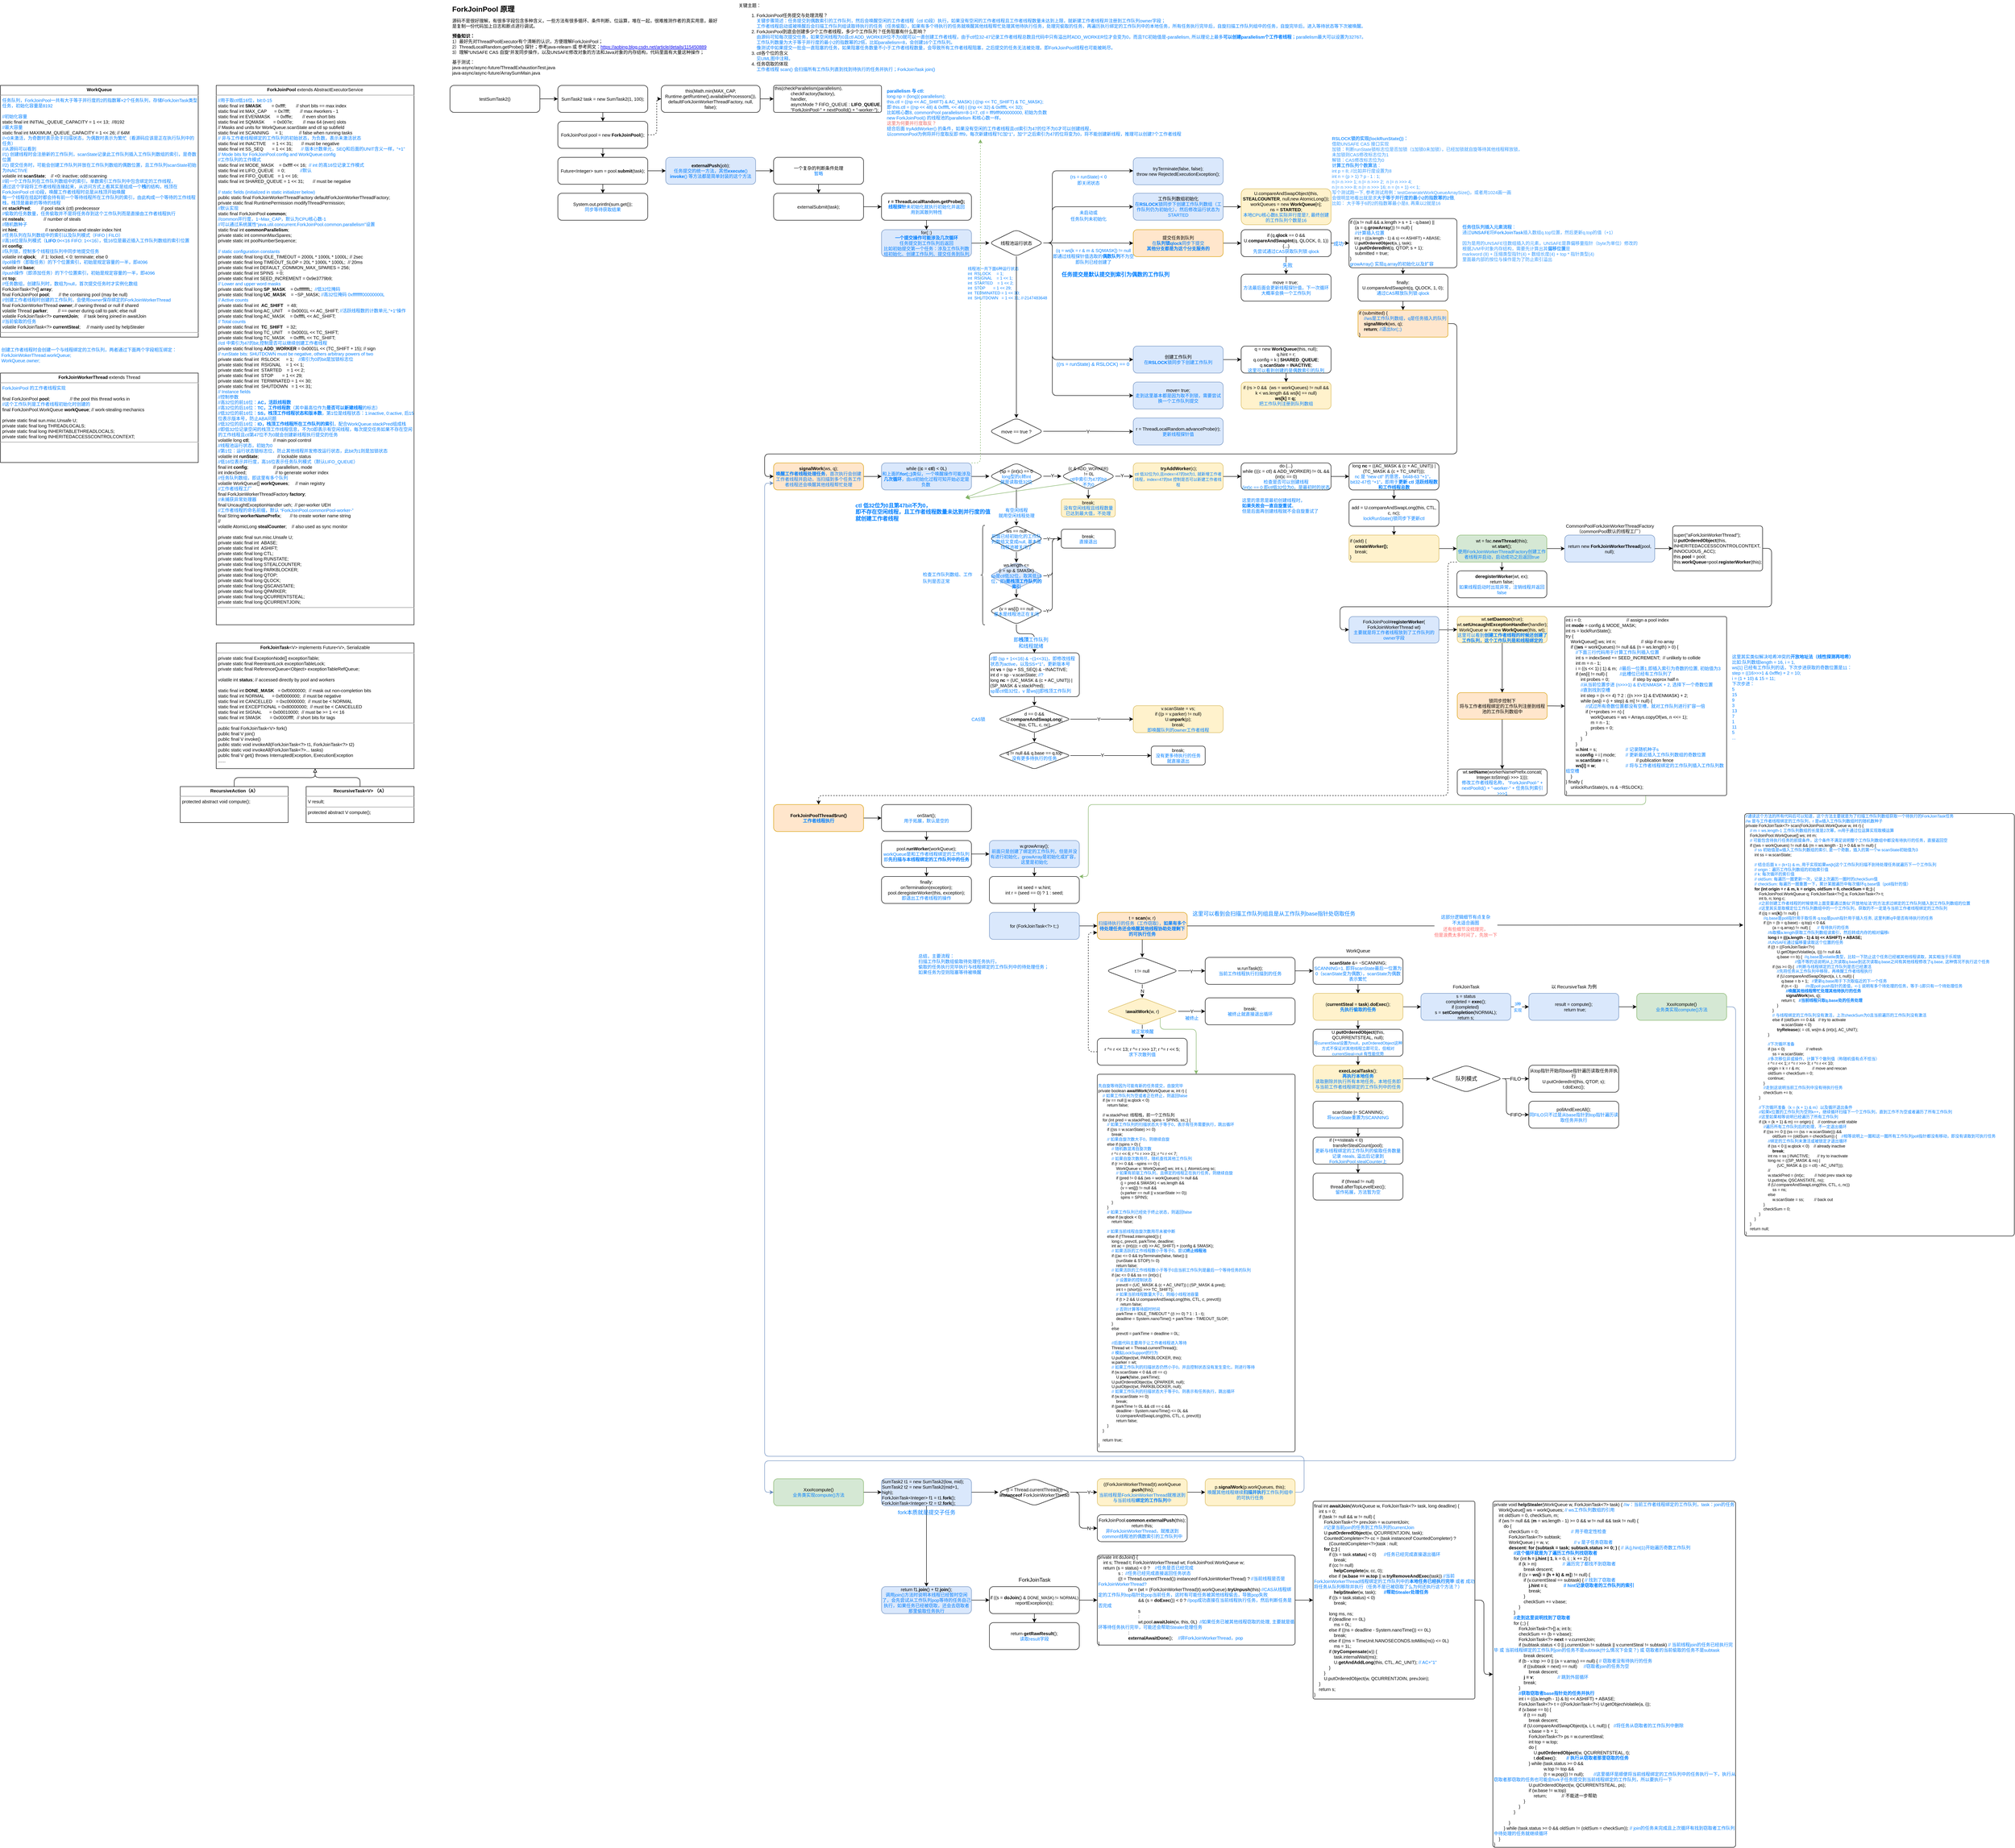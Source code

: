 <mxfile version="21.7.5" type="device" pages="2">
  <diagram id="CkkpEGL-JcrP4vNnKdJq" name="第 1 页">
    <mxGraphModel dx="2637" dy="1118" grid="1" gridSize="10" guides="1" tooltips="1" connect="1" arrows="1" fold="1" page="1" pageScale="1" pageWidth="1169" pageHeight="827" math="0" shadow="0">
      <root>
        <mxCell id="0" />
        <mxCell id="1" parent="0" />
        <mxCell id="Oymi44IFPG7ip9I0upf_-1" value="&lt;h1 style=&quot;font-size: 16px;&quot;&gt;&lt;font style=&quot;font-size: 16px;&quot;&gt;ForkJoinPool 原理&lt;/font&gt;&lt;/h1&gt;&lt;p style=&quot;font-size: 10px;&quot;&gt;&lt;font style=&quot;font-size: 10px;&quot;&gt;源码不是很好理解，有很多字段包含多种含义，一些方法有很多循环、条件判断、位运算，堆在一起，很难推测作者的真实用意，最好是复制一份代码加上日志和断点进行调试。&lt;/font&gt;&lt;/p&gt;&lt;p style=&quot;font-size: 10px;&quot;&gt;&lt;font style=&quot;font-size: 10px;&quot;&gt;&lt;b style=&quot;&quot;&gt;预备知识：&lt;/b&gt;&lt;br&gt;1）最好先对ThreadPoolExecutor有个清晰的认识，方便理解ForkJoinPool；&lt;br&gt;2）ThreadLocalRandom.getProbe() 探针；参考java-relearn 或 参考网文：&lt;a style=&quot;&quot; href=&quot;https://aobing.blog.csdn.net/article/details/115450889&quot;&gt;https://aobing.blog.csdn.net/article/details/115450889&lt;/a&gt;&lt;br&gt;3）理解“UNSAFE CAS 自旋”并发同步操作，以及UNSAFE修改对象的方法和Java对象的内存结构，代码里面有大量这种操作；&lt;/font&gt;&lt;/p&gt;&lt;p style=&quot;font-size: 10px;&quot;&gt;&lt;font style=&quot;font-size: 10px;&quot;&gt;基于测试：&lt;br&gt;&lt;span style=&quot;background-color: initial;&quot;&gt;java-async/async-future/ThreadExhaustionTest.java&lt;br&gt;&lt;/span&gt;&lt;span style=&quot;background-color: initial;&quot;&gt;java-async/async-future/ArraySumMain.java&lt;/span&gt;&lt;/font&gt;&lt;/p&gt;" style="text;html=1;strokeColor=none;fillColor=none;spacing=5;spacingTop=-20;whiteSpace=wrap;overflow=hidden;rounded=0;" parent="1" vertex="1">
          <mxGeometry x="40" y="20" width="600" height="160" as="geometry" />
        </mxCell>
        <mxCell id="a_vHJ03TcrBo9rNO5nsq-12" value="&lt;div style=&quot;font-size: 9px;&quot;&gt;线程池一共下面6种运行状态&lt;br style=&quot;&quot;&gt;&lt;div style=&quot;&quot;&gt;int&amp;nbsp; RSLOCK&amp;nbsp; &amp;nbsp; &amp;nbsp;= 1;&lt;/div&gt;&lt;div style=&quot;&quot;&gt;int&amp;nbsp; RSIGNAL&amp;nbsp; &amp;nbsp; = 1 &amp;lt;&amp;lt; 1;&lt;/div&gt;&lt;div style=&quot;&quot;&gt;int&amp;nbsp; STARTED&amp;nbsp; &amp;nbsp; = 1 &amp;lt;&amp;lt; 2;&lt;/div&gt;&lt;div style=&quot;&quot;&gt;int&amp;nbsp; STOP&amp;nbsp; &amp;nbsp; &amp;nbsp; &amp;nbsp;= 1 &amp;lt;&amp;lt; 29;&lt;/div&gt;&lt;div style=&quot;&quot;&gt;int&amp;nbsp; TERMINATED = 1 &amp;lt;&amp;lt; 30;&lt;/div&gt;&lt;div style=&quot;&quot;&gt;int&amp;nbsp; SHUTDOWN&amp;nbsp; &amp;nbsp;= 1 &amp;lt;&amp;lt; 31; //-2147483648&lt;/div&gt;&lt;/div&gt;" style="text;html=1;strokeColor=none;fillColor=none;align=left;verticalAlign=middle;whiteSpace=wrap;rounded=0;fontSize=10;fontColor=#007FFF;" parent="1" vertex="1">
          <mxGeometry x="1190" y="600" width="180" height="80" as="geometry" />
        </mxCell>
        <mxCell id="X0HKkTIcBq6q-AQzs4eG-13" value="&lt;span style=&quot;font-size: 10px;&quot;&gt;&lt;b&gt;任务往队列插入元素流程&lt;/b&gt;：&lt;br&gt;通过&lt;b&gt;UNSAFE&lt;/b&gt;将&lt;b&gt;ForkJoinTask&lt;/b&gt;插入数组q.top位置，然后更新q.top的值（+1）&lt;br&gt;&lt;br&gt;因为是用的UNSAFE往数组插入的元素，UNSAFE是靠偏移量指针（byte为单位）修改的&lt;br style=&quot;&quot;&gt;根据JVM中对象内存结构，需要先计算出其&lt;b&gt;偏移位置&lt;/b&gt;是&lt;br style=&quot;&quot;&gt;markword (8) + 压缩类型指针(4) + 数组长度(4) + top * 指针类型(4)&lt;br style=&quot;&quot;&gt;里面最内部的按位与操作是为了防止索引溢出&lt;br style=&quot;font-size: 6px;&quot;&gt;&lt;/span&gt;" style="text;html=1;align=left;verticalAlign=middle;resizable=0;points=[];autosize=1;strokeColor=none;fillColor=none;fontSize=6;fontColor=#3399FF;" parent="1" vertex="1">
          <mxGeometry x="2290" y="501" width="410" height="100" as="geometry" />
        </mxCell>
        <mxCell id="KyiJdkHfAW7Gcaq_ivn_-2" value="&lt;p style=&quot;margin: 4px 0px 0px; text-align: center;&quot;&gt;&lt;b&gt;ForkJoinPool&lt;/b&gt; extends AbstractExecutorService&lt;br style=&quot;font-size: 10px;&quot;&gt;&lt;/p&gt;&lt;hr style=&quot;font-size: 10px;&quot;&gt;&lt;p style=&quot;margin: 0px 0px 0px 4px;&quot;&gt;&lt;font color=&quot;#007fff&quot;&gt;//用于取ctl低16位，bit:0-15&lt;/font&gt;&lt;/p&gt;&lt;p style=&quot;margin: 0px 0px 0px 4px;&quot;&gt;static final int &lt;b&gt;SMASK&lt;/b&gt;&amp;nbsp; &amp;nbsp; &amp;nbsp; &amp;nbsp; = 0xffff;&amp;nbsp; &amp;nbsp; &amp;nbsp; &amp;nbsp; // short bits == max index&lt;/p&gt;&lt;p style=&quot;margin: 0px 0px 0px 4px;&quot;&gt;static final int MAX_CAP&amp;nbsp; &amp;nbsp; &amp;nbsp; = 0x7fff;&amp;nbsp; &amp;nbsp; &amp;nbsp; &amp;nbsp; // max #workers - 1&lt;/p&gt;&lt;p style=&quot;margin: 0px 0px 0px 4px;&quot;&gt;static final int EVENMASK&amp;nbsp; &amp;nbsp; &amp;nbsp;= 0xfffe;&amp;nbsp; &amp;nbsp; &amp;nbsp; &amp;nbsp; // even short bits&lt;/p&gt;&lt;p style=&quot;margin: 0px 0px 0px 4px;&quot;&gt;static final int SQMASK&amp;nbsp; &amp;nbsp; &amp;nbsp; &amp;nbsp;= 0x007e;&amp;nbsp; &amp;nbsp; &amp;nbsp; &amp;nbsp; // max 64 (even) slots&lt;/p&gt;&lt;p style=&quot;margin: 0px 0px 0px 4px;&quot;&gt;// Masks and units for WorkQueue.scanState and ctl sp subfield&lt;/p&gt;&lt;p style=&quot;margin: 0px 0px 0px 4px;&quot;&gt;static final int SCANNING&amp;nbsp; &amp;nbsp; &amp;nbsp;= 1;&amp;nbsp; &amp;nbsp; &amp;nbsp; &amp;nbsp; &amp;nbsp; &amp;nbsp; &amp;nbsp;// false when running tasks&lt;/p&gt;&lt;p style=&quot;margin: 0px 0px 0px 4px;&quot;&gt;&lt;font color=&quot;#007fff&quot;&gt;// 非与工作者线程绑定的工作队列的初始状态，为负数，表示未激活状态&lt;/font&gt;&lt;/p&gt;&lt;p style=&quot;margin: 0px 0px 0px 4px;&quot;&gt;static final int INACTIVE&amp;nbsp; &amp;nbsp; &amp;nbsp;= 1 &amp;lt;&amp;lt; 31;&amp;nbsp; &amp;nbsp; &amp;nbsp; &amp;nbsp;// must be negative&lt;/p&gt;&lt;p style=&quot;margin: 0px 0px 0px 4px;&quot;&gt;static final int SS_SEQ&amp;nbsp; &amp;nbsp; &amp;nbsp; &amp;nbsp;= 1 &amp;lt;&amp;lt; 16;&amp;nbsp; &amp;nbsp; &amp;nbsp; &amp;nbsp;&lt;font color=&quot;#007fff&quot;&gt;// 版本计数单元，SEQ和后面的UNIT含义一样，“+1”&lt;/font&gt;&lt;/p&gt;&lt;p style=&quot;margin: 0px 0px 0px 4px;&quot;&gt;&lt;font color=&quot;#007fff&quot;&gt;// Mode bits for ForkJoinPool.config and WorkQueue.config&lt;/font&gt;&lt;/p&gt;&lt;p style=&quot;margin: 0px 0px 0px 4px;&quot;&gt;&lt;font color=&quot;#007fff&quot;&gt;//工作队列的工作模式&lt;/font&gt;&lt;/p&gt;&lt;p style=&quot;margin: 0px 0px 0px 4px;&quot;&gt;static final int MODE_MASK&amp;nbsp; &amp;nbsp; = 0xffff &amp;lt;&amp;lt; 16;&amp;nbsp; &lt;font color=&quot;#007fff&quot;&gt;// int 的高16位记录工作模式&lt;/font&gt;&lt;/p&gt;&lt;p style=&quot;margin: 0px 0px 0px 4px;&quot;&gt;static final int LIFO_QUEUE&amp;nbsp; &amp;nbsp;= 0;&lt;span style=&quot;&quot;&gt;&lt;span style=&quot;&quot;&gt;&amp;nbsp;&amp;nbsp;&amp;nbsp;&amp;nbsp;&lt;/span&gt;&lt;/span&gt;&lt;span style=&quot;&quot;&gt;&lt;span style=&quot;&quot;&gt;&amp;nbsp;&amp;nbsp;&amp;nbsp;&amp;nbsp;&lt;/span&gt;&lt;/span&gt;&lt;span style=&quot;&quot;&gt;&lt;span style=&quot;&quot;&gt;&amp;nbsp;&amp;nbsp;&amp;nbsp;&amp;nbsp;&lt;/span&gt;&lt;/span&gt;&lt;font color=&quot;#007fff&quot;&gt;//默认&lt;/font&gt;&lt;/p&gt;&lt;p style=&quot;margin: 0px 0px 0px 4px;&quot;&gt;static final int FIFO_QUEUE&amp;nbsp; &amp;nbsp;= 1 &amp;lt;&amp;lt; 16;&lt;/p&gt;&lt;p style=&quot;margin: 0px 0px 0px 4px;&quot;&gt;static final int SHARED_QUEUE = 1 &amp;lt;&amp;lt; 31;&amp;nbsp; &amp;nbsp; &amp;nbsp; &amp;nbsp;// must be negative&lt;/p&gt;&lt;p style=&quot;margin: 0px 0px 0px 4px;&quot;&gt;&lt;br&gt;&lt;/p&gt;&lt;p style=&quot;margin: 0px 0px 0px 4px;&quot;&gt;&lt;font color=&quot;#007fff&quot;&gt;// static fields (initialized in static initializer below)&lt;/font&gt;&lt;/p&gt;&lt;p style=&quot;margin: 0px 0px 0px 4px;&quot;&gt;public static final ForkJoinWorkerThreadFactory defaultForkJoinWorkerThreadFactory;&lt;/p&gt;&lt;p style=&quot;margin: 0px 0px 0px 4px;&quot;&gt;private static final RuntimePermission modifyThreadPermission;&lt;/p&gt;&lt;p style=&quot;margin: 0px 0px 0px 4px;&quot;&gt;&lt;font color=&quot;#007fff&quot;&gt;//默认实现&lt;/font&gt;&lt;/p&gt;&lt;p style=&quot;margin: 0px 0px 0px 4px;&quot;&gt;static final ForkJoinPool &lt;b&gt;common&lt;/b&gt;;&lt;/p&gt;&lt;p style=&quot;margin: 0px 0px 0px 4px;&quot;&gt;&lt;font color=&quot;#007fff&quot;&gt;//common并行度，1~Max_CAP，默认为CPU核心数-1&lt;/font&gt;&lt;/p&gt;&lt;p style=&quot;margin: 0px 0px 0px 4px;&quot;&gt;&lt;font color=&quot;#007fff&quot;&gt;//可以通过系统属性“java.util.concurrent.ForkJoinPool.common.parallelism”设置&lt;/font&gt;&lt;/p&gt;&lt;p style=&quot;margin: 0px 0px 0px 4px;&quot;&gt;static final int &lt;b&gt;commonParallelism&lt;/b&gt;;&lt;/p&gt;&lt;p style=&quot;margin: 0px 0px 0px 4px;&quot;&gt;private static int commonMaxSpares;&lt;/p&gt;&lt;p style=&quot;margin: 0px 0px 0px 4px;&quot;&gt;private static int poolNumberSequence;&lt;/p&gt;&lt;p style=&quot;margin: 0px 0px 0px 4px;&quot;&gt;&lt;br&gt;&lt;/p&gt;&lt;p style=&quot;margin: 0px 0px 0px 4px;&quot;&gt;&lt;font color=&quot;#007fff&quot;&gt;// static configuration constants&lt;/font&gt;&lt;/p&gt;&lt;p style=&quot;margin: 0px 0px 0px 4px;&quot;&gt;private static final long IDLE_TIMEOUT = 2000L * 1000L * 1000L; // 2sec&lt;/p&gt;&lt;p style=&quot;margin: 0px 0px 0px 4px;&quot;&gt;private static final long TIMEOUT_SLOP = 20L * 1000L * 1000L;&amp;nbsp; // 20ms&lt;/p&gt;&lt;p style=&quot;margin: 0px 0px 0px 4px;&quot;&gt;private static final int DEFAULT_COMMON_MAX_SPARES = 256;&lt;/p&gt;&lt;p style=&quot;margin: 0px 0px 0px 4px;&quot;&gt;private static final int SPINS&amp;nbsp; = 0;&lt;/p&gt;&lt;p style=&quot;margin: 0px 0px 0px 4px;&quot;&gt;private static final int SEED_INCREMENT = 0x9e3779b9;&lt;/p&gt;&lt;p style=&quot;margin: 0px 0px 0px 4px;&quot;&gt;&lt;font color=&quot;#007fff&quot;&gt;// Lower and upper word masks&lt;/font&gt;&lt;/p&gt;&lt;p style=&quot;margin: 0px 0px 0px 4px;&quot;&gt;private static final long &lt;b&gt;SP_MASK&lt;/b&gt;&amp;nbsp; &amp;nbsp; = 0xffffffffL;&amp;nbsp; &lt;font color=&quot;#007fff&quot;&gt;//低32位掩码&lt;/font&gt;&lt;/p&gt;&lt;p style=&quot;margin: 0px 0px 0px 4px;&quot;&gt;private static final long &lt;b&gt;UC_MASK&lt;/b&gt;&amp;nbsp; &amp;nbsp; = ~SP_MASK; &lt;font color=&quot;#007fff&quot;&gt;//高32位掩码 0xffffffff00000000L&lt;/font&gt;&lt;/p&gt;&lt;p style=&quot;margin: 0px 0px 0px 4px;&quot;&gt;&lt;font color=&quot;#007fff&quot;&gt;// Active counts&lt;/font&gt;&lt;/p&gt;&lt;p style=&quot;margin: 0px 0px 0px 4px;&quot;&gt;private static final int&amp;nbsp; &lt;b&gt;AC_SHIFT&lt;/b&gt;&amp;nbsp; &amp;nbsp;= 48;&lt;/p&gt;&lt;p style=&quot;margin: 0px 0px 0px 4px;&quot;&gt;private static final long AC_UNIT&amp;nbsp; &amp;nbsp; = 0x0001L &amp;lt;&amp;lt; AC_SHIFT; &lt;font color=&quot;#007fff&quot;&gt;//活跃线程数的计数单元,&quot;+1“操作&lt;/font&gt;&lt;/p&gt;&lt;p style=&quot;margin: 0px 0px 0px 4px;&quot;&gt;private static final long AC_MASK&amp;nbsp; &amp;nbsp; = 0xffffL &amp;lt;&amp;lt; AC_SHIFT;&lt;/p&gt;&lt;p style=&quot;margin: 0px 0px 0px 4px;&quot;&gt;&lt;font color=&quot;#007fff&quot;&gt;// Total counts&lt;/font&gt;&lt;/p&gt;&lt;p style=&quot;margin: 0px 0px 0px 4px;&quot;&gt;private static final int&amp;nbsp; &lt;b&gt;TC_SHIFT&lt;/b&gt;&amp;nbsp; &amp;nbsp;= 32;&lt;/p&gt;&lt;p style=&quot;margin: 0px 0px 0px 4px;&quot;&gt;private static final long TC_UNIT&amp;nbsp; &amp;nbsp; = 0x0001L &amp;lt;&amp;lt; TC_SHIFT;&lt;/p&gt;&lt;p style=&quot;margin: 0px 0px 0px 4px;&quot;&gt;private static final long TC_MASK&amp;nbsp; &amp;nbsp; = 0xffffL &amp;lt;&amp;lt; TC_SHIFT;&lt;/p&gt;&lt;p style=&quot;margin: 0px 0px 0px 4px;&quot;&gt;&lt;font color=&quot;#007fff&quot;&gt;//ctl 中索引为47的bit,控制是否可以继续创建工作者线程&lt;/font&gt;&lt;/p&gt;&lt;p style=&quot;margin: 0px 0px 0px 4px;&quot;&gt;private static final long &lt;b&gt;ADD_WORKER&lt;/b&gt; = 0x0001L &amp;lt;&amp;lt; (TC_SHIFT + 15); // sign&lt;/p&gt;&lt;p style=&quot;margin: 0px 0px 0px 4px;&quot;&gt;&lt;font color=&quot;#007fff&quot;&gt;// runState bits: SHUTDOWN must be negative, others arbitrary powers of two&lt;/font&gt;&lt;/p&gt;&lt;p style=&quot;margin: 0px 0px 0px 4px;&quot;&gt;private static final int&amp;nbsp; RSLOCK&amp;nbsp; &amp;nbsp; &amp;nbsp;= 1;&lt;span style=&quot;&quot;&gt;&lt;span style=&quot;&quot;&gt;&amp;nbsp;&amp;nbsp;&amp;nbsp;&amp;nbsp;&lt;/span&gt;&lt;/span&gt;&lt;font color=&quot;#007fff&quot;&gt;//索引为0的bit是加锁标志位&lt;/font&gt;&lt;/p&gt;&lt;p style=&quot;margin: 0px 0px 0px 4px;&quot;&gt;private static final int&amp;nbsp; RSIGNAL&amp;nbsp; &amp;nbsp; = 1 &amp;lt;&amp;lt; 1;&lt;/p&gt;&lt;p style=&quot;margin: 0px 0px 0px 4px;&quot;&gt;private static final int&amp;nbsp; STARTED&amp;nbsp; &amp;nbsp; = 1 &amp;lt;&amp;lt; 2;&lt;/p&gt;&lt;p style=&quot;margin: 0px 0px 0px 4px;&quot;&gt;private static final int&amp;nbsp; STOP&amp;nbsp; &amp;nbsp; &amp;nbsp; &amp;nbsp;= 1 &amp;lt;&amp;lt; 29;&lt;/p&gt;&lt;p style=&quot;margin: 0px 0px 0px 4px;&quot;&gt;private static final int&amp;nbsp; TERMINATED = 1 &amp;lt;&amp;lt; 30;&lt;/p&gt;&lt;p style=&quot;margin: 0px 0px 0px 4px;&quot;&gt;private static final int&amp;nbsp; SHUTDOWN&amp;nbsp; &amp;nbsp;= 1 &amp;lt;&amp;lt; 31;&lt;/p&gt;&lt;p style=&quot;margin: 0px 0px 0px 4px;&quot;&gt;&lt;font color=&quot;#007fff&quot;&gt;// Instance fields&lt;/font&gt;&lt;/p&gt;&lt;p style=&quot;margin: 0px 0px 0px 4px;&quot;&gt;&lt;font color=&quot;#007fff&quot;&gt;//控制参数&lt;/font&gt;&lt;/p&gt;&lt;p style=&quot;margin: 0px 0px 0px 4px;&quot;&gt;&lt;font color=&quot;#007fff&quot;&gt;//&lt;/font&gt;&lt;font color=&quot;#007fff&quot;&gt;高32位的前16位：&lt;b&gt;AC，活跃线程数&lt;/b&gt;&lt;/font&gt;&lt;/p&gt;&lt;p style=&quot;margin: 0px 0px 0px 4px;&quot;&gt;&lt;font color=&quot;#007fff&quot;&gt;//高32位的后16位：&lt;b&gt;TC，工作线程数&lt;/b&gt;（其中最高位作为&lt;b&gt;是否可以新建线程&lt;/b&gt;的标志）&lt;/font&gt;&lt;/p&gt;&lt;p style=&quot;margin: 0px 0px 0px 4px;&quot;&gt;&lt;font color=&quot;#007fff&quot;&gt;//低32位的前16位：&lt;b&gt;SS，栈顶工作线程状态和版本数&lt;/b&gt;，第1位是线程状态：1:inactive, 0:active, 后15位表示版本号，防止ABA问题&lt;/font&gt;&lt;/p&gt;&lt;p style=&quot;margin: 0px 0px 0px 4px;&quot;&gt;&lt;font color=&quot;#007fff&quot;&gt;//低32位的后16位：&lt;b&gt;ID，栈顶工作线程所在工作队列的索引&lt;/b&gt;，配合WorkQueue.stackPred组成栈&amp;nbsp;&lt;/font&gt;&lt;/p&gt;&lt;p style=&quot;margin: 0px 0px 0px 4px;&quot;&gt;&lt;font color=&quot;#007fff&quot;&gt;//即低32位记录空闲的栈顶工作线程信息，不为0即表示有空闲线程，每次提交任务如果不存在空闲的工作线程且ctl第47位不为0就会创建新线程执行提交的任务&lt;/font&gt;&lt;/p&gt;&lt;p style=&quot;margin: 0px 0px 0px 4px;&quot;&gt;volatile long &lt;b&gt;ctl&lt;/b&gt;;&amp;nbsp; &amp;nbsp; &amp;nbsp; &amp;nbsp; &amp;nbsp; &amp;nbsp; &amp;nbsp; &amp;nbsp; &amp;nbsp; &amp;nbsp;// main pool control&lt;/p&gt;&lt;p style=&quot;margin: 0px 0px 0px 4px;&quot;&gt;&lt;font color=&quot;#007fff&quot;&gt;//线程池运行状态，初始为0&lt;/font&gt;&lt;/p&gt;&lt;p style=&quot;margin: 0px 0px 0px 4px;&quot;&gt;&lt;span style=&quot;color: rgb(0, 127, 255); background-color: initial;&quot;&gt;//第1位：运行状态锁标志位，防止其他线程并发修改运行状态，此bit为1则是加锁状态&lt;/span&gt;&lt;/p&gt;&lt;p style=&quot;margin: 0px 0px 0px 4px;&quot;&gt;volatile int &lt;b&gt;runState&lt;/b&gt;;&amp;nbsp; &amp;nbsp; &amp;nbsp; &amp;nbsp; &amp;nbsp; &amp;nbsp; &amp;nbsp; &amp;nbsp;// lockable status&lt;/p&gt;&lt;p style=&quot;margin: 0px 0px 0px 4px;&quot;&gt;&lt;font color=&quot;#007fff&quot;&gt;//低16位表示并行度，高16位表示任务队列模式（默认LIFO_QUEUE）&lt;/font&gt;&lt;/p&gt;&lt;p style=&quot;margin: 0px 0px 0px 4px;&quot;&gt;final int &lt;b&gt;config&lt;/b&gt;;&amp;nbsp; &amp;nbsp; &amp;nbsp; &amp;nbsp; &amp;nbsp; &amp;nbsp; &amp;nbsp; &amp;nbsp; &amp;nbsp; &amp;nbsp; // parallelism, mode&lt;/p&gt;&lt;p style=&quot;margin: 0px 0px 0px 4px;&quot;&gt;int indexSeed;&amp;nbsp; &amp;nbsp; &amp;nbsp; &amp;nbsp; &amp;nbsp; &amp;nbsp; &amp;nbsp; &amp;nbsp; &amp;nbsp; &amp;nbsp; &amp;nbsp; &amp;nbsp;// to generate worker index&lt;/p&gt;&lt;p style=&quot;margin: 0px 0px 0px 4px;&quot;&gt;&lt;font color=&quot;#007fff&quot;&gt;//任务队列数组，即这里有多个队列&lt;/font&gt;&lt;/p&gt;&lt;p style=&quot;margin: 0px 0px 0px 4px;&quot;&gt;volatile WorkQueue[] &lt;b&gt;workQueues&lt;/b&gt;;&amp;nbsp; &amp;nbsp; &amp;nbsp;// main registry&lt;/p&gt;&lt;p style=&quot;margin: 0px 0px 0px 4px;&quot;&gt;&lt;font color=&quot;#007fff&quot;&gt;//工作者线程工厂&lt;/font&gt;&lt;/p&gt;&lt;p style=&quot;margin: 0px 0px 0px 4px;&quot;&gt;final ForkJoinWorkerThreadFactory &lt;b&gt;factory&lt;/b&gt;;&lt;/p&gt;&lt;p style=&quot;margin: 0px 0px 0px 4px;&quot;&gt;&lt;font color=&quot;#007fff&quot;&gt;//未捕获异常处理器&lt;/font&gt;&lt;/p&gt;&lt;p style=&quot;margin: 0px 0px 0px 4px;&quot;&gt;final UncaughtExceptionHandler ueh;&amp;nbsp; // per-worker UEH&lt;/p&gt;&lt;p style=&quot;margin: 0px 0px 0px 4px;&quot;&gt;&lt;font color=&quot;#007fff&quot;&gt;//工作者线程的命名前缀，默认 “ForkJoinPool.commonPool-worker-”&lt;/font&gt;&lt;/p&gt;&lt;p style=&quot;margin: 0px 0px 0px 4px;&quot;&gt;final String &lt;b&gt;workerNamePrefix&lt;/b&gt;;&amp;nbsp; &amp;nbsp; &amp;nbsp; &amp;nbsp;// to create worker name string&lt;/p&gt;&lt;p style=&quot;margin: 0px 0px 0px 4px;&quot;&gt;//&lt;/p&gt;&lt;p style=&quot;margin: 0px 0px 0px 4px;&quot;&gt;volatile AtomicLong &lt;b&gt;stealCounter&lt;/b&gt;;&amp;nbsp; &amp;nbsp; // also used as sync monitor&lt;/p&gt;&lt;p style=&quot;margin: 0px 0px 0px 4px;&quot;&gt;&lt;br&gt;&lt;/p&gt;&lt;p style=&quot;margin: 0px 0px 0px 4px;&quot;&gt;private static final sun.misc.Unsafe U;&lt;/p&gt;&lt;p style=&quot;margin: 0px 0px 0px 4px;&quot;&gt;private static final int&amp;nbsp; ABASE;&lt;/p&gt;&lt;p style=&quot;margin: 0px 0px 0px 4px;&quot;&gt;private static final int&amp;nbsp; ASHIFT;&lt;/p&gt;&lt;p style=&quot;margin: 0px 0px 0px 4px;&quot;&gt;private static final long CTL;&lt;/p&gt;&lt;p style=&quot;margin: 0px 0px 0px 4px;&quot;&gt;private static final long RUNSTATE;&lt;/p&gt;&lt;p style=&quot;margin: 0px 0px 0px 4px;&quot;&gt;private static final long STEALCOUNTER;&lt;/p&gt;&lt;p style=&quot;margin: 0px 0px 0px 4px;&quot;&gt;private static final long PARKBLOCKER;&lt;/p&gt;&lt;p style=&quot;margin: 0px 0px 0px 4px;&quot;&gt;private static final long QTOP;&lt;/p&gt;&lt;p style=&quot;margin: 0px 0px 0px 4px;&quot;&gt;private static final long QLOCK;&lt;/p&gt;&lt;p style=&quot;margin: 0px 0px 0px 4px;&quot;&gt;private static final long QSCANSTATE;&lt;/p&gt;&lt;p style=&quot;margin: 0px 0px 0px 4px;&quot;&gt;private static final long QPARKER;&lt;/p&gt;&lt;p style=&quot;margin: 0px 0px 0px 4px;&quot;&gt;private static final long QCURRENTSTEAL;&lt;/p&gt;&lt;p style=&quot;margin: 0px 0px 0px 4px;&quot;&gt;private static final long QCURRENTJOIN;&lt;/p&gt;&lt;hr style=&quot;font-size: 10px;&quot;&gt;&lt;p style=&quot;margin: 0px 0px 0px 4px; font-size: 10px;&quot;&gt;&lt;br&gt;&lt;/p&gt;" style="verticalAlign=top;align=left;overflow=fill;fontSize=10;fontFamily=Helvetica;html=1;whiteSpace=wrap;" parent="1" vertex="1">
          <mxGeometry x="-480" y="200" width="440" height="1200" as="geometry" />
        </mxCell>
        <mxCell id="KyiJdkHfAW7Gcaq_ivn_-5" value="" style="edgeStyle=orthogonalEdgeStyle;rounded=1;orthogonalLoop=1;jettySize=auto;html=1;fontSize=10;" parent="1" source="KyiJdkHfAW7Gcaq_ivn_-3" target="KyiJdkHfAW7Gcaq_ivn_-4" edge="1">
          <mxGeometry relative="1" as="geometry" />
        </mxCell>
        <mxCell id="KyiJdkHfAW7Gcaq_ivn_-3" value="testSumTask2()" style="rounded=1;whiteSpace=wrap;html=1;fontSize=10;" parent="1" vertex="1">
          <mxGeometry x="40" y="200" width="200" height="60" as="geometry" />
        </mxCell>
        <mxCell id="KyiJdkHfAW7Gcaq_ivn_-7" value="" style="edgeStyle=orthogonalEdgeStyle;rounded=1;orthogonalLoop=1;jettySize=auto;html=1;fontSize=10;" parent="1" source="KyiJdkHfAW7Gcaq_ivn_-4" target="KyiJdkHfAW7Gcaq_ivn_-6" edge="1">
          <mxGeometry relative="1" as="geometry" />
        </mxCell>
        <mxCell id="KyiJdkHfAW7Gcaq_ivn_-13" value="" style="edgeStyle=orthogonalEdgeStyle;rounded=1;orthogonalLoop=1;jettySize=auto;html=1;dashed=1;fontSize=10;exitX=1;exitY=0.5;exitDx=0;exitDy=0;" parent="1" source="KyiJdkHfAW7Gcaq_ivn_-6" target="KyiJdkHfAW7Gcaq_ivn_-12" edge="1">
          <mxGeometry relative="1" as="geometry">
            <Array as="points">
              <mxPoint x="500" y="310" />
              <mxPoint x="500" y="230" />
            </Array>
          </mxGeometry>
        </mxCell>
        <mxCell id="KyiJdkHfAW7Gcaq_ivn_-4" value="SumTask2 task = new SumTask2(1, 100);" style="rounded=1;whiteSpace=wrap;html=1;fontSize=10;" parent="1" vertex="1">
          <mxGeometry x="280" y="200" width="200" height="60" as="geometry" />
        </mxCell>
        <mxCell id="KyiJdkHfAW7Gcaq_ivn_-9" value="" style="edgeStyle=orthogonalEdgeStyle;rounded=1;orthogonalLoop=1;jettySize=auto;html=1;fontSize=10;" parent="1" source="froqMD3xnD5BCt7UT14n-27" target="KyiJdkHfAW7Gcaq_ivn_-10" edge="1">
          <mxGeometry relative="1" as="geometry">
            <mxPoint x="380" y="360" as="targetPoint" />
          </mxGeometry>
        </mxCell>
        <mxCell id="KyiJdkHfAW7Gcaq_ivn_-6" value="ForkJoinPool pool = new &lt;b&gt;ForkJoinPool&lt;/b&gt;();" style="rounded=1;whiteSpace=wrap;html=1;fontSize=10;" parent="1" vertex="1">
          <mxGeometry x="280" y="280" width="200" height="60" as="geometry" />
        </mxCell>
        <mxCell id="KyiJdkHfAW7Gcaq_ivn_-18" value="" style="edgeStyle=orthogonalEdgeStyle;rounded=1;orthogonalLoop=1;jettySize=auto;html=1;fontSize=10;exitX=1;exitY=0.5;exitDx=0;exitDy=0;" parent="1" source="froqMD3xnD5BCt7UT14n-27" target="KyiJdkHfAW7Gcaq_ivn_-17" edge="1">
          <mxGeometry relative="1" as="geometry">
            <mxPoint x="480" y="390" as="sourcePoint" />
          </mxGeometry>
        </mxCell>
        <mxCell id="KyiJdkHfAW7Gcaq_ivn_-10" value="&lt;font style=&quot;&quot;&gt;System.out.println(sum.get());&lt;br&gt;&lt;font color=&quot;#007fff&quot;&gt;同步等待获取结果&lt;/font&gt;&lt;/font&gt;" style="rounded=1;whiteSpace=wrap;html=1;fontSize=10;" parent="1" vertex="1">
          <mxGeometry x="280" y="440" width="200" height="60" as="geometry" />
        </mxCell>
        <mxCell id="KyiJdkHfAW7Gcaq_ivn_-15" value="" style="edgeStyle=orthogonalEdgeStyle;rounded=1;orthogonalLoop=1;jettySize=auto;html=1;fontSize=10;" parent="1" source="KyiJdkHfAW7Gcaq_ivn_-12" target="KyiJdkHfAW7Gcaq_ivn_-14" edge="1">
          <mxGeometry relative="1" as="geometry" />
        </mxCell>
        <mxCell id="KyiJdkHfAW7Gcaq_ivn_-12" value="&lt;div&gt;this(Math.min(MAX_CAP, Runtime.getRuntime()&lt;span style=&quot;background-color: initial;&quot;&gt;.availableProcessors()),&lt;/span&gt;&lt;/div&gt;&lt;div&gt;&lt;span style=&quot;background-color: initial;&quot;&gt;defaultForkJoinWorkerThreadFactory, null, false);&lt;/span&gt;&lt;/div&gt;" style="rounded=1;whiteSpace=wrap;html=1;fontSize=10;" parent="1" vertex="1">
          <mxGeometry x="510" y="200" width="220" height="60" as="geometry" />
        </mxCell>
        <mxCell id="KyiJdkHfAW7Gcaq_ivn_-14" value="&lt;div style=&quot;font-size: 10px;&quot;&gt;&lt;div&gt;this(checkParallelism(parallelism),&lt;/div&gt;&lt;div&gt;&amp;nbsp; &amp;nbsp; &amp;nbsp; &amp;nbsp; &amp;nbsp; &amp;nbsp; &amp;nbsp;checkFactory(factory),&lt;/div&gt;&lt;div&gt;&amp;nbsp; &amp;nbsp; &amp;nbsp; &amp;nbsp; &amp;nbsp; &amp;nbsp; &amp;nbsp;handler,&lt;/div&gt;&lt;div&gt;&amp;nbsp; &amp;nbsp; &amp;nbsp; &amp;nbsp; &amp;nbsp; &amp;nbsp; &amp;nbsp;asyncMode ? FIFO_QUEUE : &lt;b&gt;LIFO_QUEUE&lt;/b&gt;,&lt;/div&gt;&lt;div&gt;&amp;nbsp; &amp;nbsp; &amp;nbsp; &amp;nbsp; &amp;nbsp; &amp;nbsp; &amp;nbsp;&quot;ForkJoinPool-&quot; + nextPoolId() + &quot;-worker-&quot;);&lt;/div&gt;&lt;/div&gt;" style="rounded=1;whiteSpace=wrap;html=1;align=left;fontSize=10;arcSize=7;" parent="1" vertex="1">
          <mxGeometry x="760" y="200" width="240" height="60" as="geometry" />
        </mxCell>
        <mxCell id="KyiJdkHfAW7Gcaq_ivn_-16" value="&lt;div style=&quot;&quot;&gt;&lt;font color=&quot;#007fff&quot;&gt;&lt;b&gt;parallelism 与 ctl:&amp;nbsp;&lt;/b&gt;&lt;br&gt;&lt;/font&gt;&lt;/div&gt;&lt;div style=&quot;font-size: 10px;&quot;&gt;&lt;font color=&quot;#007fff&quot;&gt;long np = (long)(-parallelism);&lt;br style=&quot;font-size: 10px;&quot;&gt;&lt;/font&gt;&lt;/div&gt;&lt;div style=&quot;font-size: 10px;&quot;&gt;&lt;font color=&quot;#007fff&quot;&gt;this.ctl = ((np &amp;lt;&amp;lt; AC_SHIFT) &amp;amp; AC_MASK) | ((np &amp;lt;&amp;lt; TC_SHIFT) &amp;amp; TC_MASK);&lt;/font&gt;&lt;/div&gt;&lt;div style=&quot;font-size: 10px;&quot;&gt;&lt;font color=&quot;#007fff&quot;&gt;即 this.ctl = ((np &amp;lt;&amp;lt; 48) &amp;amp; 0xffffL &amp;lt;&amp;lt; 48) | ((np &amp;lt;&amp;lt; 32) &amp;amp; 0xffffL &amp;lt;&amp;lt; 32);&lt;/font&gt;&lt;/div&gt;&lt;div style=&quot;font-size: 10px;&quot;&gt;&lt;font color=&quot;#007fff&quot;&gt;比如核心数8, commonPool parallelism=8-1=7, ctl = fff9fff900000000, 初始为负数&lt;/font&gt;&lt;/div&gt;&lt;div style=&quot;font-size: 10px;&quot;&gt;&lt;font color=&quot;#007fff&quot;&gt;new ForkJoinPool() 的线程池的parallelism 和核心数一样。&lt;/font&gt;&lt;/div&gt;&lt;div style=&quot;font-size: 10px;&quot;&gt;&lt;font color=&quot;#ea6b66&quot;&gt;这里为何要并行度取反？&lt;/font&gt;&lt;/div&gt;&lt;div style=&quot;font-size: 10px;&quot;&gt;&lt;font color=&quot;#007fff&quot;&gt;结合后面 tryAddWorker() 的条件，如果没有空闲的工作者线程且ctl索引为47的位不为0才可以创建线程，&lt;/font&gt;&lt;/div&gt;&lt;div style=&quot;font-size: 10px;&quot;&gt;&lt;font color=&quot;#007fff&quot;&gt;以commonPool为例将并行度取反即 fff9，每次新建线程TC加“1”，加“7”之后索引为47的位将变为0，将不能创建新线程，推理可以创建7个工作者线程&lt;/font&gt;&lt;/div&gt;" style="text;html=1;align=left;verticalAlign=top;resizable=0;points=[];autosize=1;strokeColor=none;fillColor=none;fontSize=10;" parent="1" vertex="1">
          <mxGeometry x="1010" y="200" width="680" height="120" as="geometry" />
        </mxCell>
        <mxCell id="KyiJdkHfAW7Gcaq_ivn_-20" value="" style="edgeStyle=orthogonalEdgeStyle;rounded=1;orthogonalLoop=1;jettySize=auto;html=1;" parent="1" source="KyiJdkHfAW7Gcaq_ivn_-17" target="KyiJdkHfAW7Gcaq_ivn_-19" edge="1">
          <mxGeometry relative="1" as="geometry" />
        </mxCell>
        <mxCell id="KyiJdkHfAW7Gcaq_ivn_-17" value="&lt;b&gt;externalPush&lt;/b&gt;(job);&lt;br style=&quot;font-size: 10px;&quot;&gt;&lt;font color=&quot;#007fff&quot; style=&quot;font-size: 10px;&quot;&gt;任务提交的统一方法，其他&lt;b&gt;execute&lt;/b&gt;() &lt;b&gt;invoke&lt;/b&gt;() 等方法都是简单封装的这个方法&lt;/font&gt;" style="rounded=1;whiteSpace=wrap;html=1;fillColor=#dae8fc;strokeColor=#6c8ebf;fontSize=10;" parent="1" vertex="1">
          <mxGeometry x="520" y="360" width="200" height="60" as="geometry" />
        </mxCell>
        <mxCell id="KyiJdkHfAW7Gcaq_ivn_-22" value="" style="edgeStyle=orthogonalEdgeStyle;rounded=1;orthogonalLoop=1;jettySize=auto;html=1;" parent="1" source="KyiJdkHfAW7Gcaq_ivn_-19" target="KyiJdkHfAW7Gcaq_ivn_-21" edge="1">
          <mxGeometry relative="1" as="geometry" />
        </mxCell>
        <mxCell id="KyiJdkHfAW7Gcaq_ivn_-19" value="一个复杂的判断条件处理&lt;br&gt;&lt;font color=&quot;#007fff&quot;&gt;暂略&lt;/font&gt;" style="rounded=1;whiteSpace=wrap;html=1;fontSize=10;" parent="1" vertex="1">
          <mxGeometry x="760" y="360" width="200" height="60" as="geometry" />
        </mxCell>
        <mxCell id="KyiJdkHfAW7Gcaq_ivn_-24" value="" style="edgeStyle=orthogonalEdgeStyle;rounded=1;orthogonalLoop=1;jettySize=auto;html=1;" parent="1" source="KyiJdkHfAW7Gcaq_ivn_-21" target="KyiJdkHfAW7Gcaq_ivn_-23" edge="1">
          <mxGeometry relative="1" as="geometry" />
        </mxCell>
        <mxCell id="KyiJdkHfAW7Gcaq_ivn_-21" value="externalSubmit(task);" style="rounded=1;whiteSpace=wrap;html=1;fontSize=10;" parent="1" vertex="1">
          <mxGeometry x="760" y="440" width="200" height="60" as="geometry" />
        </mxCell>
        <mxCell id="KyiJdkHfAW7Gcaq_ivn_-26" value="" style="edgeStyle=orthogonalEdgeStyle;rounded=1;orthogonalLoop=1;jettySize=auto;html=1;" parent="1" source="KyiJdkHfAW7Gcaq_ivn_-23" target="KyiJdkHfAW7Gcaq_ivn_-25" edge="1">
          <mxGeometry relative="1" as="geometry" />
        </mxCell>
        <mxCell id="KyiJdkHfAW7Gcaq_ivn_-23" value="&lt;b&gt;r = ThreadLocalRandom.getProbe();&lt;/b&gt;&lt;br&gt;&lt;font color=&quot;#007fff&quot;&gt;&lt;b&gt;线程探针&lt;/b&gt;未初始化就执行初始化并返回&lt;br&gt;用到其散列特性&lt;br&gt;&lt;/font&gt;" style="rounded=1;whiteSpace=wrap;html=1;fontSize=10;" parent="1" vertex="1">
          <mxGeometry x="1000" y="440" width="200" height="60" as="geometry" />
        </mxCell>
        <mxCell id="KyiJdkHfAW7Gcaq_ivn_-28" value="" style="edgeStyle=orthogonalEdgeStyle;rounded=1;orthogonalLoop=1;jettySize=auto;html=1;" parent="1" source="KyiJdkHfAW7Gcaq_ivn_-25" target="KyiJdkHfAW7Gcaq_ivn_-27" edge="1">
          <mxGeometry relative="1" as="geometry" />
        </mxCell>
        <mxCell id="KyiJdkHfAW7Gcaq_ivn_-25" value="for(::)&lt;br&gt;&lt;font color=&quot;#007fff&quot;&gt;&lt;b&gt;一个提交操作可能涉及几次循环&lt;br&gt;&lt;/b&gt;任务提交到工作队列后返回&lt;br&gt;比如初始提交第一个任务：涉及工作队列数组初始化、创建工作队列、提交任务到队列&lt;br&gt;&lt;/font&gt;" style="rounded=1;whiteSpace=wrap;html=1;fontSize=10;fillColor=#dae8fc;strokeColor=#6c8ebf;" parent="1" vertex="1">
          <mxGeometry x="1000" y="521" width="200" height="60" as="geometry" />
        </mxCell>
        <mxCell id="KyiJdkHfAW7Gcaq_ivn_-31" style="edgeStyle=orthogonalEdgeStyle;rounded=1;orthogonalLoop=1;jettySize=auto;html=1;exitX=1;exitY=0.5;exitDx=0;exitDy=0;" parent="1" source="KyiJdkHfAW7Gcaq_ivn_-27" target="KyiJdkHfAW7Gcaq_ivn_-29" edge="1">
          <mxGeometry relative="1" as="geometry">
            <Array as="points">
              <mxPoint x="1380" y="551" />
              <mxPoint x="1380" y="390" />
            </Array>
          </mxGeometry>
        </mxCell>
        <mxCell id="KyiJdkHfAW7Gcaq_ivn_-32" value="&lt;font style=&quot;font-size: 10px;&quot;&gt;&lt;font color=&quot;#007fff&quot;&gt;(rs = runState) &amp;lt; 0&lt;br&gt;即关闭状态&lt;/font&gt;&lt;br&gt;&lt;/font&gt;" style="edgeLabel;html=1;align=center;verticalAlign=middle;resizable=0;points=[];" parent="KyiJdkHfAW7Gcaq_ivn_-31" vertex="1" connectable="0">
          <mxGeometry x="-0.043" y="2" relative="1" as="geometry">
            <mxPoint x="82" y="12" as="offset" />
          </mxGeometry>
        </mxCell>
        <mxCell id="KyiJdkHfAW7Gcaq_ivn_-34" style="edgeStyle=orthogonalEdgeStyle;rounded=1;orthogonalLoop=1;jettySize=auto;html=1;exitX=1;exitY=0.5;exitDx=0;exitDy=0;entryX=0;entryY=0.5;entryDx=0;entryDy=0;" parent="1" source="KyiJdkHfAW7Gcaq_ivn_-27" target="KyiJdkHfAW7Gcaq_ivn_-33" edge="1">
          <mxGeometry relative="1" as="geometry">
            <Array as="points">
              <mxPoint x="1380" y="551" />
              <mxPoint x="1380" y="470" />
              <mxPoint x="1560" y="470" />
            </Array>
          </mxGeometry>
        </mxCell>
        <mxCell id="KyiJdkHfAW7Gcaq_ivn_-36" value="&lt;font color=&quot;#007fff&quot; style=&quot;font-size: 10px;&quot;&gt;未启动或&lt;br&gt;任务队列未初始化&lt;/font&gt;" style="edgeLabel;html=1;align=center;verticalAlign=middle;resizable=0;points=[];" parent="KyiJdkHfAW7Gcaq_ivn_-34" vertex="1" connectable="0">
          <mxGeometry x="0.453" y="-4" relative="1" as="geometry">
            <mxPoint x="-24" y="16" as="offset" />
          </mxGeometry>
        </mxCell>
        <mxCell id="KyiJdkHfAW7Gcaq_ivn_-43" style="edgeStyle=orthogonalEdgeStyle;rounded=1;orthogonalLoop=1;jettySize=auto;html=1;exitX=1;exitY=0.5;exitDx=0;exitDy=0;" parent="1" source="KyiJdkHfAW7Gcaq_ivn_-27" target="KyiJdkHfAW7Gcaq_ivn_-42" edge="1">
          <mxGeometry relative="1" as="geometry" />
        </mxCell>
        <mxCell id="KyiJdkHfAW7Gcaq_ivn_-44" value="&lt;div&gt;&lt;font color=&quot;#007fff&quot; style=&quot;font-size: 10px;&quot;&gt;(q = ws[k = r &amp;amp; m &amp;amp; SQMASK]) != null&lt;/font&gt;&lt;/div&gt;&lt;div&gt;&lt;font color=&quot;#007fff&quot;&gt;&lt;span style=&quot;font-size: 10px;&quot;&gt;即通过线程探针值选取的&lt;b&gt;偶数队列&lt;/b&gt;不为空&lt;/span&gt;&lt;/font&gt;&lt;/div&gt;&lt;div&gt;&lt;font color=&quot;#007fff&quot;&gt;&lt;span style=&quot;font-size: 10px;&quot;&gt;即队列已经创建了&lt;/span&gt;&lt;/font&gt;&lt;/div&gt;" style="edgeLabel;html=1;align=center;verticalAlign=middle;resizable=0;points=[];" parent="KyiJdkHfAW7Gcaq_ivn_-43" vertex="1" connectable="0">
          <mxGeometry x="0.035" y="-3" relative="1" as="geometry">
            <mxPoint x="7" y="26" as="offset" />
          </mxGeometry>
        </mxCell>
        <mxCell id="KyiJdkHfAW7Gcaq_ivn_-46" style="edgeStyle=orthogonalEdgeStyle;rounded=1;orthogonalLoop=1;jettySize=auto;html=1;exitX=1;exitY=0.5;exitDx=0;exitDy=0;entryX=0;entryY=0.5;entryDx=0;entryDy=0;" parent="1" source="KyiJdkHfAW7Gcaq_ivn_-27" target="KyiJdkHfAW7Gcaq_ivn_-45" edge="1">
          <mxGeometry relative="1" as="geometry">
            <Array as="points">
              <mxPoint x="1380" y="551" />
              <mxPoint x="1380" y="810" />
            </Array>
          </mxGeometry>
        </mxCell>
        <mxCell id="KyiJdkHfAW7Gcaq_ivn_-47" value="&lt;font color=&quot;#007fff&quot;&gt;((rs = runState) &amp;amp; RSLOCK) == 0&lt;/font&gt;" style="edgeLabel;html=1;align=center;verticalAlign=middle;resizable=0;points=[];" parent="KyiJdkHfAW7Gcaq_ivn_-46" vertex="1" connectable="0">
          <mxGeometry x="0.321" y="-3" relative="1" as="geometry">
            <mxPoint x="66" y="7" as="offset" />
          </mxGeometry>
        </mxCell>
        <mxCell id="KyiJdkHfAW7Gcaq_ivn_-51" style="edgeStyle=orthogonalEdgeStyle;rounded=1;orthogonalLoop=1;jettySize=auto;html=1;exitX=1;exitY=0.5;exitDx=0;exitDy=0;entryX=0;entryY=0.5;entryDx=0;entryDy=0;" parent="1" source="KyiJdkHfAW7Gcaq_ivn_-27" target="KyiJdkHfAW7Gcaq_ivn_-50" edge="1">
          <mxGeometry relative="1" as="geometry">
            <Array as="points">
              <mxPoint x="1380" y="551" />
              <mxPoint x="1380" y="890" />
            </Array>
          </mxGeometry>
        </mxCell>
        <mxCell id="KyiJdkHfAW7Gcaq_ivn_-53" style="edgeStyle=orthogonalEdgeStyle;rounded=1;orthogonalLoop=1;jettySize=auto;html=1;exitX=0.5;exitY=1;exitDx=0;exitDy=0;entryX=0.5;entryY=0;entryDx=0;entryDy=0;" parent="1" source="KyiJdkHfAW7Gcaq_ivn_-27" target="KyiJdkHfAW7Gcaq_ivn_-52" edge="1">
          <mxGeometry relative="1" as="geometry" />
        </mxCell>
        <mxCell id="KyiJdkHfAW7Gcaq_ivn_-27" value="线程池运行状态" style="rhombus;whiteSpace=wrap;html=1;fontSize=10;rounded=1;" parent="1" vertex="1">
          <mxGeometry x="1240" y="521" width="120" height="59" as="geometry" />
        </mxCell>
        <mxCell id="KyiJdkHfAW7Gcaq_ivn_-29" value="tryTerminate(false, false);&lt;br&gt;throw new RejectedExecutionException();" style="rounded=1;whiteSpace=wrap;html=1;fontSize=10;fillColor=#dae8fc;strokeColor=#6c8ebf;" parent="1" vertex="1">
          <mxGeometry x="1560" y="361" width="200" height="60" as="geometry" />
        </mxCell>
        <mxCell id="KyiJdkHfAW7Gcaq_ivn_-30" value="&lt;p style=&quot;margin: 4px 0px 0px; text-align: center;&quot;&gt;&lt;b&gt;WorkQueue&lt;/b&gt;&lt;/p&gt;&lt;hr style=&quot;font-size: 10px;&quot;&gt;&lt;p style=&quot;margin: 0px 0px 0px 4px;&quot;&gt;&lt;font color=&quot;#007fff&quot;&gt;任务队列，ForkJoinPool一共有大于等于并行度的2的指数幂×2个任务队列，存储ForkJoinTask类型任务，初始化容量是8192&lt;/font&gt;&lt;/p&gt;&lt;p style=&quot;margin: 0px 0px 0px 4px;&quot;&gt;&lt;font color=&quot;#007fff&quot;&gt;&lt;br&gt;&lt;/font&gt;&lt;/p&gt;&lt;p style=&quot;margin: 0px 0px 0px 4px;&quot;&gt;&lt;font color=&quot;#007fff&quot;&gt;//初始化容量&lt;/font&gt;&lt;/p&gt;&lt;p style=&quot;margin: 0px 0px 0px 4px;&quot;&gt;static final int INITIAL_QUEUE_CAPACITY = 1 &amp;lt;&amp;lt; 13;&amp;nbsp; //8192&lt;/p&gt;&lt;p style=&quot;margin: 0px 0px 0px 4px;&quot;&gt;&lt;font color=&quot;#007fff&quot;&gt;//最大容量&lt;/font&gt;&lt;/p&gt;&lt;p style=&quot;margin: 0px 0px 0px 4px;&quot;&gt;static final int MAXIMUM_QUEUE_CAPACITY = 1 &amp;lt;&amp;lt; 26; // 64M&lt;br&gt;&lt;/p&gt;&lt;p style=&quot;margin: 0px 0px 0px 4px;&quot;&gt;&lt;font color=&quot;#007fff&quot;&gt;//&amp;lt;0未激活，为奇数时表示处于扫描状态，为偶数时表示为繁忙（看源码应该是正在执行队列中的任务）&lt;/font&gt;&lt;/p&gt;&lt;p style=&quot;margin: 0px 0px 0px 4px;&quot;&gt;&lt;font color=&quot;#007fff&quot;&gt;//从源码可以看到&lt;/font&gt;&lt;/p&gt;&lt;p style=&quot;margin: 0px 0px 0px 4px;&quot;&gt;&lt;font color=&quot;#007fff&quot;&gt;//1) 创建线程时会注册新的工作队列，scanState&lt;/font&gt;&lt;span style=&quot;color: rgb(0, 127, 255); background-color: initial;&quot;&gt;记录此工作队列插入工作队列数组的索引，是奇数位置&lt;/span&gt;&lt;/p&gt;&lt;p style=&quot;margin: 0px 0px 0px 4px;&quot;&gt;&lt;font color=&quot;#007fff&quot;&gt;//2) 提交任务时，可能会创建工作队列并放在工作队列数组的偶数位置，且工作队列scanState初始为INACTIVE&lt;/font&gt;&amp;nbsp; &amp;nbsp;&amp;nbsp;&lt;/p&gt;&lt;p style=&quot;margin: 0px 0px 0px 4px;&quot;&gt;volatile int &lt;b&gt;scanState&lt;/b&gt;;&lt;span style=&quot;&quot;&gt;&amp;nbsp;&amp;nbsp;&amp;nbsp;&amp;nbsp;&lt;/span&gt;// &amp;lt;0: inactive; odd:scanning&amp;nbsp;&lt;/p&gt;&lt;p style=&quot;margin: 0px 0px 0px 4px;&quot;&gt;&lt;font color=&quot;#007fff&quot;&gt;//前一个工作队列在工作队列数组中的索引，单数索引工作队列中包含绑定的工作线程，&lt;/font&gt;&lt;/p&gt;&lt;p style=&quot;margin: 0px 0px 0px 4px;&quot;&gt;&lt;font color=&quot;#007fff&quot;&gt;通过这个字段将工作者线程连接起来，从访问方式上看其实是组成一个&lt;b&gt;栈&lt;/b&gt;的结构，栈顶在ForkJoinPool ctl ID段，&lt;/font&gt;&lt;span style=&quot;color: rgb(0, 127, 255); background-color: initial;&quot;&gt;唤醒工作者线程时总是从栈顶开始唤醒&lt;/span&gt;&lt;/p&gt;&lt;p style=&quot;margin: 0px 0px 0px 4px;&quot;&gt;&lt;font color=&quot;#007fff&quot;&gt;每一个线程在挂起时都会持有前一个等待线程所在工作队列的索引，由此构成一个等待的工作线程栈，栈顶是最新的等待的线程&lt;/font&gt;&lt;/p&gt;&lt;p style=&quot;margin: 0px 0px 0px 4px;&quot;&gt;int &lt;b&gt;stackPred&lt;/b&gt;;&amp;nbsp; &amp;nbsp; &lt;span style=&quot;&quot;&gt;&lt;span style=&quot;&quot;&gt;&amp;nbsp;&amp;nbsp;&amp;nbsp;&amp;nbsp;&lt;/span&gt;&lt;/span&gt;// pool stack (ctl) predecessor&lt;/p&gt;&lt;p style=&quot;margin: 0px 0px 0px 4px;&quot;&gt;&lt;font color=&quot;#007fff&quot;&gt;//偷取的任务数量，任务偷取并不是将任务存到这个工作队列而是直接由工作者线程执行&lt;/font&gt;&lt;/p&gt;&lt;p style=&quot;margin: 0px 0px 0px 4px;&quot;&gt;int &lt;b&gt;nsteals&lt;/b&gt;;&amp;nbsp; &amp;nbsp; &amp;nbsp; &amp;nbsp; &amp;nbsp; &amp;nbsp; &amp;nbsp; &amp;nbsp;// number of steals&lt;/p&gt;&lt;p style=&quot;margin: 0px 0px 0px 4px;&quot;&gt;&lt;font color=&quot;#007fff&quot;&gt;//随机数种子&lt;/font&gt;&lt;/p&gt;&lt;p style=&quot;margin: 0px 0px 0px 4px;&quot;&gt;int &lt;b&gt;hint&lt;/b&gt;;&amp;nbsp; &amp;nbsp; &amp;nbsp; &amp;nbsp; &amp;nbsp; &amp;nbsp; &amp;nbsp; &amp;nbsp; &amp;nbsp; &lt;span style=&quot;&quot;&gt;&lt;span style=&quot;&quot;&gt;&amp;nbsp;&amp;nbsp;&amp;nbsp;&amp;nbsp;&lt;/span&gt;&lt;/span&gt;// randomization and stealer index hint&amp;nbsp;&lt;/p&gt;&lt;p style=&quot;margin: 0px 0px 0px 4px;&quot;&gt;&lt;font color=&quot;#007fff&quot;&gt;//任务队列在队列数组中的索引以及队列模式（FIFO | FILO）&lt;/font&gt;&lt;/p&gt;&lt;p style=&quot;margin: 0px 0px 0px 4px;&quot;&gt;&lt;font color=&quot;#007fff&quot;&gt;//高16位是队列模式（&lt;b&gt;LIFO&lt;/b&gt;:0&amp;lt;&amp;lt;16 FIFO: 1&amp;lt;&amp;lt;16），低16位是最近插入工作队列数组的索引位置&lt;/font&gt;&lt;/p&gt;&lt;p style=&quot;margin: 0px 0px 0px 4px;&quot;&gt;int &lt;b&gt;config&lt;/b&gt;; &lt;span style=&quot;&quot;&gt;&lt;span style=&quot;&quot;&gt;&amp;nbsp;&amp;nbsp;&amp;nbsp;&amp;nbsp;&lt;/span&gt;&lt;span style=&quot;&quot;&gt;&amp;nbsp; &amp;nbsp;&lt;/span&gt;&lt;/span&gt;&lt;/p&gt;&lt;p style=&quot;margin: 0px 0px 0px 4px;&quot;&gt;&lt;span style=&quot;&quot;&gt;&lt;span style=&quot;&quot;&gt;&lt;font color=&quot;#007fff&quot;&gt;//队列锁，控制多个线程往队列中同步地提交任务&lt;/font&gt;&lt;/span&gt;&lt;/span&gt;&lt;/p&gt;&lt;p style=&quot;margin: 0px 0px 0px 4px;&quot;&gt;volatile int &lt;b&gt;qlock&lt;/b&gt;;&lt;span style=&quot;&quot;&gt;&lt;span style=&quot;&quot;&gt;&amp;nbsp;&amp;nbsp;&amp;nbsp;&amp;nbsp;&lt;/span&gt;&lt;/span&gt;// 1: locked, &amp;lt; 0: terminate; else 0&lt;/p&gt;&lt;p style=&quot;margin: 0px 0px 0px 4px;&quot;&gt;&lt;font color=&quot;#007fff&quot;&gt;//poll操作（即取任务）的下个位置索引，初始是规定容量的一半，即4096&lt;/font&gt;&lt;/p&gt;&lt;p style=&quot;margin: 0px 0px 0px 4px;&quot;&gt;volatile int &lt;b&gt;base&lt;/b&gt;;&lt;/p&gt;&lt;p style=&quot;margin: 0px 0px 0px 4px;&quot;&gt;&lt;font color=&quot;#007fff&quot;&gt;//push操作（即添加任务）的下个位置索引，初始是规定容量的一半，即4096&lt;/font&gt;&lt;br&gt;&lt;/p&gt;&lt;p style=&quot;margin: 0px 0px 0px 4px;&quot;&gt;int &lt;b&gt;top&lt;/b&gt;;&amp;nbsp; &amp;nbsp; &amp;nbsp; &amp;nbsp; &amp;nbsp; &amp;nbsp; &amp;nbsp; &amp;nbsp; &amp;nbsp; &amp;nbsp; &lt;span style=&quot;&quot;&gt;&lt;span style=&quot;&quot;&gt;&amp;nbsp;&amp;nbsp;&amp;nbsp;&amp;nbsp;&lt;/span&gt;&lt;/span&gt;&lt;/p&gt;&lt;p style=&quot;margin: 0px 0px 0px 4px;&quot;&gt;&lt;font color=&quot;#007fff&quot;&gt;//任务数组，创建队列时，数组为null，首次提交任务时才实例化数组&lt;br&gt;&lt;/font&gt;&lt;/p&gt;&lt;p style=&quot;margin: 0px 0px 0px 4px;&quot;&gt;ForkJoinTask&amp;lt;?&amp;gt;[] &lt;b&gt;array&lt;/b&gt;; &lt;span style=&quot;&quot;&gt;&lt;span style=&quot;&quot;&gt;&amp;nbsp;&amp;nbsp;&amp;nbsp;&amp;nbsp;&lt;/span&gt;&lt;/span&gt;&lt;/p&gt;&lt;p style=&quot;margin: 0px 0px 0px 4px;&quot;&gt;final ForkJoinPool &lt;b&gt;pool&lt;/b&gt;;&amp;nbsp; &amp;nbsp;&lt;span style=&quot;&quot;&gt;&lt;span style=&quot;&quot;&gt;&amp;nbsp;&amp;nbsp;&amp;nbsp;&amp;nbsp;&lt;/span&gt;&lt;/span&gt;// the containing pool (may be null)&lt;/p&gt;&lt;p style=&quot;margin: 0px 0px 0px 4px;&quot;&gt;&lt;font color=&quot;#007fff&quot;&gt;//创建工作者线程时创建的工作队列，会使用owner保存绑定的ForkJoinWorkerThread&lt;/font&gt;&lt;/p&gt;&lt;p style=&quot;margin: 0px 0px 0px 4px;&quot;&gt;final ForkJoinWorkerThread &lt;b&gt;owner&lt;/b&gt;; // owning thread or null if shared&lt;/p&gt;&lt;p style=&quot;margin: 0px 0px 0px 4px;&quot;&gt;volatile Thread &lt;b&gt;parker&lt;/b&gt;;&amp;nbsp; &amp;nbsp; &lt;span style=&quot;&quot;&gt;&lt;span style=&quot;&quot;&gt;&amp;nbsp;&amp;nbsp;&amp;nbsp;&amp;nbsp;&lt;/span&gt;&lt;/span&gt;// == owner during call to park; else null&lt;/p&gt;&lt;p style=&quot;margin: 0px 0px 0px 4px;&quot;&gt;volatile ForkJoinTask&amp;lt;?&amp;gt; &lt;b&gt;currentJoin&lt;/b&gt;;&lt;span style=&quot;&quot;&gt;&lt;span style=&quot;&quot;&gt;&amp;nbsp;&amp;nbsp;&amp;nbsp;&amp;nbsp;&lt;/span&gt;&lt;/span&gt;// task being joined in awaitJoin&lt;/p&gt;&lt;p style=&quot;margin: 0px 0px 0px 4px;&quot;&gt;&lt;font color=&quot;#007fff&quot;&gt;//当前偷取的任务&lt;/font&gt;&lt;/p&gt;&lt;p style=&quot;margin: 0px 0px 0px 4px;&quot;&gt;volatile ForkJoinTask&amp;lt;?&amp;gt; &lt;b&gt;currentSteal&lt;/b&gt;; &lt;span style=&quot;&quot;&gt;&lt;span style=&quot;&quot;&gt;&amp;nbsp;&amp;nbsp;&amp;nbsp;&amp;nbsp;&lt;/span&gt;&lt;/span&gt;// mainly used by helpStealer&amp;nbsp;&lt;/p&gt;&lt;hr style=&quot;font-size: 10px;&quot;&gt;&lt;p style=&quot;margin: 0px 0px 0px 4px; font-size: 10px;&quot;&gt;&lt;br&gt;&lt;/p&gt;" style="verticalAlign=top;align=left;overflow=fill;fontSize=10;fontFamily=Helvetica;html=1;whiteSpace=wrap;" parent="1" vertex="1">
          <mxGeometry x="-960" y="200" width="440" height="560" as="geometry" />
        </mxCell>
        <mxCell id="KyiJdkHfAW7Gcaq_ivn_-40" value="" style="edgeStyle=orthogonalEdgeStyle;rounded=1;orthogonalLoop=1;jettySize=auto;html=1;" parent="1" source="KyiJdkHfAW7Gcaq_ivn_-33" target="KyiJdkHfAW7Gcaq_ivn_-39" edge="1">
          <mxGeometry relative="1" as="geometry" />
        </mxCell>
        <mxCell id="KyiJdkHfAW7Gcaq_ivn_-33" value="工作队列数组初始化&lt;br&gt;&lt;font color=&quot;#007fff&quot;&gt;在&lt;b&gt;RSLOCK&lt;/b&gt;锁同步下创建工作队列数组（工作队列仍为初始化），然后修改运行状态为STARTED&lt;/font&gt;" style="rounded=1;whiteSpace=wrap;html=1;fontSize=10;fillColor=#dae8fc;strokeColor=#6c8ebf;" parent="1" vertex="1">
          <mxGeometry x="1560" y="440" width="200" height="60" as="geometry" />
        </mxCell>
        <mxCell id="KyiJdkHfAW7Gcaq_ivn_-35" value="&lt;font style=&quot;font-size: 10px;&quot;&gt;&lt;br&gt;&lt;/font&gt;" style="edgeLabel;html=1;align=center;verticalAlign=middle;resizable=0;points=[];" parent="1" vertex="1" connectable="0">
          <mxGeometry x="1430.0" y="430.003" as="geometry">
            <mxPoint x="-7" y="72" as="offset" />
          </mxGeometry>
        </mxCell>
        <mxCell id="KyiJdkHfAW7Gcaq_ivn_-39" value="U.compareAndSwapObject(this, &lt;b&gt;STEALCOUNTER&lt;/b&gt;, null,new AtomicLong());&lt;br&gt;workQueues = new &lt;b&gt;WorkQueue&lt;/b&gt;[n];&lt;br&gt;ns = &lt;b&gt;STARTED&lt;/b&gt;;&lt;br&gt;&lt;font color=&quot;#007fff&quot;&gt;本地CPU核心数8,实际并行度是7, 最终创建的工作队列个数是16&lt;/font&gt;" style="rounded=1;whiteSpace=wrap;html=1;fontSize=10;fillColor=#fff2cc;strokeColor=#d6b656;" parent="1" vertex="1">
          <mxGeometry x="1800" y="430" width="200" height="80" as="geometry" />
        </mxCell>
        <mxCell id="KyiJdkHfAW7Gcaq_ivn_-41" value="&lt;div style=&quot;font-size: 10px;&quot;&gt;&lt;font style=&quot;font-size: 10px;&quot;&gt;&lt;b style=&quot;&quot;&gt;RSLOCK锁的实现(lockRunState())&lt;/b&gt;&lt;b style=&quot;&quot;&gt;：&lt;/b&gt;&lt;/font&gt;&lt;/div&gt;&lt;div style=&quot;font-size: 10px;&quot;&gt;&lt;font style=&quot;font-size: 10px;&quot;&gt;借助UNSAFE CAS 接口实现&lt;/font&gt;&lt;/div&gt;&lt;div style=&quot;font-size: 10px;&quot;&gt;&lt;font style=&quot;font-size: 10px;&quot;&gt;加锁：判断runState锁标志位是否加锁（1加锁0未加锁），已经加锁就自旋等待其他线程释放锁，&lt;/font&gt;&lt;/div&gt;&lt;div style=&quot;font-size: 10px;&quot;&gt;&lt;font style=&quot;font-size: 10px;&quot;&gt;未加锁则CAS修改标志位为1&lt;/font&gt;&lt;/div&gt;&lt;div style=&quot;font-size: 10px;&quot;&gt;&lt;font style=&quot;font-size: 10px;&quot;&gt;解锁：CAS修改标志位为0&lt;/font&gt;&lt;/div&gt;&lt;div style=&quot;font-size: 10px;&quot;&gt;&lt;font style=&quot;font-size: 10px;&quot;&gt;&lt;b&gt;计算工作队列个数算法&lt;/b&gt;：&lt;/font&gt;&lt;/div&gt;&lt;div style=&quot;font-size: 10px;&quot;&gt;&lt;font style=&quot;font-size: 10px;&quot;&gt;int p = 8; //比如并行度设置为8&lt;/font&gt;&lt;/div&gt;&lt;div style=&quot;font-size: 10px;&quot;&gt;&lt;font style=&quot;font-size: 10px;&quot;&gt;int n = (p &amp;gt; 1) ? p - 1 : 1;&lt;/font&gt;&lt;/div&gt;&lt;div style=&quot;font-size: 10px;&quot;&gt;&lt;font style=&quot;font-size: 10px;&quot;&gt;n |= n &amp;gt;&amp;gt;&amp;gt; 1; n |= n &amp;gt;&amp;gt;&amp;gt; 2;&amp;nbsp; n |= n &amp;gt;&amp;gt;&amp;gt; 4;&lt;/font&gt;&lt;/div&gt;&lt;div style=&quot;font-size: 10px;&quot;&gt;&lt;font style=&quot;font-size: 10px;&quot;&gt;n |= n &amp;gt;&amp;gt;&amp;gt; 8; n |= n &amp;gt;&amp;gt;&amp;gt; 16; n = (n + 1) &amp;lt;&amp;lt; 1;&lt;/font&gt;&lt;/div&gt;&lt;div style=&quot;font-size: 10px;&quot;&gt;&lt;font style=&quot;font-size: 10px;&quot;&gt;写个测试跑一下, 参考测试用例：testGenerateWorkQueueArraySize()，或者用1024画一画&lt;br&gt;会很明显地看出就是求&lt;b style=&quot;&quot;&gt;大于等于并行度&lt;/b&gt;&lt;b style=&quot;&quot;&gt;的最小2的指数幂的2倍&lt;/b&gt;, &lt;br&gt;比如： 大于等于6的2的指数幂最小是8, 再乘以2就是16&lt;/font&gt;&lt;/div&gt;" style="text;html=1;align=left;verticalAlign=middle;resizable=0;points=[];autosize=1;strokeColor=none;fillColor=none;fontSize=8;fontColor=#3399FF;" parent="1" vertex="1">
          <mxGeometry x="2000" y="305" width="450" height="170" as="geometry" />
        </mxCell>
        <mxCell id="KyiJdkHfAW7Gcaq_ivn_-59" value="" style="edgeStyle=orthogonalEdgeStyle;rounded=1;orthogonalLoop=1;jettySize=auto;html=1;" parent="1" source="KyiJdkHfAW7Gcaq_ivn_-42" target="KyiJdkHfAW7Gcaq_ivn_-58" edge="1">
          <mxGeometry relative="1" as="geometry" />
        </mxCell>
        <mxCell id="KyiJdkHfAW7Gcaq_ivn_-42" value="提交任务到队列&lt;br&gt;&lt;font color=&quot;#007fff&quot;&gt;在&lt;b&gt;队列锁qlock&lt;/b&gt;同步下提交&lt;br&gt;&lt;b&gt;其他分支都是为这个分支服务的&lt;/b&gt;&lt;br&gt;&lt;/font&gt;" style="rounded=1;whiteSpace=wrap;html=1;fontSize=10;fillColor=#ffe6cc;strokeColor=#d79b00;" parent="1" vertex="1">
          <mxGeometry x="1560" y="521" width="200" height="60" as="geometry" />
        </mxCell>
        <mxCell id="KyiJdkHfAW7Gcaq_ivn_-49" value="" style="edgeStyle=orthogonalEdgeStyle;rounded=1;orthogonalLoop=1;jettySize=auto;html=1;" parent="1" source="KyiJdkHfAW7Gcaq_ivn_-45" target="KyiJdkHfAW7Gcaq_ivn_-48" edge="1">
          <mxGeometry relative="1" as="geometry" />
        </mxCell>
        <mxCell id="KyiJdkHfAW7Gcaq_ivn_-45" value="创建工作队列&lt;br&gt;&lt;font color=&quot;#007fff&quot;&gt;在&lt;b&gt;RSLOCK&lt;/b&gt;锁同步下创建工作队列&lt;/font&gt;" style="rounded=1;whiteSpace=wrap;html=1;fontSize=10;fillColor=#dae8fc;strokeColor=#6c8ebf;" parent="1" vertex="1">
          <mxGeometry x="1560" y="780" width="200" height="60" as="geometry" />
        </mxCell>
        <mxCell id="KyiJdkHfAW7Gcaq_ivn_-57" value="" style="edgeStyle=orthogonalEdgeStyle;rounded=1;orthogonalLoop=1;jettySize=auto;html=1;" parent="1" source="KyiJdkHfAW7Gcaq_ivn_-48" target="KyiJdkHfAW7Gcaq_ivn_-56" edge="1">
          <mxGeometry relative="1" as="geometry" />
        </mxCell>
        <mxCell id="KyiJdkHfAW7Gcaq_ivn_-48" value="&lt;div&gt;q = new &lt;b&gt;WorkQueue&lt;/b&gt;(this, null);&lt;/div&gt;&lt;div&gt;q.hint = r;&lt;/div&gt;&lt;div&gt;q.config = k | &lt;b&gt;SHARED_QUEUE&lt;/b&gt;;&lt;/div&gt;&lt;div&gt;q.&lt;b&gt;scanState&lt;/b&gt; = &lt;b&gt;INACTIVE&lt;/b&gt;;&lt;/div&gt;&lt;div&gt;&lt;font color=&quot;#007fff&quot;&gt;这里可以看到创建的是偶数索引的队列&lt;/font&gt;&lt;/div&gt;" style="rounded=1;whiteSpace=wrap;html=1;fontSize=10;" parent="1" vertex="1">
          <mxGeometry x="1800" y="780" width="200" height="60" as="geometry" />
        </mxCell>
        <mxCell id="KyiJdkHfAW7Gcaq_ivn_-50" value="move= true;&lt;br&gt;&lt;font color=&quot;#007fff&quot;&gt;走到这里基本都是因为取不到锁，需要尝试换一个工作队列提交&lt;/font&gt;" style="rounded=1;whiteSpace=wrap;html=1;fontSize=10;fillColor=#dae8fc;strokeColor=#6c8ebf;" parent="1" vertex="1">
          <mxGeometry x="1560" y="860" width="200" height="60" as="geometry" />
        </mxCell>
        <mxCell id="KyiJdkHfAW7Gcaq_ivn_-55" style="edgeStyle=orthogonalEdgeStyle;rounded=1;orthogonalLoop=1;jettySize=auto;html=1;exitX=1;exitY=0.5;exitDx=0;exitDy=0;" parent="1" source="KyiJdkHfAW7Gcaq_ivn_-52" target="KyiJdkHfAW7Gcaq_ivn_-54" edge="1">
          <mxGeometry relative="1" as="geometry" />
        </mxCell>
        <mxCell id="KyiJdkHfAW7Gcaq_ivn_-67" value="Y" style="edgeLabel;html=1;align=center;verticalAlign=middle;resizable=0;points=[];" parent="KyiJdkHfAW7Gcaq_ivn_-55" vertex="1" connectable="0">
          <mxGeometry x="-0.013" y="1" relative="1" as="geometry">
            <mxPoint y="1" as="offset" />
          </mxGeometry>
        </mxCell>
        <mxCell id="KyiJdkHfAW7Gcaq_ivn_-52" value="move == true ?" style="rhombus;whiteSpace=wrap;html=1;fontSize=10;rounded=1;" parent="1" vertex="1">
          <mxGeometry x="1240" y="940" width="120" height="59" as="geometry" />
        </mxCell>
        <mxCell id="KyiJdkHfAW7Gcaq_ivn_-54" value="r = ThreadLocalRandom.advanceProbe(r);&lt;br&gt;&lt;font color=&quot;#007fff&quot;&gt;更新线程探针值&lt;/font&gt;" style="rounded=1;whiteSpace=wrap;html=1;fontSize=10;fillColor=#dae8fc;strokeColor=#6c8ebf;" parent="1" vertex="1">
          <mxGeometry x="1560" y="940" width="200" height="60" as="geometry" />
        </mxCell>
        <mxCell id="KyiJdkHfAW7Gcaq_ivn_-56" value="&lt;div&gt;if (rs &amp;gt; 0 &amp;amp;&amp;amp;&amp;nbsp; (ws = workQueues) != null &amp;amp;&amp;amp;&lt;/div&gt;&lt;div&gt;k &amp;lt; ws.length &amp;amp;&amp;amp; ws[k] == null)&lt;/div&gt;&lt;div&gt;&lt;b&gt;ws[k] = q;&amp;nbsp;&lt;/b&gt;&lt;/div&gt;&lt;div&gt;&lt;font color=&quot;#007fff&quot;&gt;把工作队列注册到队列数组&lt;/font&gt;&lt;/div&gt;" style="rounded=1;whiteSpace=wrap;html=1;fontSize=10;fillColor=#fff2cc;strokeColor=#d6b656;" parent="1" vertex="1">
          <mxGeometry x="1800" y="860" width="200" height="60" as="geometry" />
        </mxCell>
        <mxCell id="KyiJdkHfAW7Gcaq_ivn_-61" value="" style="edgeStyle=orthogonalEdgeStyle;rounded=1;orthogonalLoop=1;jettySize=auto;html=1;" parent="1" source="KyiJdkHfAW7Gcaq_ivn_-58" target="KyiJdkHfAW7Gcaq_ivn_-60" edge="1">
          <mxGeometry relative="1" as="geometry" />
        </mxCell>
        <mxCell id="KyiJdkHfAW7Gcaq_ivn_-65" value="&lt;font color=&quot;#007fff&quot;&gt;成功&lt;/font&gt;" style="edgeLabel;html=1;align=center;verticalAlign=middle;resizable=0;points=[];" parent="KyiJdkHfAW7Gcaq_ivn_-61" vertex="1" connectable="0">
          <mxGeometry x="-0.2" y="-1" relative="1" as="geometry">
            <mxPoint as="offset" />
          </mxGeometry>
        </mxCell>
        <mxCell id="KyiJdkHfAW7Gcaq_ivn_-63" value="" style="edgeStyle=orthogonalEdgeStyle;rounded=1;orthogonalLoop=1;jettySize=auto;html=1;" parent="1" source="KyiJdkHfAW7Gcaq_ivn_-58" target="KyiJdkHfAW7Gcaq_ivn_-62" edge="1">
          <mxGeometry relative="1" as="geometry" />
        </mxCell>
        <mxCell id="KyiJdkHfAW7Gcaq_ivn_-64" value="&lt;font color=&quot;#007fff&quot;&gt;失败&lt;/font&gt;" style="edgeLabel;html=1;align=center;verticalAlign=middle;resizable=0;points=[];" parent="KyiJdkHfAW7Gcaq_ivn_-63" vertex="1" connectable="0">
          <mxGeometry x="0.024" y="3" relative="1" as="geometry">
            <mxPoint as="offset" />
          </mxGeometry>
        </mxCell>
        <mxCell id="KyiJdkHfAW7Gcaq_ivn_-58" value="if (q.&lt;b&gt;qlock&lt;/b&gt; == 0 &amp;amp;&amp;amp; U.&lt;b&gt;compareAndSwapInt&lt;/b&gt;(q, QLOCK, 0, 1)) {...}&lt;br&gt;&lt;font color=&quot;#007fff&quot;&gt;先尝试通过CAS获取队列锁 qlock&lt;/font&gt;" style="rounded=1;whiteSpace=wrap;html=1;fontSize=10;" parent="1" vertex="1">
          <mxGeometry x="1800" y="521" width="200" height="60" as="geometry" />
        </mxCell>
        <mxCell id="KyiJdkHfAW7Gcaq_ivn_-69" style="edgeStyle=orthogonalEdgeStyle;rounded=1;orthogonalLoop=1;jettySize=auto;html=1;exitX=0.5;exitY=1;exitDx=0;exitDy=0;entryX=0.5;entryY=0;entryDx=0;entryDy=0;" parent="1" source="KyiJdkHfAW7Gcaq_ivn_-60" target="KyiJdkHfAW7Gcaq_ivn_-68" edge="1">
          <mxGeometry relative="1" as="geometry" />
        </mxCell>
        <mxCell id="KyiJdkHfAW7Gcaq_ivn_-60" value="&lt;div&gt;if ((a != null &amp;amp;&amp;amp; a.length &amp;gt; s + 1 - q.base) ||&lt;/div&gt;&lt;div&gt;&amp;nbsp; &amp;nbsp; (a = q.&lt;b&gt;growArray&lt;/b&gt;()) != null) {&lt;/div&gt;&lt;div&gt;&lt;font color=&quot;#007fff&quot;&gt;&amp;nbsp; &amp;nbsp; //计算插入位置&lt;/font&gt;&lt;/div&gt;&lt;div style=&quot;font-size: 9px;&quot;&gt;&lt;font style=&quot;font-size: 9px;&quot;&gt;&amp;nbsp; &amp;nbsp; int j = (((a.length - 1) &amp;amp; s) &amp;lt;&amp;lt; ASHIFT) + ABASE;&lt;/font&gt;&lt;/div&gt;&lt;div style=&quot;font-size: 9px;&quot;&gt;&amp;nbsp; &amp;nbsp; U.&lt;b&gt;putOrderedObject&lt;/b&gt;(a, j, task);&lt;/div&gt;&lt;div&gt;&amp;nbsp; &amp;nbsp; U.&lt;b&gt;putOrderedInt&lt;/b&gt;(q, QTOP, s + 1);&lt;/div&gt;&lt;div&gt;&amp;nbsp; &amp;nbsp; submitted = true;&lt;/div&gt;&lt;div&gt;}&lt;/div&gt;&lt;div&gt;&lt;font color=&quot;#007fff&quot;&gt;growArray() 实现q.array的初始化以及扩容&lt;/font&gt;&lt;/div&gt;" style="rounded=1;whiteSpace=wrap;html=1;fontSize=10;align=left;arcSize=7;" parent="1" vertex="1">
          <mxGeometry x="2040" y="496.25" width="240" height="109.5" as="geometry" />
        </mxCell>
        <mxCell id="KyiJdkHfAW7Gcaq_ivn_-62" value="move = true;&amp;nbsp;&lt;br&gt;&lt;font color=&quot;#007fff&quot;&gt;方法最后面会更新线程探针值，下一次循环大概率会换一个工作队列&lt;/font&gt;" style="rounded=1;whiteSpace=wrap;html=1;fontSize=10;" parent="1" vertex="1">
          <mxGeometry x="1800" y="620" width="200" height="60" as="geometry" />
        </mxCell>
        <mxCell id="KyiJdkHfAW7Gcaq_ivn_-71" value="" style="edgeStyle=orthogonalEdgeStyle;rounded=1;orthogonalLoop=1;jettySize=auto;html=1;" parent="1" source="KyiJdkHfAW7Gcaq_ivn_-68" target="KyiJdkHfAW7Gcaq_ivn_-70" edge="1">
          <mxGeometry relative="1" as="geometry" />
        </mxCell>
        <mxCell id="KyiJdkHfAW7Gcaq_ivn_-68" value="&lt;div&gt;finally:&lt;/div&gt;&lt;div&gt;U.compareAndSwapInt(q, QLOCK, 1, 0);&lt;/div&gt;&lt;font color=&quot;#007fff&quot;&gt;通过CAS释放队列锁 qlock&lt;/font&gt;" style="rounded=1;whiteSpace=wrap;html=1;fontSize=10;align=center;" parent="1" vertex="1">
          <mxGeometry x="2060" y="620" width="200" height="60" as="geometry" />
        </mxCell>
        <mxCell id="KyiJdkHfAW7Gcaq_ivn_-75" style="edgeStyle=orthogonalEdgeStyle;rounded=1;orthogonalLoop=1;jettySize=auto;html=1;exitX=1;exitY=0.5;exitDx=0;exitDy=0;entryX=0;entryY=0.5;entryDx=0;entryDy=0;" parent="1" source="KyiJdkHfAW7Gcaq_ivn_-70" target="KyiJdkHfAW7Gcaq_ivn_-72" edge="1">
          <mxGeometry relative="1" as="geometry">
            <Array as="points">
              <mxPoint x="2280" y="730" />
              <mxPoint x="2280" y="1020" />
              <mxPoint x="740" y="1020" />
              <mxPoint x="740" y="1070" />
            </Array>
          </mxGeometry>
        </mxCell>
        <mxCell id="KyiJdkHfAW7Gcaq_ivn_-70" value="if (submitted) {&lt;br&gt;&lt;font color=&quot;#007fff&quot;&gt;&amp;nbsp; &amp;nbsp; //ws是工作队列数组，q是任务插入的队列&lt;/font&gt;&lt;br&gt;&lt;div&gt;&amp;nbsp; &amp;nbsp; &lt;b&gt;signalWork&lt;/b&gt;(ws, q);&amp;nbsp;&lt;/div&gt;&lt;div&gt;&amp;nbsp; &amp;nbsp; &lt;b&gt;return&lt;/b&gt;; &lt;font color=&quot;#007fff&quot;&gt;//退出for(;;)&lt;/font&gt;&lt;br&gt;}&lt;/div&gt;" style="rounded=1;whiteSpace=wrap;html=1;fontSize=10;align=left;arcSize=10;fillColor=#ffe6cc;strokeColor=#d79b00;" parent="1" vertex="1">
          <mxGeometry x="2060" y="700" width="200" height="60" as="geometry" />
        </mxCell>
        <mxCell id="KyiJdkHfAW7Gcaq_ivn_-74" value="" style="edgeStyle=orthogonalEdgeStyle;rounded=1;orthogonalLoop=1;jettySize=auto;html=1;" parent="1" source="KyiJdkHfAW7Gcaq_ivn_-72" target="KyiJdkHfAW7Gcaq_ivn_-73" edge="1">
          <mxGeometry relative="1" as="geometry" />
        </mxCell>
        <mxCell id="KyiJdkHfAW7Gcaq_ivn_-72" value="&lt;b&gt;signalWork&lt;/b&gt;(ws, q);&lt;br&gt;&lt;font color=&quot;#007fff&quot;&gt;&lt;b&gt;唤醒工作者线程处理任务&lt;/b&gt;，首次执行会创建工作者线程并启动，当扫描到多个任务工作者线程还会唤醒其他线程帮忙处理&lt;/font&gt;" style="rounded=1;whiteSpace=wrap;html=1;fontSize=10;fillColor=#ffe6cc;strokeColor=#d79b00;" parent="1" vertex="1">
          <mxGeometry x="760" y="1040" width="200" height="60" as="geometry" />
        </mxCell>
        <mxCell id="KyiJdkHfAW7Gcaq_ivn_-77" value="" style="edgeStyle=orthogonalEdgeStyle;rounded=1;orthogonalLoop=1;jettySize=auto;html=1;" parent="1" source="KyiJdkHfAW7Gcaq_ivn_-73" target="KyiJdkHfAW7Gcaq_ivn_-79" edge="1">
          <mxGeometry relative="1" as="geometry">
            <mxPoint x="1240.0" y="1070" as="targetPoint" />
          </mxGeometry>
        </mxCell>
        <mxCell id="KyiJdkHfAW7Gcaq_ivn_-78" style="edgeStyle=orthogonalEdgeStyle;rounded=1;orthogonalLoop=1;jettySize=auto;html=1;exitX=1;exitY=0;exitDx=0;exitDy=0;fillColor=#d5e8d4;strokeColor=#82b366;dashed=1;" parent="1" source="KyiJdkHfAW7Gcaq_ivn_-73" target="KyiJdkHfAW7Gcaq_ivn_-16" edge="1">
          <mxGeometry relative="1" as="geometry">
            <Array as="points">
              <mxPoint x="1220" y="1040" />
            </Array>
          </mxGeometry>
        </mxCell>
        <mxCell id="KyiJdkHfAW7Gcaq_ivn_-73" value="while ((&lt;b&gt;c&lt;/b&gt; = &lt;b&gt;ctl&lt;/b&gt;) &amp;lt; 0L)&lt;br&gt;&lt;font color=&quot;#007fff&quot;&gt;和上面的&lt;b&gt;for(;;)&lt;/b&gt;类似，一个唤醒操作可能涉及&lt;b&gt;几次循环&lt;/b&gt;，由ctl初始化过程可知开始必定是负数&amp;nbsp;&lt;/font&gt;" style="rounded=1;whiteSpace=wrap;html=1;fontSize=10;fillColor=#dae8fc;strokeColor=#6c8ebf;" parent="1" vertex="1">
          <mxGeometry x="1000" y="1040" width="200" height="60" as="geometry" />
        </mxCell>
        <mxCell id="KyiJdkHfAW7Gcaq_ivn_-81" style="edgeStyle=orthogonalEdgeStyle;rounded=1;orthogonalLoop=1;jettySize=auto;html=1;exitX=1;exitY=0.5;exitDx=0;exitDy=0;" parent="1" source="KyiJdkHfAW7Gcaq_ivn_-82" target="KyiJdkHfAW7Gcaq_ivn_-80" edge="1">
          <mxGeometry relative="1" as="geometry" />
        </mxCell>
        <mxCell id="KyiJdkHfAW7Gcaq_ivn_-85" value="Y" style="edgeLabel;html=1;align=center;verticalAlign=middle;resizable=0;points=[];" parent="KyiJdkHfAW7Gcaq_ivn_-81" vertex="1" connectable="0">
          <mxGeometry x="-0.292" y="2" relative="1" as="geometry">
            <mxPoint as="offset" />
          </mxGeometry>
        </mxCell>
        <mxCell id="KyiJdkHfAW7Gcaq_ivn_-91" value="" style="edgeStyle=orthogonalEdgeStyle;rounded=1;orthogonalLoop=1;jettySize=auto;html=1;" parent="1" source="KyiJdkHfAW7Gcaq_ivn_-79" target="KyiJdkHfAW7Gcaq_ivn_-90" edge="1">
          <mxGeometry relative="1" as="geometry" />
        </mxCell>
        <mxCell id="froqMD3xnD5BCt7UT14n-16" value="&lt;font color=&quot;#007fff&quot; style=&quot;font-size: 10px;&quot;&gt;有空闲线程&lt;br style=&quot;font-size: 10px;&quot;&gt;就用空闲线程处理&lt;br style=&quot;font-size: 10px;&quot;&gt;&lt;/font&gt;" style="edgeLabel;html=1;align=center;verticalAlign=middle;resizable=0;points=[];fontSize=10;" vertex="1" connectable="0" parent="KyiJdkHfAW7Gcaq_ivn_-91">
          <mxGeometry x="0.203" relative="1" as="geometry">
            <mxPoint y="4" as="offset" />
          </mxGeometry>
        </mxCell>
        <mxCell id="froqMD3xnD5BCt7UT14n-15" style="rounded=1;orthogonalLoop=1;jettySize=auto;html=1;exitX=0;exitY=1;exitDx=0;exitDy=0;fillColor=#d5e8d4;strokeColor=#82b366;entryX=0.77;entryY=-0.022;entryDx=0;entryDy=0;entryPerimeter=0;" edge="1" parent="1" source="KyiJdkHfAW7Gcaq_ivn_-79" target="froqMD3xnD5BCt7UT14n-13">
          <mxGeometry relative="1" as="geometry" />
        </mxCell>
        <mxCell id="KyiJdkHfAW7Gcaq_ivn_-79" value="(sp = (int)c) == 0&lt;br&gt;&lt;font color=&quot;#007fff&quot;&gt;long型的c转int&lt;br&gt;就是读取低32位&lt;/font&gt;" style="rhombus;whiteSpace=wrap;html=1;fontSize=10;rounded=1;" parent="1" vertex="1">
          <mxGeometry x="1240" y="1040" width="120" height="59" as="geometry" />
        </mxCell>
        <mxCell id="KyiJdkHfAW7Gcaq_ivn_-93" value="" style="edgeStyle=orthogonalEdgeStyle;rounded=1;orthogonalLoop=1;jettySize=auto;html=1;" parent="1" source="KyiJdkHfAW7Gcaq_ivn_-135" target="KyiJdkHfAW7Gcaq_ivn_-92" edge="1">
          <mxGeometry relative="1" as="geometry" />
        </mxCell>
        <mxCell id="KyiJdkHfAW7Gcaq_ivn_-80" value="&amp;nbsp;&lt;b&gt;tryAddWorker&lt;/b&gt;(c);&lt;br&gt;&lt;font style=&quot;font-size: 9px;&quot; color=&quot;#007fff&quot;&gt;ctl 低32位为0,且index=47的bit为1, 就新增工作者线程，&lt;/font&gt;&lt;font style=&quot;font-size: 9px;&quot; color=&quot;#007fff&quot;&gt;index=47的bit 控制是否可以新建工作者线程&lt;/font&gt;" style="rounded=1;whiteSpace=wrap;html=1;fontSize=10;fillColor=#fff2cc;strokeColor=#d6b656;" parent="1" vertex="1">
          <mxGeometry x="1560" y="1040" width="200" height="60" as="geometry" />
        </mxCell>
        <mxCell id="KyiJdkHfAW7Gcaq_ivn_-83" value="" style="edgeStyle=orthogonalEdgeStyle;rounded=1;orthogonalLoop=1;jettySize=auto;html=1;exitX=1;exitY=0.5;exitDx=0;exitDy=0;" parent="1" source="KyiJdkHfAW7Gcaq_ivn_-79" target="KyiJdkHfAW7Gcaq_ivn_-82" edge="1">
          <mxGeometry relative="1" as="geometry">
            <mxPoint x="1360" y="1071" as="sourcePoint" />
            <mxPoint x="1560" y="1070" as="targetPoint" />
          </mxGeometry>
        </mxCell>
        <mxCell id="KyiJdkHfAW7Gcaq_ivn_-84" value="Y" style="edgeLabel;html=1;align=center;verticalAlign=middle;resizable=0;points=[];" parent="KyiJdkHfAW7Gcaq_ivn_-83" vertex="1" connectable="0">
          <mxGeometry x="0.008" y="2" relative="1" as="geometry">
            <mxPoint as="offset" />
          </mxGeometry>
        </mxCell>
        <mxCell id="KyiJdkHfAW7Gcaq_ivn_-89" value="" style="edgeStyle=orthogonalEdgeStyle;rounded=1;orthogonalLoop=1;jettySize=auto;html=1;" parent="1" source="KyiJdkHfAW7Gcaq_ivn_-82" target="KyiJdkHfAW7Gcaq_ivn_-88" edge="1">
          <mxGeometry relative="1" as="geometry" />
        </mxCell>
        <mxCell id="froqMD3xnD5BCt7UT14n-17" style="rounded=1;orthogonalLoop=1;jettySize=auto;html=1;exitX=0;exitY=1;exitDx=0;exitDy=0;entryX=0.775;entryY=-0.008;entryDx=0;entryDy=0;entryPerimeter=0;fillColor=#d5e8d4;strokeColor=#82b366;" edge="1" parent="1" source="KyiJdkHfAW7Gcaq_ivn_-82" target="froqMD3xnD5BCt7UT14n-13">
          <mxGeometry relative="1" as="geometry" />
        </mxCell>
        <mxCell id="KyiJdkHfAW7Gcaq_ivn_-82" value="(c &amp;amp; &lt;font style=&quot;font-size: 9px;&quot;&gt;ADD_WORKER&lt;/font&gt;)&lt;br&gt;&amp;nbsp;!= 0L&lt;br&gt;&lt;font color=&quot;#007fff&quot;&gt;ctl中索引为47的bit&lt;br&gt;不为0&lt;/font&gt;" style="rhombus;whiteSpace=wrap;html=1;fontSize=10;rounded=1;" parent="1" vertex="1">
          <mxGeometry x="1400" y="1040" width="120" height="59" as="geometry" />
        </mxCell>
        <mxCell id="KyiJdkHfAW7Gcaq_ivn_-88" value="break;&lt;br&gt;&lt;font color=&quot;#007fff&quot;&gt;没有空闲线程且线程数量已达到最大值，不处理&lt;/font&gt;" style="whiteSpace=wrap;html=1;fontSize=10;rounded=1;fillColor=#fff2cc;strokeColor=#d6b656;" parent="1" vertex="1">
          <mxGeometry x="1400" y="1120" width="120" height="40" as="geometry" />
        </mxCell>
        <mxCell id="KyiJdkHfAW7Gcaq_ivn_-95" value="" style="edgeStyle=orthogonalEdgeStyle;rounded=1;orthogonalLoop=1;jettySize=auto;html=1;" parent="1" source="KyiJdkHfAW7Gcaq_ivn_-90" target="KyiJdkHfAW7Gcaq_ivn_-94" edge="1">
          <mxGeometry relative="1" as="geometry" />
        </mxCell>
        <mxCell id="KyiJdkHfAW7Gcaq_ivn_-96" value="Y" style="edgeLabel;html=1;align=center;verticalAlign=middle;resizable=0;points=[];" parent="KyiJdkHfAW7Gcaq_ivn_-95" vertex="1" connectable="0">
          <mxGeometry x="-0.117" y="-2" relative="1" as="geometry">
            <mxPoint x="-7" y="-2" as="offset" />
          </mxGeometry>
        </mxCell>
        <mxCell id="KyiJdkHfAW7Gcaq_ivn_-98" value="" style="edgeStyle=orthogonalEdgeStyle;rounded=1;orthogonalLoop=1;jettySize=auto;html=1;" parent="1" source="KyiJdkHfAW7Gcaq_ivn_-90" target="KyiJdkHfAW7Gcaq_ivn_-97" edge="1">
          <mxGeometry relative="1" as="geometry" />
        </mxCell>
        <mxCell id="KyiJdkHfAW7Gcaq_ivn_-90" value="ws == null&lt;br&gt;&lt;font color=&quot;#007fff&quot;&gt;前面已经初始化的工作队列数组又变成null, 基本是线程池被关闭了&lt;/font&gt;" style="rhombus;whiteSpace=wrap;html=1;fontSize=10;rounded=1;" parent="1" vertex="1">
          <mxGeometry x="1240" y="1179" width="120" height="59" as="geometry" />
        </mxCell>
        <mxCell id="KyiJdkHfAW7Gcaq_ivn_-132" value="" style="edgeStyle=orthogonalEdgeStyle;rounded=1;orthogonalLoop=1;jettySize=auto;html=1;" parent="1" source="KyiJdkHfAW7Gcaq_ivn_-92" target="KyiJdkHfAW7Gcaq_ivn_-131" edge="1">
          <mxGeometry relative="1" as="geometry" />
        </mxCell>
        <mxCell id="KyiJdkHfAW7Gcaq_ivn_-92" value="&lt;font style=&quot;&quot;&gt;&lt;div style=&quot;&quot;&gt;&lt;div style=&quot;&quot;&gt;long &lt;b&gt;nc&lt;/b&gt; = ((AC_MASK &amp;amp; (c + AC_UNIT)) |&lt;/div&gt;&lt;div style=&quot;&quot;&gt;(TC_MASK &amp;amp; (c + TC_UNIT)));&lt;/div&gt;&lt;div style=&quot;&quot;&gt;&lt;font color=&quot;#007fff&quot;&gt;nc 是 &quot;new ctl&quot; 的意思，bit48-63 &quot;+1”，bit32-47也 “+1”，即用于&lt;b&gt;更新 ctl 活跃线程数和工作线程总数&lt;/b&gt;&lt;/font&gt;&lt;/div&gt;&lt;/div&gt;&lt;/font&gt;" style="rounded=1;whiteSpace=wrap;html=1;fontSize=10;" parent="1" vertex="1">
          <mxGeometry x="2040" y="1040" width="200" height="60" as="geometry" />
        </mxCell>
        <mxCell id="KyiJdkHfAW7Gcaq_ivn_-94" value="break;&lt;br&gt;&lt;font color=&quot;#007fff&quot;&gt;直接退出&lt;/font&gt;" style="whiteSpace=wrap;html=1;fontSize=10;rounded=1;" parent="1" vertex="1">
          <mxGeometry x="1400" y="1187.5" width="120" height="42" as="geometry" />
        </mxCell>
        <mxCell id="KyiJdkHfAW7Gcaq_ivn_-99" style="edgeStyle=orthogonalEdgeStyle;rounded=1;orthogonalLoop=1;jettySize=auto;html=1;exitX=1;exitY=0.5;exitDx=0;exitDy=0;entryX=0;entryY=0.5;entryDx=0;entryDy=0;" parent="1" source="KyiJdkHfAW7Gcaq_ivn_-97" target="KyiJdkHfAW7Gcaq_ivn_-94" edge="1">
          <mxGeometry relative="1" as="geometry" />
        </mxCell>
        <mxCell id="KyiJdkHfAW7Gcaq_ivn_-100" value="Y" style="edgeLabel;html=1;align=center;verticalAlign=middle;resizable=0;points=[];" parent="KyiJdkHfAW7Gcaq_ivn_-99" vertex="1" connectable="0">
          <mxGeometry x="-0.766" y="-1" relative="1" as="geometry">
            <mxPoint x="-4" y="-1" as="offset" />
          </mxGeometry>
        </mxCell>
        <mxCell id="KyiJdkHfAW7Gcaq_ivn_-103" value="" style="edgeStyle=orthogonalEdgeStyle;rounded=1;orthogonalLoop=1;jettySize=auto;html=1;" parent="1" source="KyiJdkHfAW7Gcaq_ivn_-97" target="KyiJdkHfAW7Gcaq_ivn_-102" edge="1">
          <mxGeometry relative="1" as="geometry" />
        </mxCell>
        <mxCell id="KyiJdkHfAW7Gcaq_ivn_-97" value="ws.length &amp;lt;= &lt;br&gt;(i = sp &amp;amp; SMASK)&lt;br&gt;&lt;font color=&quot;#007fff&quot;&gt;sp是ctl低32位，取其低16位，即&lt;b&gt;i是栈顶工作队列的索引&lt;/b&gt;&lt;/font&gt;" style="rhombus;whiteSpace=wrap;html=1;fontSize=10;rounded=1;fillColor=#dae8fc;strokeColor=#6c8ebf;" parent="1" vertex="1">
          <mxGeometry x="1240" y="1261.5" width="120" height="59" as="geometry" />
        </mxCell>
        <mxCell id="KyiJdkHfAW7Gcaq_ivn_-106" style="edgeStyle=orthogonalEdgeStyle;rounded=1;orthogonalLoop=1;jettySize=auto;html=1;exitX=1;exitY=0.5;exitDx=0;exitDy=0;entryX=0;entryY=0.5;entryDx=0;entryDy=0;" parent="1" source="KyiJdkHfAW7Gcaq_ivn_-102" target="KyiJdkHfAW7Gcaq_ivn_-94" edge="1">
          <mxGeometry relative="1" as="geometry" />
        </mxCell>
        <mxCell id="KyiJdkHfAW7Gcaq_ivn_-107" value="Y" style="edgeLabel;html=1;align=center;verticalAlign=middle;resizable=0;points=[];" parent="KyiJdkHfAW7Gcaq_ivn_-106" vertex="1" connectable="0">
          <mxGeometry x="-0.91" y="1" relative="1" as="geometry">
            <mxPoint as="offset" />
          </mxGeometry>
        </mxCell>
        <mxCell id="KyiJdkHfAW7Gcaq_ivn_-109" value="" style="edgeStyle=orthogonalEdgeStyle;rounded=1;orthogonalLoop=1;jettySize=auto;html=1;" parent="1" source="KyiJdkHfAW7Gcaq_ivn_-102" target="KyiJdkHfAW7Gcaq_ivn_-111" edge="1">
          <mxGeometry relative="1" as="geometry">
            <mxPoint x="1300.0" y="1485" as="targetPoint" />
            <Array as="points">
              <mxPoint x="1300" y="1420" />
              <mxPoint x="1340" y="1420" />
            </Array>
          </mxGeometry>
        </mxCell>
        <mxCell id="KyiJdkHfAW7Gcaq_ivn_-110" value="&lt;font color=&quot;#007fff&quot;&gt;即&lt;b&gt;栈顶&lt;/b&gt;工作队列&lt;br&gt;和线程就绪&lt;br&gt;&lt;/font&gt;" style="edgeLabel;html=1;align=center;verticalAlign=middle;resizable=0;points=[];" parent="KyiJdkHfAW7Gcaq_ivn_-109" vertex="1" connectable="0">
          <mxGeometry x="-0.267" y="-1" relative="1" as="geometry">
            <mxPoint x="15" y="19" as="offset" />
          </mxGeometry>
        </mxCell>
        <mxCell id="KyiJdkHfAW7Gcaq_ivn_-102" value="(v = ws[i]) == null&lt;br&gt;&lt;font color=&quot;#007fff&quot;&gt;基本是线程池正在关闭&lt;/font&gt;" style="rhombus;whiteSpace=wrap;html=1;fontSize=10;rounded=1;" parent="1" vertex="1">
          <mxGeometry x="1240" y="1340" width="120" height="59" as="geometry" />
        </mxCell>
        <mxCell id="KyiJdkHfAW7Gcaq_ivn_-104" value="" style="shape=curlyBracket;whiteSpace=wrap;html=1;rounded=1;labelPosition=left;verticalLabelPosition=middle;align=right;verticalAlign=middle;" parent="1" vertex="1">
          <mxGeometry x="1220" y="1179" width="10" height="221" as="geometry" />
        </mxCell>
        <mxCell id="KyiJdkHfAW7Gcaq_ivn_-105" value="&lt;font color=&quot;#007fff&quot; style=&quot;font-size: 10px;&quot;&gt;检查工作队列数组、工作队列是否正常&lt;/font&gt;" style="text;html=1;strokeColor=none;fillColor=none;align=left;verticalAlign=middle;whiteSpace=wrap;rounded=0;" parent="1" vertex="1">
          <mxGeometry x="1090" y="1274.5" width="120" height="40" as="geometry" />
        </mxCell>
        <mxCell id="KyiJdkHfAW7Gcaq_ivn_-119" value="" style="edgeStyle=orthogonalEdgeStyle;rounded=1;orthogonalLoop=1;jettySize=auto;html=1;" parent="1" source="KyiJdkHfAW7Gcaq_ivn_-111" target="KyiJdkHfAW7Gcaq_ivn_-118" edge="1">
          <mxGeometry relative="1" as="geometry" />
        </mxCell>
        <mxCell id="KyiJdkHfAW7Gcaq_ivn_-111" value="&lt;div&gt;&lt;font color=&quot;#007fff&quot; size=&quot;1&quot;&gt;//即 (sp + 1&amp;lt;&amp;lt;16) &amp;amp; ~(1&amp;lt;&amp;lt;31)，即修改线程状态为active，以及SS+“1”，更新版本号&lt;/font&gt;&lt;/div&gt;&lt;div&gt;&lt;font size=&quot;1&quot;&gt;int &lt;b&gt;vs&lt;/b&gt; = (sp + SS_SEQ) &amp;amp; ~INACTIVE;&lt;/font&gt;&lt;/div&gt;&lt;div&gt;&lt;font size=&quot;1&quot;&gt;int d = sp - v.scanState; &lt;font color=&quot;#007fff&quot;&gt;//?&lt;/font&gt;&lt;/font&gt;&lt;/div&gt;&lt;div&gt;&lt;font size=&quot;1&quot;&gt;long &lt;b&gt;nc&lt;/b&gt; = (UC_MASK &amp;amp; (c + AC_UNIT)) | (SP_MASK &amp;amp; v.stackPred);&lt;/font&gt;&lt;/div&gt;&lt;div&gt;&lt;font color=&quot;#007fff&quot; size=&quot;1&quot;&gt;sp是ctl低32位，v 是ws[i]即栈顶工作队列&lt;/font&gt;&lt;/div&gt;" style="rounded=1;whiteSpace=wrap;html=1;fontSize=10;align=left;strokeColor=#000000;fontColor=#000000;arcSize=8;" parent="1" vertex="1">
          <mxGeometry x="1240" y="1462.5" width="200" height="97.5" as="geometry" />
        </mxCell>
        <mxCell id="KyiJdkHfAW7Gcaq_ivn_-121" value="" style="edgeStyle=orthogonalEdgeStyle;rounded=1;orthogonalLoop=1;jettySize=auto;html=1;" parent="1" source="KyiJdkHfAW7Gcaq_ivn_-118" target="KyiJdkHfAW7Gcaq_ivn_-122" edge="1">
          <mxGeometry relative="1" as="geometry">
            <mxPoint x="1480.0" y="1612.5" as="targetPoint" />
          </mxGeometry>
        </mxCell>
        <mxCell id="KyiJdkHfAW7Gcaq_ivn_-123" value="Y" style="edgeLabel;html=1;align=center;verticalAlign=middle;resizable=0;points=[];" parent="KyiJdkHfAW7Gcaq_ivn_-121" vertex="1" connectable="0">
          <mxGeometry x="-0.189" y="-1" relative="1" as="geometry">
            <mxPoint x="6" y="-1" as="offset" />
          </mxGeometry>
        </mxCell>
        <mxCell id="KyiJdkHfAW7Gcaq_ivn_-125" value="" style="edgeStyle=orthogonalEdgeStyle;rounded=1;orthogonalLoop=1;jettySize=auto;html=1;" parent="1" source="KyiJdkHfAW7Gcaq_ivn_-118" target="KyiJdkHfAW7Gcaq_ivn_-124" edge="1">
          <mxGeometry relative="1" as="geometry" />
        </mxCell>
        <mxCell id="KyiJdkHfAW7Gcaq_ivn_-118" value="d == 0 &amp;amp;&amp;amp; U.&lt;b&gt;compareAndSwapLong&lt;/b&gt;(&lt;br&gt;this, CTL, c, nc)" style="rhombus;whiteSpace=wrap;html=1;fontSize=10;align=center;strokeColor=#000000;fontColor=#000000;rounded=1;arcSize=13;" parent="1" vertex="1">
          <mxGeometry x="1260" y="1580" width="160" height="60" as="geometry" />
        </mxCell>
        <mxCell id="KyiJdkHfAW7Gcaq_ivn_-122" value="&lt;font size=&quot;1&quot;&gt;v.scanState = vs;&lt;br&gt;if ((p = v.parker) != null)&lt;br&gt;U.&lt;b&gt;unpark&lt;/b&gt;(p);&lt;br&gt;break;&lt;br&gt;&lt;font color=&quot;#007fff&quot;&gt;即唤醒队列的owner工作者线程&lt;/font&gt;&lt;br&gt;&lt;/font&gt;" style="rounded=1;whiteSpace=wrap;html=1;fontSize=10;fillColor=#fff2cc;strokeColor=#d6b656;" parent="1" vertex="1">
          <mxGeometry x="1560" y="1580" width="200" height="60" as="geometry" />
        </mxCell>
        <mxCell id="KyiJdkHfAW7Gcaq_ivn_-127" style="edgeStyle=orthogonalEdgeStyle;rounded=1;orthogonalLoop=1;jettySize=auto;html=1;exitX=1;exitY=0.5;exitDx=0;exitDy=0;" parent="1" source="KyiJdkHfAW7Gcaq_ivn_-124" target="KyiJdkHfAW7Gcaq_ivn_-126" edge="1">
          <mxGeometry relative="1" as="geometry" />
        </mxCell>
        <mxCell id="KyiJdkHfAW7Gcaq_ivn_-128" value="Y" style="edgeLabel;html=1;align=center;verticalAlign=middle;resizable=0;points=[];" parent="KyiJdkHfAW7Gcaq_ivn_-127" vertex="1" connectable="0">
          <mxGeometry x="0.013" relative="1" as="geometry">
            <mxPoint x="-20" y="-1" as="offset" />
          </mxGeometry>
        </mxCell>
        <mxCell id="KyiJdkHfAW7Gcaq_ivn_-124" value="q != null &amp;amp;&amp;amp; q.base == q.top&lt;br&gt;&lt;font color=&quot;#007fff&quot;&gt;没有更多待执行的任务&lt;/font&gt;" style="rhombus;whiteSpace=wrap;html=1;fontSize=10;align=center;strokeColor=#000000;fontColor=#000000;rounded=1;arcSize=13;" parent="1" vertex="1">
          <mxGeometry x="1260" y="1661" width="160" height="60" as="geometry" />
        </mxCell>
        <mxCell id="KyiJdkHfAW7Gcaq_ivn_-126" value="break;&lt;br&gt;&lt;font color=&quot;#007fff&quot;&gt;没有更多待执行的任务&lt;br&gt;就直接退出&lt;br&gt;&lt;/font&gt;" style="whiteSpace=wrap;html=1;fontSize=10;rounded=1;" parent="1" vertex="1">
          <mxGeometry x="1600" y="1670" width="120" height="42" as="geometry" />
        </mxCell>
        <mxCell id="KyiJdkHfAW7Gcaq_ivn_-129" value="&lt;font color=&quot;#007fff&quot; style=&quot;font-size: 10px;&quot;&gt;CAS锁&lt;/font&gt;" style="text;html=1;align=center;verticalAlign=middle;resizable=0;points=[];autosize=1;strokeColor=none;fillColor=none;" parent="1" vertex="1">
          <mxGeometry x="1190" y="1595" width="50" height="30" as="geometry" />
        </mxCell>
        <mxCell id="KyiJdkHfAW7Gcaq_ivn_-134" value="" style="edgeStyle=orthogonalEdgeStyle;rounded=1;orthogonalLoop=1;jettySize=auto;html=1;" parent="1" source="KyiJdkHfAW7Gcaq_ivn_-131" target="KyiJdkHfAW7Gcaq_ivn_-133" edge="1">
          <mxGeometry relative="1" as="geometry" />
        </mxCell>
        <mxCell id="KyiJdkHfAW7Gcaq_ivn_-131" value="&lt;font style=&quot;&quot;&gt;&lt;div style=&quot;&quot;&gt;&lt;div style=&quot;&quot;&gt;add = U.compareAndSwapLong(this, CTL, c, nc);&lt;br&gt;&lt;/div&gt;&lt;div style=&quot;&quot;&gt;&lt;font color=&quot;#007fff&quot;&gt;lockRunState()锁同步下更新ctl&lt;/font&gt;&lt;/div&gt;&lt;/div&gt;&lt;/font&gt;" style="rounded=1;whiteSpace=wrap;html=1;fontSize=10;" parent="1" vertex="1">
          <mxGeometry x="2040" y="1121" width="200" height="60" as="geometry" />
        </mxCell>
        <mxCell id="KyiJdkHfAW7Gcaq_ivn_-139" value="" style="edgeStyle=orthogonalEdgeStyle;rounded=1;orthogonalLoop=1;jettySize=auto;html=1;" parent="1" source="KyiJdkHfAW7Gcaq_ivn_-133" target="KyiJdkHfAW7Gcaq_ivn_-138" edge="1">
          <mxGeometry relative="1" as="geometry" />
        </mxCell>
        <mxCell id="KyiJdkHfAW7Gcaq_ivn_-133" value="&lt;font style=&quot;&quot;&gt;&lt;div style=&quot;&quot;&gt;&lt;div style=&quot;&quot;&gt;&lt;div style=&quot;&quot;&gt;if (add) {&lt;/div&gt;&lt;div&gt;&lt;b&gt;&amp;nbsp; &amp;nbsp; createWorker();&lt;/b&gt;&lt;/div&gt;&lt;div&gt;&amp;nbsp; &amp;nbsp; break;&lt;/div&gt;&lt;div&gt;}&lt;/div&gt;&lt;/div&gt;&lt;/div&gt;&lt;/font&gt;" style="rounded=1;whiteSpace=wrap;html=1;fontSize=10;align=left;fillColor=#fff2cc;strokeColor=#d6b656;" parent="1" vertex="1">
          <mxGeometry x="2040" y="1200.5" width="200" height="60" as="geometry" />
        </mxCell>
        <mxCell id="KyiJdkHfAW7Gcaq_ivn_-136" value="" style="edgeStyle=orthogonalEdgeStyle;rounded=1;orthogonalLoop=1;jettySize=auto;html=1;" parent="1" source="KyiJdkHfAW7Gcaq_ivn_-80" target="KyiJdkHfAW7Gcaq_ivn_-135" edge="1">
          <mxGeometry relative="1" as="geometry">
            <mxPoint x="1760" y="1070" as="sourcePoint" />
            <mxPoint x="2040" y="1070" as="targetPoint" />
          </mxGeometry>
        </mxCell>
        <mxCell id="KyiJdkHfAW7Gcaq_ivn_-135" value="&lt;font style=&quot;&quot;&gt;&lt;div style=&quot;&quot;&gt;&lt;div style=&quot;&quot;&gt;do {...}&lt;/div&gt;&lt;div style=&quot;&quot;&gt;while (((c = ctl) &amp;amp; ADD_WORKER) != 0L &amp;amp;&amp;amp; (int)c == 0)&lt;br&gt;&lt;/div&gt;&lt;div style=&quot;&quot;&gt;&lt;font color=&quot;#007fff&quot;&gt;检查是否可以创建线程&lt;/font&gt;&lt;/div&gt;&lt;div style=&quot;&quot;&gt;&lt;font color=&quot;#007fff&quot;&gt;(int)c == 0 即ctl低32位为0，是最初时的状态&lt;/font&gt;&lt;/div&gt;&lt;/div&gt;&lt;/font&gt;" style="rounded=1;whiteSpace=wrap;html=1;fontSize=10;" parent="1" vertex="1">
          <mxGeometry x="1800" y="1040" width="200" height="60" as="geometry" />
        </mxCell>
        <mxCell id="KyiJdkHfAW7Gcaq_ivn_-137" value="&lt;font color=&quot;#007fff&quot; style=&quot;font-size: 10px;&quot;&gt;这里的意思是最初创建线程时，&lt;br&gt;&lt;b&gt;如果失败会一直自旋重试&lt;/b&gt;，&lt;br style=&quot;font-size: 10px;&quot;&gt;但是后面再创建线程就不会自旋重试了&lt;/font&gt;" style="text;html=1;align=left;verticalAlign=middle;resizable=0;points=[];autosize=1;strokeColor=none;fillColor=none;fontSize=10;" parent="1" vertex="1">
          <mxGeometry x="1800" y="1110" width="190" height="50" as="geometry" />
        </mxCell>
        <mxCell id="KyiJdkHfAW7Gcaq_ivn_-141" value="" style="edgeStyle=orthogonalEdgeStyle;rounded=1;orthogonalLoop=1;jettySize=auto;html=1;" parent="1" source="KyiJdkHfAW7Gcaq_ivn_-138" target="KyiJdkHfAW7Gcaq_ivn_-140" edge="1">
          <mxGeometry relative="1" as="geometry" />
        </mxCell>
        <mxCell id="KyiJdkHfAW7Gcaq_ivn_-143" value="" style="edgeStyle=orthogonalEdgeStyle;rounded=1;orthogonalLoop=1;jettySize=auto;html=1;" parent="1" source="KyiJdkHfAW7Gcaq_ivn_-138" target="KyiJdkHfAW7Gcaq_ivn_-142" edge="1">
          <mxGeometry relative="1" as="geometry" />
        </mxCell>
        <mxCell id="KyiJdkHfAW7Gcaq_ivn_-165" style="edgeStyle=orthogonalEdgeStyle;rounded=1;orthogonalLoop=1;jettySize=auto;html=1;exitX=0;exitY=1;exitDx=0;exitDy=0;fillColor=#d5e8d4;strokeColor=#000000;dashed=1;" parent="1" source="KyiJdkHfAW7Gcaq_ivn_-138" target="KyiJdkHfAW7Gcaq_ivn_-164" edge="1">
          <mxGeometry relative="1" as="geometry">
            <Array as="points">
              <mxPoint x="2260" y="1261" />
              <mxPoint x="2260" y="1780" />
              <mxPoint x="860" y="1780" />
            </Array>
          </mxGeometry>
        </mxCell>
        <mxCell id="KyiJdkHfAW7Gcaq_ivn_-138" value="&lt;div style=&quot;&quot;&gt;&lt;div style=&quot;&quot;&gt;&lt;div style=&quot;&quot;&gt;wt = fac.&lt;b&gt;newThread&lt;/b&gt;(this);&lt;br&gt;&lt;/div&gt;&lt;div style=&quot;&quot;&gt;wt.&lt;b&gt;start&lt;/b&gt;();&lt;br&gt;&lt;/div&gt;&lt;div style=&quot;color: rgb(0, 127, 255);&quot;&gt;使用ForkJoinWorkerThreadFactory创建工作者线程并启动，启动成功之后返回true&lt;/div&gt;&lt;/div&gt;&lt;/div&gt;" style="rounded=1;whiteSpace=wrap;html=1;fontSize=10;align=center;fillColor=#d5e8d4;strokeColor=#82b366;" parent="1" vertex="1">
          <mxGeometry x="2280" y="1200.5" width="200" height="60" as="geometry" />
        </mxCell>
        <mxCell id="KyiJdkHfAW7Gcaq_ivn_-140" value="&lt;div style=&quot;&quot;&gt;&lt;div style=&quot;&quot;&gt;&lt;div style=&quot;&quot;&gt;&lt;b&gt;deregisterWorker&lt;/b&gt;(wt, ex);&lt;br&gt;&lt;/div&gt;&lt;div style=&quot;&quot;&gt;return false;&lt;br&gt;&lt;/div&gt;&lt;div style=&quot;color: rgb(0, 127, 255);&quot;&gt;如果线程启动时出现异常，注销线程并返回false&lt;/div&gt;&lt;/div&gt;&lt;/div&gt;" style="rounded=1;whiteSpace=wrap;html=1;fontSize=10;align=center;" parent="1" vertex="1">
          <mxGeometry x="2280" y="1280" width="200" height="60" as="geometry" />
        </mxCell>
        <mxCell id="KyiJdkHfAW7Gcaq_ivn_-147" value="" style="edgeStyle=orthogonalEdgeStyle;rounded=1;orthogonalLoop=1;jettySize=auto;html=1;" parent="1" source="KyiJdkHfAW7Gcaq_ivn_-142" target="KyiJdkHfAW7Gcaq_ivn_-146" edge="1">
          <mxGeometry relative="1" as="geometry" />
        </mxCell>
        <mxCell id="KyiJdkHfAW7Gcaq_ivn_-142" value="&lt;div style=&quot;&quot;&gt;&lt;div style=&quot;&quot;&gt;&lt;div style=&quot;&quot;&gt;return new &lt;b&gt;ForkJoinWorkerThread&lt;/b&gt;(pool, null);&lt;br&gt;&lt;/div&gt;&lt;/div&gt;&lt;/div&gt;" style="rounded=1;whiteSpace=wrap;html=1;fontSize=10;align=center;fillColor=#dae8fc;strokeColor=#6c8ebf;" parent="1" vertex="1">
          <mxGeometry x="2520" y="1200.5" width="200" height="60" as="geometry" />
        </mxCell>
        <mxCell id="KyiJdkHfAW7Gcaq_ivn_-145" value="CommonPoolForkJoinWorkerThreadFactory&lt;br&gt;（commonPool默认的线程工厂）" style="text;html=1;align=center;verticalAlign=middle;resizable=0;points=[];autosize=1;strokeColor=none;fillColor=none;fontSize=10;" parent="1" vertex="1">
          <mxGeometry x="2510" y="1165.5" width="220" height="40" as="geometry" />
        </mxCell>
        <mxCell id="KyiJdkHfAW7Gcaq_ivn_-150" value="" style="edgeStyle=orthogonalEdgeStyle;rounded=1;orthogonalLoop=1;jettySize=auto;html=1;" parent="1" source="KyiJdkHfAW7Gcaq_ivn_-146" target="KyiJdkHfAW7Gcaq_ivn_-149" edge="1">
          <mxGeometry relative="1" as="geometry">
            <Array as="points">
              <mxPoint x="2980" y="1230" />
              <mxPoint x="2980" y="1360" />
              <mxPoint x="2020" y="1360" />
              <mxPoint x="2020" y="1411" />
            </Array>
          </mxGeometry>
        </mxCell>
        <mxCell id="KyiJdkHfAW7Gcaq_ivn_-146" value="&lt;div style=&quot;&quot;&gt;&lt;div style=&quot;&quot;&gt;&lt;div style=&quot;&quot;&gt;&lt;div&gt;super(&quot;aForkJoinWorkerThread&quot;);&lt;/div&gt;&lt;div&gt;U.&lt;b&gt;putOrderedObject&lt;/b&gt;(this, INHERITEDACCESSCONTROLCONTEXT, INNOCUOUS_ACC);&lt;/div&gt;&lt;div&gt;this.&lt;b&gt;pool&lt;/b&gt; = pool;&lt;/div&gt;&lt;div&gt;this.&lt;b&gt;workQueue&lt;/b&gt;=pool.&lt;b&gt;registerWorker&lt;/b&gt;(this);&lt;/div&gt;&lt;/div&gt;&lt;/div&gt;&lt;/div&gt;" style="rounded=1;whiteSpace=wrap;html=1;fontSize=10;align=left;arcSize=6;" parent="1" vertex="1">
          <mxGeometry x="2760" y="1180" width="200" height="100" as="geometry" />
        </mxCell>
        <mxCell id="KyiJdkHfAW7Gcaq_ivn_-148" value="&lt;p style=&quot;margin: 4px 0px 0px; text-align: center;&quot;&gt;&lt;b&gt;ForkJoinWorkerThread &lt;/b&gt;extends Thread&lt;br&gt;&lt;/p&gt;&lt;hr style=&quot;font-size: 10px;&quot;&gt;&lt;p style=&quot;margin: 0px 0px 0px 4px;&quot;&gt;&lt;font color=&quot;#007fff&quot;&gt;ForkJoinPool 的工作者线程实现&lt;/font&gt;&lt;/p&gt;&lt;p style=&quot;margin: 0px 0px 0px 4px;&quot;&gt;&lt;font color=&quot;#007fff&quot;&gt;&lt;br&gt;&lt;/font&gt;&lt;/p&gt;&lt;p style=&quot;margin: 0px 0px 0px 4px;&quot;&gt;final ForkJoinPool &lt;b&gt;pool&lt;/b&gt;;&amp;nbsp; &amp;nbsp; &amp;nbsp; &amp;nbsp; &amp;nbsp; &amp;nbsp; &amp;nbsp; &amp;nbsp; // the pool this thread works in&lt;/p&gt;&lt;p style=&quot;margin: 0px 0px 0px 4px;&quot;&gt;&lt;font color=&quot;#007fff&quot;&gt;//这个工作队列是工作者线程初始化时创建的&lt;/font&gt;&lt;/p&gt;&lt;p style=&quot;margin: 0px 0px 0px 4px;&quot;&gt;final ForkJoinPool.WorkQueue &lt;b&gt;workQueue&lt;/b&gt;; // work-stealing mechanics&lt;/p&gt;&lt;p style=&quot;margin: 0px 0px 0px 4px;&quot;&gt;&lt;br&gt;&lt;/p&gt;&lt;p style=&quot;margin: 0px 0px 0px 4px;&quot;&gt;private static final sun.misc.Unsafe U;&lt;/p&gt;&lt;p style=&quot;margin: 0px 0px 0px 4px;&quot;&gt;private static final long THREADLOCALS;&lt;/p&gt;&lt;p style=&quot;margin: 0px 0px 0px 4px;&quot;&gt;private static final long INHERITABLETHREADLOCALS;&lt;/p&gt;&lt;p style=&quot;margin: 0px 0px 0px 4px;&quot;&gt;private static final long INHERITEDACCESSCONTROLCONTEXT;&lt;/p&gt;&lt;hr style=&quot;font-size: 10px;&quot;&gt;&lt;p style=&quot;margin: 0px 0px 0px 4px; font-size: 10px;&quot;&gt;&lt;br&gt;&lt;/p&gt;" style="verticalAlign=top;align=left;overflow=fill;fontSize=10;fontFamily=Helvetica;html=1;whiteSpace=wrap;" parent="1" vertex="1">
          <mxGeometry x="-960" y="840" width="440" height="199" as="geometry" />
        </mxCell>
        <mxCell id="KyiJdkHfAW7Gcaq_ivn_-153" value="" style="edgeStyle=orthogonalEdgeStyle;rounded=1;orthogonalLoop=1;jettySize=auto;html=1;" parent="1" source="KyiJdkHfAW7Gcaq_ivn_-149" target="KyiJdkHfAW7Gcaq_ivn_-152" edge="1">
          <mxGeometry relative="1" as="geometry" />
        </mxCell>
        <mxCell id="KyiJdkHfAW7Gcaq_ivn_-149" value="&lt;div style=&quot;&quot;&gt;&lt;div style=&quot;&quot;&gt;&lt;div style=&quot;&quot;&gt;ForkJoinPool#&lt;b&gt;registerWorker&lt;/b&gt;(&lt;/div&gt;&lt;div style=&quot;&quot;&gt;ForkJoinWorkerThread wt)&lt;/div&gt;&lt;div style=&quot;&quot;&gt;&lt;font color=&quot;#007fff&quot;&gt;主要就是将工作者线程放到了工作队列的owner字段&lt;/font&gt;&lt;/div&gt;&lt;/div&gt;&lt;/div&gt;" style="rounded=1;whiteSpace=wrap;html=1;fontSize=10;align=center;arcSize=14;fillColor=#dae8fc;strokeColor=#6c8ebf;" parent="1" vertex="1">
          <mxGeometry x="2040" y="1381.75" width="200" height="59" as="geometry" />
        </mxCell>
        <mxCell id="KyiJdkHfAW7Gcaq_ivn_-155" value="" style="edgeStyle=orthogonalEdgeStyle;rounded=1;orthogonalLoop=1;jettySize=auto;html=1;" parent="1" source="KyiJdkHfAW7Gcaq_ivn_-152" target="KyiJdkHfAW7Gcaq_ivn_-158" edge="1">
          <mxGeometry relative="1" as="geometry">
            <mxPoint x="2380.783" y="1462.5" as="targetPoint" />
          </mxGeometry>
        </mxCell>
        <mxCell id="KyiJdkHfAW7Gcaq_ivn_-152" value="&lt;div style=&quot;&quot;&gt;&lt;div style=&quot;&quot;&gt;&lt;div style=&quot;&quot;&gt;wt.&lt;b&gt;setDaemon&lt;/b&gt;(true);&lt;br&gt;&lt;/div&gt;&lt;div style=&quot;&quot;&gt;wt.&lt;b&gt;setUncaughtExceptionHandler&lt;/b&gt;(handler);&lt;br&gt;&lt;/div&gt;&lt;div style=&quot;&quot;&gt;WorkQueue w = new &lt;b&gt;WorkQueue&lt;/b&gt;(this, wt);&lt;br&gt;&lt;/div&gt;&lt;div style=&quot;&quot;&gt;&lt;font color=&quot;#007fff&quot;&gt;这里可以看到&lt;b&gt;创建工作者线程的时候还创建了工作队列，这个工作队列是和线程绑定的&lt;/b&gt;&lt;/font&gt;&lt;/div&gt;&lt;/div&gt;&lt;/div&gt;" style="rounded=1;whiteSpace=wrap;html=1;fontSize=10;align=center;arcSize=14;fillColor=#fff2cc;strokeColor=#d6b656;" parent="1" vertex="1">
          <mxGeometry x="2280.75" y="1381.25" width="200" height="59" as="geometry" />
        </mxCell>
        <mxCell id="KyiJdkHfAW7Gcaq_ivn_-157" value="" style="edgeStyle=orthogonalEdgeStyle;rounded=1;orthogonalLoop=1;jettySize=auto;html=1;" parent="1" source="KyiJdkHfAW7Gcaq_ivn_-158" target="KyiJdkHfAW7Gcaq_ivn_-156" edge="1">
          <mxGeometry relative="1" as="geometry" />
        </mxCell>
        <mxCell id="KyiJdkHfAW7Gcaq_ivn_-156" value="&lt;div style=&quot;&quot;&gt;&lt;div style=&quot;&quot;&gt;&lt;div style=&quot;&quot;&gt;wt.&lt;b&gt;setName&lt;/b&gt;(workerNamePrefix.concat(&lt;/div&gt;&lt;div style=&quot;&quot;&gt;Integer.toString(i &amp;gt;&amp;gt;&amp;gt; 1)));&lt;br&gt;&lt;/div&gt;&lt;div style=&quot;&quot;&gt;&lt;font color=&quot;#007fff&quot;&gt;修改工作者线程名称，&lt;/font&gt;&lt;font color=&quot;#007fff&quot;&gt;&amp;nbsp;&quot;ForkJoinPool-&quot; + nextPoolId() + &quot;-worker-&quot; + 任务队列索引&amp;gt;&amp;gt;&amp;gt;1&lt;/font&gt;&lt;/div&gt;&lt;/div&gt;&lt;/div&gt;" style="rounded=1;whiteSpace=wrap;html=1;fontSize=10;align=center;arcSize=14;" parent="1" vertex="1">
          <mxGeometry x="2280.75" y="1721" width="200" height="59" as="geometry" />
        </mxCell>
        <mxCell id="KyiJdkHfAW7Gcaq_ivn_-162" value="" style="edgeStyle=orthogonalEdgeStyle;rounded=1;orthogonalLoop=1;jettySize=auto;html=1;" parent="1" source="KyiJdkHfAW7Gcaq_ivn_-158" target="KyiJdkHfAW7Gcaq_ivn_-161" edge="1">
          <mxGeometry relative="1" as="geometry" />
        </mxCell>
        <mxCell id="KyiJdkHfAW7Gcaq_ivn_-158" value="&lt;div style=&quot;&quot;&gt;&lt;div style=&quot;&quot;&gt;&lt;div style=&quot;&quot;&gt;锁同步控制下&lt;/div&gt;&lt;div style=&quot;&quot;&gt;将与工作者线程绑定的工作队列注册到线程池的工作队列数组中&lt;/div&gt;&lt;/div&gt;&lt;/div&gt;" style="rounded=1;whiteSpace=wrap;html=1;fontSize=10;align=center;arcSize=14;fillColor=#ffe6cc;strokeColor=#d79b00;" parent="1" vertex="1">
          <mxGeometry x="2280.75" y="1551" width="200" height="59" as="geometry" />
        </mxCell>
        <mxCell id="KyiJdkHfAW7Gcaq_ivn_-160" value="&lt;font color=&quot;#007fff&quot; style=&quot;font-size: 10px;&quot;&gt;创建工作者线程时会创建一个与线程绑定的工作队列，两者通过下面两个字段相互绑定：&lt;br style=&quot;font-size: 10px;&quot;&gt;ForkJoinWokerThread.workQueue;&lt;br style=&quot;font-size: 10px;&quot;&gt;WorkQueue.owner;&lt;/font&gt;" style="text;html=1;align=left;verticalAlign=middle;resizable=0;points=[];autosize=1;strokeColor=none;fillColor=none;fontSize=10;" parent="1" vertex="1">
          <mxGeometry x="-960" y="775" width="410" height="50" as="geometry" />
        </mxCell>
        <mxCell id="KyiJdkHfAW7Gcaq_ivn_-176" style="edgeStyle=orthogonalEdgeStyle;rounded=1;orthogonalLoop=1;jettySize=auto;html=1;exitX=0.5;exitY=1;exitDx=0;exitDy=0;entryX=1;entryY=0;entryDx=0;entryDy=0;fillColor=#d5e8d4;strokeColor=#82b366;" parent="1" source="KyiJdkHfAW7Gcaq_ivn_-161" target="KyiJdkHfAW7Gcaq_ivn_-174" edge="1">
          <mxGeometry relative="1" as="geometry">
            <Array as="points">
              <mxPoint x="2700" y="1800" />
              <mxPoint x="1460" y="1800" />
              <mxPoint x="1460" y="1960" />
            </Array>
          </mxGeometry>
        </mxCell>
        <mxCell id="KyiJdkHfAW7Gcaq_ivn_-161" value="&lt;div style=&quot;&quot;&gt;&lt;div style=&quot;&quot;&gt;&lt;div style=&quot;&quot;&gt;&lt;div&gt;int i = 0;&amp;nbsp; &amp;nbsp; &amp;nbsp; &amp;nbsp; &amp;nbsp; &amp;nbsp; &amp;nbsp; &amp;nbsp; &amp;nbsp; &amp;nbsp; &amp;nbsp; &amp;nbsp; &amp;nbsp; &amp;nbsp; &amp;nbsp; &amp;nbsp; &amp;nbsp; &amp;nbsp; // assign a pool index&lt;/div&gt;&lt;div&gt;int &lt;b&gt;mode&lt;/b&gt; = config &amp;amp; MODE_MASK;&lt;/div&gt;&lt;div&gt;int rs = lockRunState();&lt;/div&gt;&lt;div&gt;try {&lt;/div&gt;&lt;div&gt;&amp;nbsp; &amp;nbsp; WorkQueue[] ws; int n;&amp;nbsp; &amp;nbsp; &amp;nbsp; &amp;nbsp; &amp;nbsp; &amp;nbsp; &amp;nbsp; &amp;nbsp; &amp;nbsp; &amp;nbsp; // skip if no array&lt;/div&gt;&lt;div&gt;&amp;nbsp; &amp;nbsp; if ((&lt;b&gt;ws&lt;/b&gt; = workQueues) != null &amp;amp;&amp;amp; (n = ws.length) &amp;gt; 0) {&lt;/div&gt;&lt;div&gt;&lt;font color=&quot;#007fff&quot;&gt;&amp;nbsp; &amp;nbsp; &amp;nbsp; &amp;nbsp; //下面三行代码用于计算工作队列插入位置&lt;/font&gt;&lt;/div&gt;&lt;div&gt;&amp;nbsp; &amp;nbsp; &amp;nbsp; &amp;nbsp; int s = indexSeed += SEED_INCREMENT;&amp;nbsp; // unlikely to collide&lt;/div&gt;&lt;div&gt;&amp;nbsp; &amp;nbsp; &amp;nbsp; &amp;nbsp; int m = n - 1;&lt;/div&gt;&lt;div&gt;&amp;nbsp; &amp;nbsp; &amp;nbsp; &amp;nbsp; i = ((s &amp;lt;&amp;lt; 1) | 1) &amp;amp; m;&amp;nbsp; &lt;font color=&quot;#007fff&quot;&gt;//最后一位置1,即插入索引为奇数的位置, 初始值为3&lt;/font&gt;&lt;/div&gt;&lt;div&gt;&amp;nbsp; &amp;nbsp; &amp;nbsp; &amp;nbsp; if (ws[i] != null) {&amp;nbsp; &amp;nbsp; &amp;nbsp; &amp;nbsp; &amp;nbsp; &lt;font color=&quot;#007fff&quot;&gt;//此槽位已经有工作队列了&lt;/font&gt;&lt;/div&gt;&lt;div&gt;&amp;nbsp; &amp;nbsp; &amp;nbsp; &amp;nbsp; &amp;nbsp; &amp;nbsp; int probes = 0;&amp;nbsp; &amp;nbsp; &amp;nbsp; &amp;nbsp; &amp;nbsp; &amp;nbsp; &amp;nbsp; &amp;nbsp; &amp;nbsp; &amp;nbsp;// step by approx half n&lt;/div&gt;&lt;div&gt;&lt;font color=&quot;#007fff&quot;&gt;&lt;span style=&quot;white-space: pre;&quot;&gt;&#x9;&lt;/span&gt;&amp;nbsp; &amp;nbsp; //从当前位置步进 (n&amp;gt;&amp;gt;&amp;gt;1) &amp;amp; EVENMASK + 2, 选择下一个奇数位置&lt;/font&gt;&lt;/div&gt;&lt;div&gt;&lt;font color=&quot;#007fff&quot;&gt;&lt;span style=&quot;white-space: pre;&quot;&gt;&#x9;&lt;/span&gt;&amp;nbsp; &amp;nbsp; //直到找到空槽&lt;br&gt;&lt;/font&gt;&lt;/div&gt;&lt;div&gt;&amp;nbsp; &amp;nbsp; &amp;nbsp; &amp;nbsp; &amp;nbsp; &amp;nbsp; int step = (n &amp;lt;= 4) ? 2 : ((n &amp;gt;&amp;gt;&amp;gt; 1) &amp;amp; EVENMASK) + 2;&lt;/div&gt;&lt;div&gt;&amp;nbsp; &amp;nbsp; &amp;nbsp; &amp;nbsp; &amp;nbsp; &amp;nbsp; while (ws[i = (i + step) &amp;amp; m] != null) {&lt;/div&gt;&lt;div&gt;&lt;font color=&quot;#007fff&quot;&gt;&lt;span style=&quot;white-space: pre;&quot;&gt;&#x9;&lt;/span&gt;&lt;span style=&quot;white-space: pre;&quot;&gt;&#x9;&lt;/span&gt;//试过所有奇数位置都没有空槽，就对工作队列进行扩容一倍&lt;/font&gt;&lt;/div&gt;&lt;div&gt;&amp;nbsp; &amp;nbsp; &amp;nbsp; &amp;nbsp; &amp;nbsp; &amp;nbsp; &amp;nbsp; &amp;nbsp; if (++probes &amp;gt;= n) {&lt;/div&gt;&lt;div&gt;&amp;nbsp; &amp;nbsp; &amp;nbsp; &amp;nbsp; &amp;nbsp; &amp;nbsp; &amp;nbsp; &amp;nbsp; &amp;nbsp; &amp;nbsp; workQueues = ws = Arrays.copyOf(ws, n &amp;lt;&amp;lt;= 1);&lt;/div&gt;&lt;div&gt;&amp;nbsp; &amp;nbsp; &amp;nbsp; &amp;nbsp; &amp;nbsp; &amp;nbsp; &amp;nbsp; &amp;nbsp; &amp;nbsp; &amp;nbsp; m = n - 1;&lt;/div&gt;&lt;div&gt;&amp;nbsp; &amp;nbsp; &amp;nbsp; &amp;nbsp; &amp;nbsp; &amp;nbsp; &amp;nbsp; &amp;nbsp; &amp;nbsp; &amp;nbsp; probes = 0;&lt;/div&gt;&lt;div&gt;&amp;nbsp; &amp;nbsp; &amp;nbsp; &amp;nbsp; &amp;nbsp; &amp;nbsp; &amp;nbsp; &amp;nbsp; }&lt;/div&gt;&lt;div&gt;&amp;nbsp; &amp;nbsp; &amp;nbsp; &amp;nbsp; &amp;nbsp; &amp;nbsp; }&lt;/div&gt;&lt;div&gt;&amp;nbsp; &amp;nbsp; &amp;nbsp; &amp;nbsp; }&lt;/div&gt;&lt;div&gt;&amp;nbsp; &amp;nbsp; &amp;nbsp; &amp;nbsp; w.&lt;b&gt;hint&lt;/b&gt; = s;&amp;nbsp; &amp;nbsp; &amp;nbsp; &amp;nbsp; &amp;nbsp; &amp;nbsp; &amp;nbsp; &lt;span style=&quot;white-space: pre;&quot;&gt;&#x9;&lt;/span&gt;&lt;span style=&quot;white-space: pre;&quot;&gt;&#x9;&lt;/span&gt;&lt;font color=&quot;#007fff&quot;&gt;// 记录随机种子s&lt;/font&gt;&lt;/div&gt;&lt;div&gt;&amp;nbsp; &amp;nbsp; &amp;nbsp; &amp;nbsp; w.&lt;b&gt;config&lt;/b&gt; = i | mode;&lt;span style=&quot;white-space: pre;&quot;&gt;&#x9;&lt;/span&gt;&lt;font color=&quot;#007fff&quot;&gt;// 更新最近插入工作队列数组的奇数位置&lt;/font&gt;&lt;/div&gt;&lt;div&gt;&amp;nbsp; &amp;nbsp; &amp;nbsp; &amp;nbsp; w.&lt;b&gt;scanState&lt;/b&gt; = i;&amp;nbsp; &amp;nbsp; &amp;nbsp; &amp;nbsp; &amp;nbsp; &amp;nbsp; &amp;nbsp; &amp;nbsp; &amp;nbsp; &amp;nbsp; &amp;nbsp; // publication fence&lt;/div&gt;&lt;div&gt;&amp;nbsp; &amp;nbsp; &amp;nbsp; &amp;nbsp; &lt;b&gt;ws[i] = w&lt;/b&gt;;&lt;span style=&quot;white-space: pre;&quot;&gt;&#x9;&lt;/span&gt;&lt;span style=&quot;white-space: pre;&quot;&gt;&#x9;&lt;/span&gt;&lt;span style=&quot;white-space: pre;&quot;&gt;&#x9;&lt;/span&gt;&lt;font color=&quot;#007fff&quot;&gt;// 将与工作者线程绑定的工作队列插入工作队列数组空槽&lt;/font&gt;&lt;/div&gt;&lt;div&gt;&amp;nbsp; &amp;nbsp; }&lt;/div&gt;&lt;div&gt;} finally {&lt;/div&gt;&lt;div&gt;&amp;nbsp; &amp;nbsp; unlockRunState(rs, rs &amp;amp; ~RSLOCK);&lt;/div&gt;&lt;div&gt;}&lt;/div&gt;&lt;/div&gt;&lt;/div&gt;&lt;/div&gt;" style="rounded=1;whiteSpace=wrap;html=1;fontSize=10;align=left;arcSize=1;" parent="1" vertex="1">
          <mxGeometry x="2520" y="1381.75" width="360" height="398.25" as="geometry" />
        </mxCell>
        <mxCell id="KyiJdkHfAW7Gcaq_ivn_-163" value="这里其实类似解决哈希冲突的&lt;b&gt;开放地址法（线性探测再哈希）&lt;/b&gt;&lt;br&gt;比如:队列数组length = 16, i = 1,&lt;br style=&quot;font-size: 10px;&quot;&gt;ws[1] 已经有工作队列的话，下次步进获取的奇数位置是11：&lt;br style=&quot;font-size: 10px;&quot;&gt;step = ((16&amp;gt;&amp;gt;&amp;gt;1 &amp;amp;&amp;nbsp;0xfffe) + 2 = 10;&lt;br style=&quot;font-size: 10px;&quot;&gt;i = (1 + 10) &amp;amp; 15 = 11;&lt;br style=&quot;font-size: 10px;&quot;&gt;下次步进：&lt;br style=&quot;font-size: 10px;&quot;&gt;5&lt;br style=&quot;font-size: 10px;&quot;&gt;15&lt;br style=&quot;font-size: 10px;&quot;&gt;9&lt;br style=&quot;font-size: 10px;&quot;&gt;3&lt;br style=&quot;font-size: 10px;&quot;&gt;13&lt;br style=&quot;font-size: 10px;&quot;&gt;7&lt;br style=&quot;font-size: 10px;&quot;&gt;1&lt;br style=&quot;font-size: 10px;&quot;&gt;11&lt;br style=&quot;font-size: 10px;&quot;&gt;5&lt;br style=&quot;font-size: 10px;&quot;&gt;..." style="text;html=1;align=left;verticalAlign=middle;resizable=0;points=[];autosize=1;strokeColor=none;fillColor=none;fontColor=#007FFF;fontSize=10;" parent="1" vertex="1">
          <mxGeometry x="2890" y="1455.87" width="290" height="210" as="geometry" />
        </mxCell>
        <mxCell id="KyiJdkHfAW7Gcaq_ivn_-167" value="" style="edgeStyle=orthogonalEdgeStyle;rounded=1;orthogonalLoop=1;jettySize=auto;html=1;" parent="1" source="KyiJdkHfAW7Gcaq_ivn_-164" target="KyiJdkHfAW7Gcaq_ivn_-166" edge="1">
          <mxGeometry relative="1" as="geometry" />
        </mxCell>
        <mxCell id="KyiJdkHfAW7Gcaq_ivn_-164" value="&lt;div&gt;&lt;b&gt;ForkJoinPoolThread$run()&lt;/b&gt;&lt;/div&gt;&lt;div&gt;&lt;b&gt;&lt;font color=&quot;#007fff&quot;&gt;工作者线程执行&lt;/font&gt;&lt;/b&gt;&lt;/div&gt;" style="rounded=1;whiteSpace=wrap;html=1;fontSize=10;fillColor=#ffe6cc;strokeColor=#d79b00;" parent="1" vertex="1">
          <mxGeometry x="760" y="1800" width="200" height="60" as="geometry" />
        </mxCell>
        <mxCell id="KyiJdkHfAW7Gcaq_ivn_-169" value="" style="edgeStyle=orthogonalEdgeStyle;rounded=1;orthogonalLoop=1;jettySize=auto;html=1;" parent="1" source="KyiJdkHfAW7Gcaq_ivn_-166" target="KyiJdkHfAW7Gcaq_ivn_-168" edge="1">
          <mxGeometry relative="1" as="geometry" />
        </mxCell>
        <mxCell id="KyiJdkHfAW7Gcaq_ivn_-166" value="onStart();&lt;br&gt;&lt;font color=&quot;#007fff&quot;&gt;用于拓展，默认是空的&lt;/font&gt;" style="rounded=1;whiteSpace=wrap;html=1;fontSize=10;" parent="1" vertex="1">
          <mxGeometry x="1000" y="1800" width="200" height="60" as="geometry" />
        </mxCell>
        <mxCell id="KyiJdkHfAW7Gcaq_ivn_-171" value="" style="edgeStyle=orthogonalEdgeStyle;rounded=1;orthogonalLoop=1;jettySize=auto;html=1;" parent="1" source="KyiJdkHfAW7Gcaq_ivn_-168" target="KyiJdkHfAW7Gcaq_ivn_-170" edge="1">
          <mxGeometry relative="1" as="geometry" />
        </mxCell>
        <mxCell id="KyiJdkHfAW7Gcaq_ivn_-173" value="" style="edgeStyle=orthogonalEdgeStyle;rounded=1;orthogonalLoop=1;jettySize=auto;html=1;" parent="1" source="KyiJdkHfAW7Gcaq_ivn_-168" target="KyiJdkHfAW7Gcaq_ivn_-172" edge="1">
          <mxGeometry relative="1" as="geometry" />
        </mxCell>
        <mxCell id="KyiJdkHfAW7Gcaq_ivn_-168" value="pool.&lt;b&gt;runWorker&lt;/b&gt;(workQueue);&lt;br&gt;&lt;font color=&quot;#007fff&quot;&gt;workQueue是和工作者线程绑定的工作队列&lt;br&gt;即&lt;b&gt;先扫描与本线程绑定的工作队列中的任务&lt;/b&gt;&lt;br&gt;&lt;/font&gt;" style="rounded=1;whiteSpace=wrap;html=1;fontSize=10;" parent="1" vertex="1">
          <mxGeometry x="1000" y="1880" width="200" height="60" as="geometry" />
        </mxCell>
        <mxCell id="KyiJdkHfAW7Gcaq_ivn_-170" value="finally:&lt;br&gt;onTermination(exception);&lt;br&gt;pool.deregisterWorker(this, exception);&lt;br&gt;&lt;font color=&quot;#007fff&quot;&gt;即退出工作者线程的操作&lt;/font&gt;" style="rounded=1;whiteSpace=wrap;html=1;fontSize=10;" parent="1" vertex="1">
          <mxGeometry x="1000" y="1960" width="200" height="60" as="geometry" />
        </mxCell>
        <mxCell id="KyiJdkHfAW7Gcaq_ivn_-175" value="" style="edgeStyle=orthogonalEdgeStyle;rounded=1;orthogonalLoop=1;jettySize=auto;html=1;" parent="1" source="KyiJdkHfAW7Gcaq_ivn_-172" target="KyiJdkHfAW7Gcaq_ivn_-174" edge="1">
          <mxGeometry relative="1" as="geometry" />
        </mxCell>
        <mxCell id="KyiJdkHfAW7Gcaq_ivn_-172" value="w.growArray();&lt;br&gt;&lt;font color=&quot;#007fff&quot;&gt;前面只是创建了绑定的工作队列，但是并没有进行初始化，growArray是初始化或扩容，这里是初始化&lt;/font&gt;" style="rounded=1;whiteSpace=wrap;html=1;fontSize=10;fillColor=#dae8fc;strokeColor=#6c8ebf;" parent="1" vertex="1">
          <mxGeometry x="1240" y="1880" width="200" height="60" as="geometry" />
        </mxCell>
        <mxCell id="KyiJdkHfAW7Gcaq_ivn_-180" value="" style="edgeStyle=orthogonalEdgeStyle;rounded=1;orthogonalLoop=1;jettySize=auto;html=1;" parent="1" source="KyiJdkHfAW7Gcaq_ivn_-174" target="KyiJdkHfAW7Gcaq_ivn_-179" edge="1">
          <mxGeometry relative="1" as="geometry" />
        </mxCell>
        <mxCell id="KyiJdkHfAW7Gcaq_ivn_-174" value="int seed = w.hint;&lt;br&gt;int r = (seed == 0) ? 1 : seed;" style="rounded=1;whiteSpace=wrap;html=1;fontSize=10;" parent="1" vertex="1">
          <mxGeometry x="1240" y="1960" width="200" height="60" as="geometry" />
        </mxCell>
        <mxCell id="nZumD_jCBZHTr2Y5oNFb-12" style="edgeStyle=orthogonalEdgeStyle;rounded=1;orthogonalLoop=1;jettySize=auto;html=1;exitX=1;exitY=0.5;exitDx=0;exitDy=0;" edge="1" parent="1" source="KyiJdkHfAW7Gcaq_ivn_-179" target="nZumD_jCBZHTr2Y5oNFb-11">
          <mxGeometry relative="1" as="geometry" />
        </mxCell>
        <mxCell id="KyiJdkHfAW7Gcaq_ivn_-179" value="for (ForkJoinTask&amp;lt;?&amp;gt; t;;)" style="rounded=1;whiteSpace=wrap;html=1;fontSize=10;fillColor=#dae8fc;strokeColor=#6c8ebf;" parent="1" vertex="1">
          <mxGeometry x="1240" y="2040" width="200" height="60" as="geometry" />
        </mxCell>
        <mxCell id="nZumD_jCBZHTr2Y5oNFb-4" value="N" style="edgeStyle=orthogonalEdgeStyle;rounded=1;orthogonalLoop=1;jettySize=auto;html=1;" edge="1" parent="1" source="nZumD_jCBZHTr2Y5oNFb-1" target="nZumD_jCBZHTr2Y5oNFb-3">
          <mxGeometry relative="1" as="geometry" />
        </mxCell>
        <mxCell id="nZumD_jCBZHTr2Y5oNFb-6" style="edgeStyle=orthogonalEdgeStyle;rounded=1;orthogonalLoop=1;jettySize=auto;html=1;exitX=1;exitY=0.5;exitDx=0;exitDy=0;" edge="1" parent="1" source="nZumD_jCBZHTr2Y5oNFb-1" target="nZumD_jCBZHTr2Y5oNFb-5">
          <mxGeometry relative="1" as="geometry" />
        </mxCell>
        <mxCell id="nZumD_jCBZHTr2Y5oNFb-7" value="Y" style="edgeLabel;html=1;align=center;verticalAlign=middle;resizable=0;points=[];" vertex="1" connectable="0" parent="nZumD_jCBZHTr2Y5oNFb-6">
          <mxGeometry x="-0.053" y="-1" relative="1" as="geometry">
            <mxPoint as="offset" />
          </mxGeometry>
        </mxCell>
        <mxCell id="nZumD_jCBZHTr2Y5oNFb-1" value="t != null" style="rhombus;whiteSpace=wrap;html=1;fontSize=10;rounded=1;" vertex="1" parent="1">
          <mxGeometry x="1500" y="2140" width="160" height="60" as="geometry" />
        </mxCell>
        <mxCell id="nZumD_jCBZHTr2Y5oNFb-9" style="edgeStyle=orthogonalEdgeStyle;rounded=1;orthogonalLoop=1;jettySize=auto;html=1;exitX=1;exitY=0.5;exitDx=0;exitDy=0;" edge="1" parent="1" source="nZumD_jCBZHTr2Y5oNFb-3" target="nZumD_jCBZHTr2Y5oNFb-8">
          <mxGeometry relative="1" as="geometry" />
        </mxCell>
        <mxCell id="nZumD_jCBZHTr2Y5oNFb-10" value="Y" style="edgeLabel;html=1;align=center;verticalAlign=middle;resizable=0;points=[];" vertex="1" connectable="0" parent="nZumD_jCBZHTr2Y5oNFb-9">
          <mxGeometry x="-0.187" relative="1" as="geometry">
            <mxPoint x="5" as="offset" />
          </mxGeometry>
        </mxCell>
        <mxCell id="NMrCZGO8tHE7oQIJTHmH-3" value="&lt;font style=&quot;font-size: 10px;&quot; color=&quot;#007fff&quot;&gt;被正常唤醒&lt;/font&gt;" style="edgeStyle=orthogonalEdgeStyle;rounded=1;orthogonalLoop=1;jettySize=auto;html=1;exitX=0.5;exitY=1;exitDx=0;exitDy=0;" edge="1" parent="1" source="nZumD_jCBZHTr2Y5oNFb-3" target="NMrCZGO8tHE7oQIJTHmH-2">
          <mxGeometry x="0.408" relative="1" as="geometry">
            <mxPoint as="offset" />
          </mxGeometry>
        </mxCell>
        <mxCell id="froqMD3xnD5BCt7UT14n-11" style="edgeStyle=orthogonalEdgeStyle;rounded=1;orthogonalLoop=1;jettySize=auto;html=1;exitX=1;exitY=1;exitDx=0;exitDy=0;fillColor=#d5e8d4;strokeColor=#82b366;" edge="1" parent="1" source="nZumD_jCBZHTr2Y5oNFb-3" target="froqMD3xnD5BCt7UT14n-9">
          <mxGeometry relative="1" as="geometry">
            <Array as="points">
              <mxPoint x="1620" y="2300" />
              <mxPoint x="1700" y="2300" />
            </Array>
          </mxGeometry>
        </mxCell>
        <mxCell id="nZumD_jCBZHTr2Y5oNFb-3" value="!&lt;b&gt;awaitWork&lt;/b&gt;(w, r)&lt;br&gt;" style="rhombus;whiteSpace=wrap;html=1;fontSize=10;rounded=1;fillColor=#fff2cc;strokeColor=#d6b656;" vertex="1" parent="1">
          <mxGeometry x="1500" y="2230" width="160" height="60" as="geometry" />
        </mxCell>
        <mxCell id="NMrCZGO8tHE7oQIJTHmH-11" value="" style="edgeStyle=orthogonalEdgeStyle;rounded=1;orthogonalLoop=1;jettySize=auto;html=1;" edge="1" parent="1" source="nZumD_jCBZHTr2Y5oNFb-5" target="NMrCZGO8tHE7oQIJTHmH-10">
          <mxGeometry relative="1" as="geometry" />
        </mxCell>
        <mxCell id="nZumD_jCBZHTr2Y5oNFb-5" value="w.runTask(t);&lt;br&gt;&lt;font color=&quot;#007fff&quot;&gt;当前工作线程执行扫描到的任务&lt;/font&gt;" style="rounded=1;whiteSpace=wrap;html=1;fontSize=10;" vertex="1" parent="1">
          <mxGeometry x="1720" y="2140" width="200" height="60" as="geometry" />
        </mxCell>
        <mxCell id="nZumD_jCBZHTr2Y5oNFb-8" value="break;&lt;br&gt;&lt;font color=&quot;#007fff&quot;&gt;被终止就直接退出循环&lt;/font&gt;" style="rounded=1;whiteSpace=wrap;html=1;fontSize=10;" vertex="1" parent="1">
          <mxGeometry x="1720" y="2230" width="200" height="60" as="geometry" />
        </mxCell>
        <mxCell id="nZumD_jCBZHTr2Y5oNFb-13" style="edgeStyle=orthogonalEdgeStyle;rounded=1;orthogonalLoop=1;jettySize=auto;html=1;exitX=0.5;exitY=1;exitDx=0;exitDy=0;" edge="1" parent="1" source="nZumD_jCBZHTr2Y5oNFb-11" target="nZumD_jCBZHTr2Y5oNFb-1">
          <mxGeometry relative="1" as="geometry" />
        </mxCell>
        <mxCell id="nZumD_jCBZHTr2Y5oNFb-11" value="t =&amp;nbsp;&lt;b style=&quot;border-color: var(--border-color);&quot;&gt;scan&lt;/b&gt;(w, r)&lt;br&gt;&lt;font color=&quot;#007fff&quot;&gt;扫描待执行的任务（工作窃取），&lt;b&gt;如果有多个待处理任务还会唤醒其他线程协助处理剩下的可执行任务&lt;/b&gt;&lt;/font&gt;" style="rounded=1;whiteSpace=wrap;html=1;fontSize=10;fillColor=#ffe6cc;strokeColor=#d79b00;" vertex="1" parent="1">
          <mxGeometry x="1480" y="2040" width="200" height="60" as="geometry" />
        </mxCell>
        <mxCell id="NMrCZGO8tHE7oQIJTHmH-9" value="&lt;font style=&quot;font-size: 10px;&quot;&gt;&lt;font color=&quot;#007fff&quot;&gt;这部分逻辑细节有点复杂&lt;/font&gt;&lt;br&gt;&lt;font color=&quot;#007fff&quot;&gt;不太适合画图&lt;/font&gt;&lt;br&gt;&lt;font color=&quot;#ff6666&quot;&gt;还有些细节没梳理完，&lt;br&gt;但是浪费太多时间了，先放一下&lt;/font&gt;&lt;br&gt;&lt;/font&gt;" style="edgeStyle=orthogonalEdgeStyle;rounded=1;orthogonalLoop=1;jettySize=auto;html=1;exitX=1;exitY=0.5;exitDx=0;exitDy=0;entryX=-0.005;entryY=0.264;entryDx=0;entryDy=0;entryPerimeter=0;" edge="1" parent="1" source="nZumD_jCBZHTr2Y5oNFb-11" target="NMrCZGO8tHE7oQIJTHmH-8">
          <mxGeometry x="-0.001" relative="1" as="geometry">
            <mxPoint x="1900" y="2070" as="sourcePoint" />
            <mxPoint as="offset" />
          </mxGeometry>
        </mxCell>
        <mxCell id="NMrCZGO8tHE7oQIJTHmH-4" style="edgeStyle=orthogonalEdgeStyle;rounded=1;orthogonalLoop=1;jettySize=auto;html=1;exitX=0;exitY=0.5;exitDx=0;exitDy=0;entryX=0;entryY=0.75;entryDx=0;entryDy=0;dashed=1;" edge="1" parent="1" source="NMrCZGO8tHE7oQIJTHmH-2" target="nZumD_jCBZHTr2Y5oNFb-11">
          <mxGeometry relative="1" as="geometry">
            <mxPoint x="1440" y="2140" as="targetPoint" />
          </mxGeometry>
        </mxCell>
        <mxCell id="NMrCZGO8tHE7oQIJTHmH-2" value="r ^= r &amp;lt;&amp;lt; 13; r ^= r &amp;gt;&amp;gt;&amp;gt; 17; r ^= r &amp;lt;&amp;lt; 5;&lt;br&gt;&lt;font color=&quot;#007fff&quot;&gt;求下次散列值&lt;/font&gt;" style="rounded=1;whiteSpace=wrap;html=1;fontSize=10;" vertex="1" parent="1">
          <mxGeometry x="1480" y="2320" width="200" height="60" as="geometry" />
        </mxCell>
        <mxCell id="NMrCZGO8tHE7oQIJTHmH-5" value="&lt;font color=&quot;#007fff&quot; style=&quot;font-size: 10px;&quot;&gt;被终止&lt;/font&gt;" style="text;html=1;align=center;verticalAlign=middle;resizable=0;points=[];autosize=1;strokeColor=none;fillColor=none;fontSize=10;" vertex="1" parent="1">
          <mxGeometry x="1665" y="2260" width="50" height="30" as="geometry" />
        </mxCell>
        <mxCell id="NMrCZGO8tHE7oQIJTHmH-8" value="&lt;div style=&quot;font-size: 9px;&quot;&gt;&lt;font color=&quot;#007fff&quot; style=&quot;font-size: 9px;&quot;&gt;//通读这个方法的所有代码后可以知道，这个方法主要就是为了扫描工作队列数组获取一个待执行的ForkJoinTask任务&lt;/font&gt;&lt;/div&gt;&lt;div style=&quot;font-size: 9px;&quot;&gt;&lt;font color=&quot;#007fff&quot; style=&quot;font-size: 9px;&quot;&gt;//w 是与工作者线程绑定的工作队列，r 是w插入工作队列数组时的随机数种子&lt;/font&gt;&lt;/div&gt;&lt;div style=&quot;font-size: 9px;&quot;&gt;&lt;font style=&quot;font-size: 9px;&quot;&gt;private ForkJoinTask&amp;lt;?&amp;gt; scan(ForkJoinPool.WorkQueue w, int r) {&lt;/font&gt;&lt;/div&gt;&lt;div style=&quot;font-size: 9px;&quot;&gt;&lt;font color=&quot;#007fff&quot; style=&quot;font-size: 9px;&quot;&gt;&amp;nbsp; &amp;nbsp; // m = ws.length-1 工作队列数组的长度是2次幂，m用于通过位运算实现取模运算&lt;/font&gt;&lt;/div&gt;&lt;div style=&quot;font-size: 9px;&quot;&gt;&lt;font style=&quot;font-size: 9px;&quot;&gt;&amp;nbsp; &amp;nbsp; ForkJoinPool.WorkQueue[] ws; int m;&lt;/font&gt;&lt;/div&gt;&lt;div style=&quot;font-size: 9px;&quot;&gt;&lt;font color=&quot;#007fff&quot; style=&quot;font-size: 9px;&quot;&gt;&amp;nbsp; &amp;nbsp; // 可能包含待执行任务的前提条件，这个条件不满足说明整个工作队列数组中都没有待执行的任务，直接返回空&lt;/font&gt;&lt;/div&gt;&lt;div style=&quot;font-size: 9px;&quot;&gt;&lt;font style=&quot;font-size: 9px;&quot;&gt;&amp;nbsp; &amp;nbsp; if ((ws = workQueues) != null &amp;amp;&amp;amp; (m = ws.length - 1) &amp;gt; 0 &amp;amp;&amp;amp; w != null) {&lt;/font&gt;&lt;/div&gt;&lt;div style=&quot;font-size: 9px;&quot;&gt;&lt;font color=&quot;#007fff&quot; style=&quot;font-size: 9px;&quot;&gt;&amp;nbsp; &amp;nbsp; &amp;nbsp; &amp;nbsp; // ss 初始值是w插入工作队列数组的索引, 是一个奇数，插入的第一个w scanState初始值为3&lt;/font&gt;&lt;/div&gt;&lt;div style=&quot;font-size: 9px;&quot;&gt;&lt;font style=&quot;font-size: 9px;&quot;&gt;&amp;nbsp; &amp;nbsp; &amp;nbsp; &amp;nbsp; int ss = w.scanState;&lt;/font&gt;&lt;/div&gt;&lt;div style=&quot;font-size: 9px;&quot;&gt;&lt;font style=&quot;font-size: 9px;&quot;&gt;&lt;br&gt;&lt;/font&gt;&lt;/div&gt;&lt;div style=&quot;font-size: 9px;&quot;&gt;&lt;font color=&quot;#007fff&quot; style=&quot;font-size: 9px;&quot;&gt;&amp;nbsp; &amp;nbsp; &amp;nbsp; &amp;nbsp; // 结合后面 k = (k+1) &amp;amp; m, 用于实现如果ws[k]这个工作队列扫描不到待处理任务就遍历下一个工作队列&lt;/font&gt;&lt;/div&gt;&lt;div style=&quot;font-size: 9px;&quot;&gt;&lt;font style=&quot;font-size: 9px;&quot;&gt;&amp;nbsp; &amp;nbsp; &amp;nbsp; &amp;nbsp; &lt;font color=&quot;#007fff&quot;&gt;// origin：遍历工作队列数组的初始索引值&lt;/font&gt;&lt;/font&gt;&lt;/div&gt;&lt;div style=&quot;font-size: 9px;&quot;&gt;&lt;font color=&quot;#007fff&quot; style=&quot;font-size: 9px;&quot;&gt;&amp;nbsp; &amp;nbsp; &amp;nbsp; &amp;nbsp; // k: 每次循环的索引值&lt;/font&gt;&lt;/div&gt;&lt;div style=&quot;font-size: 9px;&quot;&gt;&lt;font color=&quot;#007fff&quot; style=&quot;font-size: 9px;&quot;&gt;&amp;nbsp; &amp;nbsp; &amp;nbsp; &amp;nbsp; // oldSum: 每遍历一圈更新一次，记录上次遍历一圈时的checkSum值&lt;/font&gt;&lt;/div&gt;&lt;div style=&quot;font-size: 9px;&quot;&gt;&lt;font color=&quot;#007fff&quot; style=&quot;font-size: 9px;&quot;&gt;&amp;nbsp; &amp;nbsp; &amp;nbsp; &amp;nbsp; // checkSum: 每遍历一圈重置一下，累计某圈遍历中每次循环q.base值（poll指针的值）&lt;/font&gt;&lt;/div&gt;&lt;div style=&quot;font-size: 9px;&quot;&gt;&lt;font style=&quot;font-size: 9px;&quot;&gt;&lt;b&gt;&amp;nbsp; &amp;nbsp; &amp;nbsp; &amp;nbsp; for (int origin = r &amp;amp; m, k = origin, oldSum = 0, checkSum = 0;;) &lt;/b&gt;{&lt;/font&gt;&lt;/div&gt;&lt;div style=&quot;font-size: 9px;&quot;&gt;&lt;font style=&quot;font-size: 9px;&quot;&gt;&amp;nbsp; &amp;nbsp; &amp;nbsp; &amp;nbsp; &amp;nbsp; &amp;nbsp; ForkJoinPool.WorkQueue q; ForkJoinTask&amp;lt;?&amp;gt;[] a; ForkJoinTask&amp;lt;?&amp;gt; t;&lt;/font&gt;&lt;/div&gt;&lt;div style=&quot;font-size: 9px;&quot;&gt;&lt;font style=&quot;font-size: 9px;&quot;&gt;&amp;nbsp; &amp;nbsp; &amp;nbsp; &amp;nbsp; &amp;nbsp; &amp;nbsp; int b, n; long c;&lt;/font&gt;&lt;/div&gt;&lt;div style=&quot;font-size: 9px;&quot;&gt;&lt;font style=&quot;font-size: 9px;&quot;&gt;&amp;nbsp; &amp;nbsp; &amp;nbsp; &amp;nbsp; &amp;nbsp; &lt;font color=&quot;#007fff&quot;&gt;&amp;nbsp; //之前创建工作者线程的时候使用上面变量通过类似“开放地址法”的方法求过绑定的工作队列插入到工作队列数组的位置&lt;/font&gt;&lt;/font&gt;&lt;/div&gt;&lt;div style=&quot;font-size: 9px;&quot;&gt;&lt;font color=&quot;#007fff&quot; style=&quot;font-size: 9px;&quot;&gt;&amp;nbsp; &amp;nbsp; &amp;nbsp; &amp;nbsp; &amp;nbsp; &amp;nbsp; //这里其实是取模定位工作队列数组中的一个工作队列，获取的不一定是与当前工作者线程绑定的工作队列&lt;/font&gt;&lt;/div&gt;&lt;div style=&quot;font-size: 9px;&quot;&gt;&lt;font style=&quot;font-size: 9px;&quot;&gt;&amp;nbsp; &amp;nbsp; &amp;nbsp; &amp;nbsp; &amp;nbsp; &amp;nbsp; if ((q = ws[&lt;b&gt;k&lt;/b&gt;]) != null) {&lt;/font&gt;&lt;/div&gt;&lt;div style=&quot;font-size: 9px;&quot;&gt;&lt;font color=&quot;#007fff&quot; style=&quot;font-size: 9px;&quot;&gt;&amp;nbsp; &amp;nbsp; &amp;nbsp; &amp;nbsp; &amp;nbsp; &amp;nbsp; &amp;nbsp; &amp;nbsp; //q.base是poll指针用于取任务 q.top是push指针用于插入任务, 这里判断q中是否有待执行的任务&lt;/font&gt;&lt;/div&gt;&lt;div style=&quot;font-size: 9px;&quot;&gt;&lt;font style=&quot;font-size: 9px;&quot;&gt;&amp;nbsp; &amp;nbsp; &amp;nbsp; &amp;nbsp; &amp;nbsp; &amp;nbsp; &amp;nbsp; &amp;nbsp; if ((n = (b = q.base) - q.top) &amp;lt; 0 &amp;amp;&amp;amp;&lt;/font&gt;&lt;/div&gt;&lt;div style=&quot;font-size: 9px;&quot;&gt;&lt;font style=&quot;font-size: 9px;&quot;&gt;&amp;nbsp; &amp;nbsp; &amp;nbsp; &amp;nbsp; &amp;nbsp; &amp;nbsp; &amp;nbsp; &amp;nbsp; &amp;nbsp; &amp;nbsp; &amp;nbsp; &amp;nbsp; (a = q.array) != null) {&amp;nbsp; &amp;nbsp; &amp;nbsp;&lt;font color=&quot;#007fff&quot;&gt; // 有待执行的任务&lt;/font&gt;&lt;/font&gt;&lt;/div&gt;&lt;div style=&quot;font-size: 9px;&quot;&gt;&lt;font color=&quot;#007fff&quot; style=&quot;font-size: 9px;&quot;&gt;&amp;nbsp; &amp;nbsp; &amp;nbsp; &amp;nbsp; &amp;nbsp; &amp;nbsp; &amp;nbsp; &amp;nbsp; &amp;nbsp; &amp;nbsp; //b取模a.length获取工作队列数组读索引，然后转成内存的相对偏移i&lt;/font&gt;&lt;/div&gt;&lt;div style=&quot;font-size: 9px;&quot;&gt;&lt;font style=&quot;font-size: 9px;&quot;&gt;&amp;nbsp; &amp;nbsp; &amp;nbsp; &amp;nbsp; &amp;nbsp; &amp;nbsp; &amp;nbsp; &amp;nbsp; &amp;nbsp; &amp;nbsp;&lt;b&gt; long i = (((a.length - 1) &amp;amp; b) &amp;lt;&amp;lt; ASHIFT) + ABASE;&lt;/b&gt;&lt;/font&gt;&lt;/div&gt;&lt;div style=&quot;font-size: 9px;&quot;&gt;&lt;font color=&quot;#007fff&quot; style=&quot;font-size: 9px;&quot;&gt;&amp;nbsp; &amp;nbsp; &amp;nbsp; &amp;nbsp; &amp;nbsp; &amp;nbsp; &amp;nbsp; &amp;nbsp; &amp;nbsp; &amp;nbsp; //UNSAFE通过偏移量读取这个位置的任务&lt;/font&gt;&lt;/div&gt;&lt;div style=&quot;font-size: 9px;&quot;&gt;&lt;font style=&quot;font-size: 9px;&quot;&gt;&amp;nbsp; &amp;nbsp; &amp;nbsp; &amp;nbsp; &amp;nbsp; &amp;nbsp; &amp;nbsp; &amp;nbsp; &amp;nbsp; &amp;nbsp; if ((t = ((ForkJoinTask&amp;lt;?&amp;gt;)&lt;/font&gt;&lt;/div&gt;&lt;div style=&quot;font-size: 9px;&quot;&gt;&lt;font style=&quot;font-size: 9px;&quot;&gt;&amp;nbsp; &amp;nbsp; &amp;nbsp; &amp;nbsp; &amp;nbsp; &amp;nbsp; &amp;nbsp; &amp;nbsp; &amp;nbsp; &amp;nbsp; &amp;nbsp; &amp;nbsp; &amp;nbsp; &amp;nbsp; U.getObjectVolatile(a, i))) != null &amp;amp;&amp;amp;&lt;/font&gt;&lt;/div&gt;&lt;div style=&quot;font-size: 9px;&quot;&gt;&lt;font style=&quot;font-size: 9px;&quot;&gt;&amp;nbsp; &amp;nbsp; &amp;nbsp; &amp;nbsp; &amp;nbsp; &amp;nbsp; &amp;nbsp; &amp;nbsp; &amp;nbsp; &amp;nbsp; &amp;nbsp; &amp;nbsp; &amp;nbsp; &amp;nbsp; q.base == b) {&amp;nbsp; &lt;font color=&quot;#007fff&quot;&gt;//q.base是volatile类型，比较一下防止这个任务已经被其他线程读取，其实相当于乐观锁&lt;/font&gt;&lt;/font&gt;&lt;/div&gt;&lt;div style=&quot;font-size: 9px;&quot;&gt;&lt;font color=&quot;#007fff&quot; style=&quot;font-size: 9px;&quot;&gt;&amp;nbsp; &amp;nbsp; &amp;nbsp; &amp;nbsp; &amp;nbsp; &amp;nbsp; &amp;nbsp; &amp;nbsp; &amp;nbsp; &amp;nbsp; &amp;nbsp; &amp;nbsp; &amp;nbsp; &amp;nbsp; &amp;nbsp; &amp;nbsp; &amp;nbsp; &amp;nbsp; &amp;nbsp; &amp;nbsp; &amp;nbsp; &amp;nbsp; //值不等的话说明从上次读取q.base到这次读取q.base之间有其他线程修改了q.base, 这种情况不执行这个任务&lt;/font&gt;&lt;/div&gt;&lt;div style=&quot;font-size: 9px;&quot;&gt;&lt;font style=&quot;font-size: 9px;&quot;&gt;&amp;nbsp; &amp;nbsp; &amp;nbsp; &amp;nbsp; &amp;nbsp; &amp;nbsp; &amp;nbsp; &amp;nbsp; &amp;nbsp; &amp;nbsp; &amp;nbsp; &amp;nbsp; if (ss &amp;gt;= 0) {&amp;nbsp; &lt;font color=&quot;#007fff&quot;&gt;//判断与线程绑定的工作队列是否已经激活&lt;/font&gt;&lt;/font&gt;&lt;/div&gt;&lt;div style=&quot;font-size: 9px;&quot;&gt;&lt;font color=&quot;#007fff&quot; style=&quot;font-size: 9px;&quot;&gt;&amp;nbsp; &amp;nbsp; &amp;nbsp; &amp;nbsp; &amp;nbsp; &amp;nbsp; &amp;nbsp; &amp;nbsp; &amp;nbsp; &amp;nbsp; &amp;nbsp; &amp;nbsp; &amp;nbsp; &amp;nbsp; //先将任务从工作队列中移除，再唤醒工作者线程执行&lt;/font&gt;&lt;/div&gt;&lt;div style=&quot;font-size: 9px;&quot;&gt;&lt;font style=&quot;font-size: 9px;&quot;&gt;&amp;nbsp; &amp;nbsp; &amp;nbsp; &amp;nbsp; &amp;nbsp; &amp;nbsp; &amp;nbsp; &amp;nbsp; &amp;nbsp; &amp;nbsp; &amp;nbsp; &amp;nbsp; &amp;nbsp; &amp;nbsp; if (U.compareAndSwapObject(a, i, t, null)) {&lt;/font&gt;&lt;/div&gt;&lt;div style=&quot;font-size: 9px;&quot;&gt;&lt;font style=&quot;font-size: 9px;&quot;&gt;&amp;nbsp; &amp;nbsp; &amp;nbsp; &amp;nbsp; &amp;nbsp; &amp;nbsp; &amp;nbsp; &amp;nbsp; &amp;nbsp; &amp;nbsp; &amp;nbsp; &amp;nbsp; &amp;nbsp; &amp;nbsp; &amp;nbsp; &amp;nbsp; q.base = b + 1;&amp;nbsp; &amp;nbsp;&lt;font color=&quot;#007fff&quot;&gt;//更新q.base用于下次取临近的下一个任务&lt;/font&gt;&lt;/font&gt;&lt;/div&gt;&lt;div style=&quot;font-size: 9px;&quot;&gt;&lt;font style=&quot;font-size: 9px;&quot;&gt;&amp;nbsp; &amp;nbsp; &amp;nbsp; &amp;nbsp; &amp;nbsp; &amp;nbsp; &amp;nbsp; &amp;nbsp; &amp;nbsp; &amp;nbsp; &amp;nbsp; &amp;nbsp; &amp;nbsp; &amp;nbsp; &amp;nbsp; &amp;nbsp; if (n &amp;lt; -1)&amp;nbsp; &amp;nbsp; &amp;nbsp; &lt;font color=&quot;#007fff&quot;&gt;&amp;nbsp;//n是poll push指针的差值，&amp;lt;-1 说明有多个待处理的任务，等于-1即只有一个待处理任务&lt;/font&gt;&lt;/font&gt;&lt;/div&gt;&lt;div style=&quot;font-size: 9px;&quot;&gt;&lt;font color=&quot;#007fff&quot; style=&quot;font-size: 9px;&quot;&gt;&lt;b&gt;&amp;nbsp; &amp;nbsp; &amp;nbsp; &amp;nbsp; &amp;nbsp; &amp;nbsp; &amp;nbsp; &amp;nbsp; &amp;nbsp; &amp;nbsp; &amp;nbsp; &amp;nbsp; &amp;nbsp; &amp;nbsp; &amp;nbsp; &amp;nbsp; &amp;nbsp; &amp;nbsp; //唤醒其他线程帮忙处理其他待执行的任务&lt;/b&gt;&lt;/font&gt;&lt;/div&gt;&lt;div style=&quot;font-size: 9px;&quot;&gt;&lt;font style=&quot;font-size: 9px;&quot;&gt;&amp;nbsp; &amp;nbsp; &amp;nbsp; &amp;nbsp; &amp;nbsp; &amp;nbsp; &amp;nbsp; &amp;nbsp; &amp;nbsp; &amp;nbsp; &amp;nbsp; &amp;nbsp; &amp;nbsp; &amp;nbsp; &amp;nbsp; &amp;nbsp; &amp;nbsp; &amp;nbsp; &lt;b&gt;signalWork&lt;/b&gt;(ws, q);&lt;/font&gt;&lt;/div&gt;&lt;div style=&quot;font-size: 9px;&quot;&gt;&lt;font style=&quot;font-size: 9px;&quot;&gt;&amp;nbsp; &amp;nbsp; &amp;nbsp; &amp;nbsp; &amp;nbsp; &amp;nbsp; &amp;nbsp; &amp;nbsp; &amp;nbsp; &amp;nbsp; &amp;nbsp; &amp;nbsp; &amp;nbsp; &amp;nbsp; &amp;nbsp; &amp;nbsp; return t;&amp;nbsp; &lt;font color=&quot;#007fff&quot;&gt;&amp;nbsp;&lt;b&gt;//当前线程只取q.base处的任务处理&lt;/b&gt;&lt;/font&gt;&lt;/font&gt;&lt;/div&gt;&lt;div style=&quot;font-size: 9px;&quot;&gt;&lt;font style=&quot;font-size: 9px;&quot;&gt;&amp;nbsp; &amp;nbsp; &amp;nbsp; &amp;nbsp; &amp;nbsp; &amp;nbsp; &amp;nbsp; &amp;nbsp; &amp;nbsp; &amp;nbsp; &amp;nbsp; &amp;nbsp; &amp;nbsp; &amp;nbsp; }&lt;/font&gt;&lt;/div&gt;&lt;div style=&quot;font-size: 9px;&quot;&gt;&lt;font style=&quot;font-size: 9px;&quot;&gt;&amp;nbsp; &amp;nbsp; &amp;nbsp; &amp;nbsp; &amp;nbsp; &amp;nbsp; &amp;nbsp; &amp;nbsp; &amp;nbsp; &amp;nbsp; &amp;nbsp; &amp;nbsp; }&lt;/font&gt;&lt;/div&gt;&lt;div style=&quot;font-size: 9px;&quot;&gt;&lt;font color=&quot;#007fff&quot; style=&quot;font-size: 9px;&quot;&gt;&amp;nbsp; &amp;nbsp; &amp;nbsp; &amp;nbsp; &amp;nbsp; &amp;nbsp; &amp;nbsp; &amp;nbsp; &amp;nbsp; &amp;nbsp; &amp;nbsp; &amp;nbsp; // 与线程绑定的工作队列没有激活，上次checkSum为0且当前遍历的工作队列没有激活&lt;/font&gt;&lt;/div&gt;&lt;div style=&quot;font-size: 9px;&quot;&gt;&lt;font style=&quot;font-size: 9px;&quot;&gt;&amp;nbsp; &amp;nbsp; &amp;nbsp; &amp;nbsp; &amp;nbsp; &amp;nbsp; &amp;nbsp; &amp;nbsp; &amp;nbsp; &amp;nbsp; &amp;nbsp; &amp;nbsp; else if (oldSum == 0 &amp;amp;&amp;amp;&amp;nbsp; &amp;nbsp;// try to activate&lt;/font&gt;&lt;/div&gt;&lt;div style=&quot;font-size: 9px;&quot;&gt;&lt;font style=&quot;font-size: 9px;&quot;&gt;&amp;nbsp; &amp;nbsp; &amp;nbsp; &amp;nbsp; &amp;nbsp; &amp;nbsp; &amp;nbsp; &amp;nbsp; &amp;nbsp; &amp;nbsp; &amp;nbsp; &amp;nbsp; &amp;nbsp; &amp;nbsp; &amp;nbsp; &amp;nbsp; w.scanState &amp;lt; 0)&lt;/font&gt;&lt;/div&gt;&lt;div style=&quot;font-size: 9px;&quot;&gt;&lt;font style=&quot;font-size: 9px;&quot;&gt;&amp;nbsp; &amp;nbsp; &amp;nbsp; &amp;nbsp; &amp;nbsp; &amp;nbsp; &amp;nbsp; &amp;nbsp; &amp;nbsp; &amp;nbsp; &amp;nbsp; &amp;nbsp; &amp;nbsp; &amp;nbsp; &lt;b&gt;tryRelease&lt;/b&gt;(c = ctl, ws[m &amp;amp; (int)c], AC_UNIT);&lt;/font&gt;&lt;/div&gt;&lt;div style=&quot;font-size: 9px;&quot;&gt;&lt;font style=&quot;font-size: 9px;&quot;&gt;&amp;nbsp; &amp;nbsp; &amp;nbsp; &amp;nbsp; &amp;nbsp; &amp;nbsp; &amp;nbsp; &amp;nbsp; &amp;nbsp; &amp;nbsp; }&lt;/font&gt;&lt;/div&gt;&lt;div style=&quot;font-size: 9px;&quot;&gt;&lt;font style=&quot;font-size: 9px;&quot;&gt;&lt;br&gt;&lt;/font&gt;&lt;/div&gt;&lt;div style=&quot;font-size: 9px;&quot;&gt;&lt;font color=&quot;#007fff&quot; style=&quot;font-size: 9px;&quot;&gt;&amp;nbsp; &amp;nbsp; &amp;nbsp; &amp;nbsp; &amp;nbsp; &amp;nbsp; &amp;nbsp; &amp;nbsp; &amp;nbsp; &amp;nbsp; //下次循环准备&lt;/font&gt;&lt;/div&gt;&lt;div style=&quot;font-size: 9px;&quot;&gt;&lt;font style=&quot;font-size: 9px;&quot;&gt;&amp;nbsp; &amp;nbsp; &amp;nbsp; &amp;nbsp; &amp;nbsp; &amp;nbsp; &amp;nbsp; &amp;nbsp; &amp;nbsp; &amp;nbsp; if (ss &amp;lt; 0)&amp;nbsp; &amp;nbsp; &amp;nbsp; &amp;nbsp; &amp;nbsp; &amp;nbsp; &amp;nbsp; &amp;nbsp; &amp;nbsp; &amp;nbsp;// refresh&lt;/font&gt;&lt;/div&gt;&lt;div style=&quot;font-size: 9px;&quot;&gt;&lt;font style=&quot;font-size: 9px;&quot;&gt;&amp;nbsp; &amp;nbsp; &amp;nbsp; &amp;nbsp; &amp;nbsp; &amp;nbsp; &amp;nbsp; &amp;nbsp; &amp;nbsp; &amp;nbsp; &amp;nbsp; &amp;nbsp; ss = w.scanState;&lt;/font&gt;&lt;/div&gt;&lt;div style=&quot;font-size: 9px;&quot;&gt;&lt;font color=&quot;#007fff&quot; style=&quot;font-size: 9px;&quot;&gt;&amp;nbsp; &amp;nbsp; &amp;nbsp; &amp;nbsp; &amp;nbsp; &amp;nbsp; &amp;nbsp; &amp;nbsp; &amp;nbsp; &amp;nbsp; //多次移位异或操作，计算下个散列值（称随机值有点不恰当）&lt;/font&gt;&lt;/div&gt;&lt;div style=&quot;font-size: 9px;&quot;&gt;&lt;font style=&quot;font-size: 9px;&quot;&gt;&amp;nbsp; &amp;nbsp; &amp;nbsp; &amp;nbsp; &amp;nbsp; &amp;nbsp; &amp;nbsp; &amp;nbsp; &amp;nbsp; &amp;nbsp; r ^= r &amp;lt;&amp;lt; 1; r ^= r &amp;gt;&amp;gt;&amp;gt; 3; r ^= r &amp;lt;&amp;lt; 10;&lt;/font&gt;&lt;/div&gt;&lt;div style=&quot;font-size: 9px;&quot;&gt;&lt;font style=&quot;font-size: 9px;&quot;&gt;&amp;nbsp; &amp;nbsp; &amp;nbsp; &amp;nbsp; &amp;nbsp; &amp;nbsp; &amp;nbsp; &amp;nbsp; &amp;nbsp; &amp;nbsp; origin = k = r &amp;amp; m;&amp;nbsp; &amp;nbsp; &amp;nbsp; &amp;nbsp; &amp;nbsp; &amp;nbsp;// move and rescan&lt;/font&gt;&lt;/div&gt;&lt;div style=&quot;font-size: 9px;&quot;&gt;&lt;font style=&quot;font-size: 9px;&quot;&gt;&amp;nbsp; &amp;nbsp; &amp;nbsp; &amp;nbsp; &amp;nbsp; &amp;nbsp; &amp;nbsp; &amp;nbsp; &amp;nbsp; &amp;nbsp; oldSum = checkSum = 0;&lt;/font&gt;&lt;/div&gt;&lt;div style=&quot;font-size: 9px;&quot;&gt;&lt;font style=&quot;font-size: 9px;&quot;&gt;&amp;nbsp; &amp;nbsp; &amp;nbsp; &amp;nbsp; &amp;nbsp; &amp;nbsp; &amp;nbsp; &amp;nbsp; &amp;nbsp; &amp;nbsp; continue;&lt;/font&gt;&lt;/div&gt;&lt;div style=&quot;font-size: 9px;&quot;&gt;&lt;font style=&quot;font-size: 9px;&quot;&gt;&amp;nbsp; &amp;nbsp; &amp;nbsp; &amp;nbsp; &amp;nbsp; &amp;nbsp; &amp;nbsp; &amp;nbsp; }&lt;/font&gt;&lt;/div&gt;&lt;div style=&quot;font-size: 9px;&quot;&gt;&lt;font color=&quot;#007fff&quot; style=&quot;font-size: 9px;&quot;&gt;&amp;nbsp; &amp;nbsp; &amp;nbsp; &amp;nbsp; &amp;nbsp; &amp;nbsp; &amp;nbsp; &amp;nbsp; //走到这说明当前工作队列中没有待执行任务&lt;/font&gt;&lt;/div&gt;&lt;div style=&quot;font-size: 9px;&quot;&gt;&lt;font style=&quot;font-size: 9px;&quot;&gt;&amp;nbsp; &amp;nbsp; &amp;nbsp; &amp;nbsp; &amp;nbsp; &amp;nbsp; &amp;nbsp; &amp;nbsp; checkSum += b;&lt;/font&gt;&lt;/div&gt;&lt;div style=&quot;font-size: 9px;&quot;&gt;&lt;font style=&quot;font-size: 9px;&quot;&gt;&amp;nbsp; &amp;nbsp; &amp;nbsp; &amp;nbsp; &amp;nbsp; &amp;nbsp; }&lt;/font&gt;&lt;/div&gt;&lt;div style=&quot;font-size: 9px;&quot;&gt;&lt;font style=&quot;font-size: 9px;&quot;&gt;&amp;nbsp; &amp;nbsp; &amp;nbsp; &amp;nbsp; &amp;nbsp; &amp;nbsp;&amp;nbsp;&lt;/font&gt;&lt;/div&gt;&lt;div style=&quot;font-size: 9px;&quot;&gt;&lt;font style=&quot;font-size: 9px;&quot;&gt;&amp;nbsp; &amp;nbsp; &amp;nbsp; &amp;nbsp; &lt;font color=&quot;#007fff&quot;&gt;&amp;nbsp; &amp;nbsp; //下次循环准备（k = (k + 1) &amp;amp; m）以及循环退出条件&lt;/font&gt;&lt;/font&gt;&lt;/div&gt;&lt;div style=&quot;font-size: 9px;&quot;&gt;&lt;font color=&quot;#007fff&quot; style=&quot;font-size: 9px;&quot;&gt;&amp;nbsp; &amp;nbsp; &amp;nbsp; &amp;nbsp; &amp;nbsp; &amp;nbsp; //如果k位置的工作队列为空则k++，继续循环扫描下一个工作队列，直到工作不为空或者遍历了所有工作队列&lt;/font&gt;&lt;/div&gt;&lt;div style=&quot;font-size: 9px;&quot;&gt;&lt;font color=&quot;#007fff&quot; style=&quot;font-size: 9px;&quot;&gt;&amp;nbsp; &amp;nbsp; &amp;nbsp; &amp;nbsp; &amp;nbsp; &amp;nbsp; //这里如果相等说明已经遍历了所有工作队列&lt;/font&gt;&lt;/div&gt;&lt;div style=&quot;font-size: 9px;&quot;&gt;&lt;font style=&quot;font-size: 9px;&quot;&gt;&amp;nbsp; &amp;nbsp; &amp;nbsp; &amp;nbsp; &amp;nbsp; &amp;nbsp; if ((k = (k + 1) &amp;amp; m) == origin) {&amp;nbsp; &amp;nbsp; // continue until stable&lt;/font&gt;&lt;/div&gt;&lt;div style=&quot;font-size: 9px;&quot;&gt;&lt;font color=&quot;#007fff&quot; style=&quot;font-size: 9px;&quot;&gt;&amp;nbsp; &amp;nbsp; &amp;nbsp; &amp;nbsp; &amp;nbsp; &amp;nbsp; &amp;nbsp; &amp;nbsp; //遍历所有工作队列后的处理，不一定退出循环&lt;/font&gt;&lt;/div&gt;&lt;div style=&quot;font-size: 9px;&quot;&gt;&lt;font style=&quot;font-size: 9px;&quot;&gt;&amp;nbsp; &amp;nbsp; &amp;nbsp; &amp;nbsp; &amp;nbsp; &amp;nbsp; &amp;nbsp; &amp;nbsp; if ((ss &amp;gt;= 0 || (ss == (ss = w.scanState))) &amp;amp;&amp;amp;&lt;/font&gt;&lt;/div&gt;&lt;div style=&quot;font-size: 9px;&quot;&gt;&lt;font style=&quot;font-size: 9px;&quot;&gt;&amp;nbsp; &amp;nbsp; &amp;nbsp; &amp;nbsp; &amp;nbsp; &amp;nbsp; &amp;nbsp; &amp;nbsp; &amp;nbsp; &amp;nbsp; &amp;nbsp; &amp;nbsp; oldSum == (oldSum = checkSum)) {&amp;nbsp;&lt;font color=&quot;#007fff&quot;&gt; &amp;nbsp; //相等说明上一圈和这一圈所有工作队列poll指针都没有移动，即没有读取到可执行任务&lt;/font&gt;&lt;/font&gt;&lt;/div&gt;&lt;div style=&quot;font-size: 9px;&quot;&gt;&lt;font color=&quot;#007fff&quot; style=&quot;font-size: 9px;&quot;&gt;&amp;nbsp; &amp;nbsp; &amp;nbsp; &amp;nbsp; &amp;nbsp; &amp;nbsp; &amp;nbsp; &amp;nbsp; &amp;nbsp; &amp;nbsp; //绑定的工作队列未激活或被锁定才退出循环&lt;/font&gt;&lt;/div&gt;&lt;div style=&quot;font-size: 9px;&quot;&gt;&lt;font style=&quot;font-size: 9px;&quot;&gt;&amp;nbsp; &amp;nbsp; &amp;nbsp; &amp;nbsp; &amp;nbsp; &amp;nbsp; &amp;nbsp; &amp;nbsp; &amp;nbsp; &amp;nbsp; if (ss &amp;lt; 0 || w.qlock &amp;lt; 0)&amp;nbsp; &amp;nbsp; // already inactive&lt;/font&gt;&lt;/div&gt;&lt;div style=&quot;font-size: 9px;&quot;&gt;&lt;font style=&quot;font-size: 9px;&quot;&gt;&amp;nbsp; &amp;nbsp; &amp;nbsp; &amp;nbsp; &amp;nbsp; &amp;nbsp; &amp;nbsp; &amp;nbsp; &amp;nbsp; &amp;nbsp; &amp;nbsp; &amp;nbsp; &lt;b&gt;break&lt;/b&gt;;&lt;/font&gt;&lt;/div&gt;&lt;div style=&quot;font-size: 9px;&quot;&gt;&lt;font style=&quot;font-size: 9px;&quot;&gt;&amp;nbsp; &amp;nbsp; &amp;nbsp; &amp;nbsp; &amp;nbsp; &amp;nbsp; &amp;nbsp; &amp;nbsp; &amp;nbsp; &amp;nbsp; int ns = ss | INACTIVE;&amp;nbsp; &amp;nbsp; &amp;nbsp; &amp;nbsp;// try to inactivate&lt;/font&gt;&lt;/div&gt;&lt;div style=&quot;font-size: 9px;&quot;&gt;&lt;font style=&quot;font-size: 9px;&quot;&gt;&amp;nbsp; &amp;nbsp; &amp;nbsp; &amp;nbsp; &amp;nbsp; &amp;nbsp; &amp;nbsp; &amp;nbsp; &amp;nbsp; &amp;nbsp; long nc = ((SP_MASK &amp;amp; ns) |&lt;/font&gt;&lt;/div&gt;&lt;div style=&quot;font-size: 9px;&quot;&gt;&lt;font style=&quot;font-size: 9px;&quot;&gt;&amp;nbsp; &amp;nbsp; &amp;nbsp; &amp;nbsp; &amp;nbsp; &amp;nbsp; &amp;nbsp; &amp;nbsp; &amp;nbsp; &amp;nbsp; &amp;nbsp; &amp;nbsp; &amp;nbsp; &amp;nbsp; (UC_MASK &amp;amp; ((c = ctl) - AC_UNIT)));&lt;/font&gt;&lt;/div&gt;&lt;div style=&quot;font-size: 9px;&quot;&gt;&lt;font style=&quot;font-size: 9px;&quot;&gt;&lt;span style=&quot;white-space: pre;&quot;&gt;&#x9;&lt;/span&gt;&lt;span style=&quot;white-space: pre;&quot;&gt;&#x9;&lt;/span&gt;&amp;nbsp; &amp;nbsp; //&lt;br&gt;&lt;/font&gt;&lt;/div&gt;&lt;div style=&quot;font-size: 9px;&quot;&gt;&lt;font style=&quot;font-size: 9px;&quot;&gt;&amp;nbsp; &amp;nbsp; &amp;nbsp; &amp;nbsp; &amp;nbsp; &amp;nbsp; &amp;nbsp; &amp;nbsp; &amp;nbsp; &amp;nbsp; w.stackPred = (int)c;&amp;nbsp; &amp;nbsp; &amp;nbsp; &amp;nbsp; &amp;nbsp;// hold prev stack top&lt;/font&gt;&lt;/div&gt;&lt;div style=&quot;font-size: 9px;&quot;&gt;&lt;font style=&quot;font-size: 9px;&quot;&gt;&amp;nbsp; &amp;nbsp; &amp;nbsp; &amp;nbsp; &amp;nbsp; &amp;nbsp; &amp;nbsp; &amp;nbsp; &amp;nbsp; &amp;nbsp; U.putInt(w, QSCANSTATE, ns);&lt;/font&gt;&lt;/div&gt;&lt;div style=&quot;font-size: 9px;&quot;&gt;&lt;font style=&quot;font-size: 9px;&quot;&gt;&amp;nbsp; &amp;nbsp; &amp;nbsp; &amp;nbsp; &amp;nbsp; &amp;nbsp; &amp;nbsp; &amp;nbsp; &amp;nbsp; &amp;nbsp; if (U.compareAndSwapLong(this, CTL, c, nc))&lt;/font&gt;&lt;/div&gt;&lt;div style=&quot;font-size: 9px;&quot;&gt;&lt;font style=&quot;font-size: 9px;&quot;&gt;&amp;nbsp; &amp;nbsp; &amp;nbsp; &amp;nbsp; &amp;nbsp; &amp;nbsp; &amp;nbsp; &amp;nbsp; &amp;nbsp; &amp;nbsp; &amp;nbsp; &amp;nbsp; ss = ns;&lt;/font&gt;&lt;/div&gt;&lt;div style=&quot;font-size: 9px;&quot;&gt;&lt;font style=&quot;font-size: 9px;&quot;&gt;&amp;nbsp; &amp;nbsp; &amp;nbsp; &amp;nbsp; &amp;nbsp; &amp;nbsp; &amp;nbsp; &amp;nbsp; &amp;nbsp; &amp;nbsp; else&lt;/font&gt;&lt;/div&gt;&lt;div style=&quot;font-size: 9px;&quot;&gt;&lt;font style=&quot;font-size: 9px;&quot;&gt;&amp;nbsp; &amp;nbsp; &amp;nbsp; &amp;nbsp; &amp;nbsp; &amp;nbsp; &amp;nbsp; &amp;nbsp; &amp;nbsp; &amp;nbsp; &amp;nbsp; &amp;nbsp; w.scanState = ss;&amp;nbsp; &amp;nbsp; &amp;nbsp; &amp;nbsp; &amp;nbsp;// back out&lt;/font&gt;&lt;/div&gt;&lt;div style=&quot;font-size: 9px;&quot;&gt;&lt;font style=&quot;font-size: 9px;&quot;&gt;&amp;nbsp; &amp;nbsp; &amp;nbsp; &amp;nbsp; &amp;nbsp; &amp;nbsp; &amp;nbsp; &amp;nbsp; }&lt;/font&gt;&lt;/div&gt;&lt;div style=&quot;font-size: 9px;&quot;&gt;&lt;font style=&quot;font-size: 9px;&quot;&gt;&amp;nbsp; &amp;nbsp; &amp;nbsp; &amp;nbsp; &amp;nbsp; &amp;nbsp; &amp;nbsp; &amp;nbsp; checkSum = 0;&lt;/font&gt;&lt;/div&gt;&lt;div style=&quot;font-size: 9px;&quot;&gt;&lt;font style=&quot;font-size: 9px;&quot;&gt;&amp;nbsp; &amp;nbsp; &amp;nbsp; &amp;nbsp; &amp;nbsp; &amp;nbsp; }&lt;/font&gt;&lt;/div&gt;&lt;div style=&quot;font-size: 9px;&quot;&gt;&lt;font style=&quot;font-size: 9px;&quot;&gt;&amp;nbsp; &amp;nbsp; &amp;nbsp; &amp;nbsp; }&lt;/font&gt;&lt;/div&gt;&lt;div style=&quot;font-size: 9px;&quot;&gt;&lt;font style=&quot;font-size: 9px;&quot;&gt;&amp;nbsp; &amp;nbsp; }&lt;/font&gt;&lt;/div&gt;&lt;div style=&quot;font-size: 9px;&quot;&gt;&lt;font style=&quot;font-size: 9px;&quot;&gt;&amp;nbsp; &amp;nbsp; return null;&lt;/font&gt;&lt;/div&gt;&lt;div style=&quot;font-size: 9px;&quot;&gt;&lt;font style=&quot;font-size: 9px;&quot;&gt;}&lt;/font&gt;&lt;/div&gt;" style="rounded=1;whiteSpace=wrap;html=1;fontSize=10;align=left;arcSize=1;" vertex="1" parent="1">
          <mxGeometry x="2920" y="1820" width="600" height="940" as="geometry" />
        </mxCell>
        <mxCell id="NMrCZGO8tHE7oQIJTHmH-14" value="" style="edgeStyle=orthogonalEdgeStyle;rounded=1;orthogonalLoop=1;jettySize=auto;html=1;" edge="1" parent="1" source="NMrCZGO8tHE7oQIJTHmH-10" target="NMrCZGO8tHE7oQIJTHmH-13">
          <mxGeometry relative="1" as="geometry" />
        </mxCell>
        <mxCell id="NMrCZGO8tHE7oQIJTHmH-10" value="&lt;b&gt;scanState&lt;/b&gt; &amp;amp;= ~SCANNING;&lt;br&gt;&lt;font color=&quot;#007fff&quot;&gt;SCANNING=1, 即将scanState最后一位置为0（scanState变为偶数），scanState为偶数表示繁忙&lt;/font&gt;" style="rounded=1;whiteSpace=wrap;html=1;fontSize=10;" vertex="1" parent="1">
          <mxGeometry x="1960" y="2140" width="200" height="60" as="geometry" />
        </mxCell>
        <mxCell id="NMrCZGO8tHE7oQIJTHmH-12" value="WorkQueue" style="text;html=1;align=center;verticalAlign=middle;resizable=0;points=[];autosize=1;strokeColor=none;fillColor=none;fontSize=10;" vertex="1" parent="1">
          <mxGeometry x="2020" y="2110" width="80" height="30" as="geometry" />
        </mxCell>
        <mxCell id="NMrCZGO8tHE7oQIJTHmH-17" value="" style="edgeStyle=orthogonalEdgeStyle;rounded=1;orthogonalLoop=1;jettySize=auto;html=1;" edge="1" parent="1" source="NMrCZGO8tHE7oQIJTHmH-13" target="NMrCZGO8tHE7oQIJTHmH-16">
          <mxGeometry relative="1" as="geometry" />
        </mxCell>
        <mxCell id="NMrCZGO8tHE7oQIJTHmH-22" value="" style="edgeStyle=orthogonalEdgeStyle;rounded=1;orthogonalLoop=1;jettySize=auto;html=1;" edge="1" parent="1" source="NMrCZGO8tHE7oQIJTHmH-13" target="NMrCZGO8tHE7oQIJTHmH-21">
          <mxGeometry relative="1" as="geometry" />
        </mxCell>
        <mxCell id="NMrCZGO8tHE7oQIJTHmH-13" value="(&lt;b&gt;currentSteal&lt;/b&gt; = &lt;b&gt;task&lt;/b&gt;).&lt;b&gt;doExec&lt;/b&gt;();&lt;br&gt;&lt;font color=&quot;#007fff&quot;&gt;&lt;b&gt;先执行偷取的任务&lt;/b&gt;&lt;/font&gt;" style="rounded=1;whiteSpace=wrap;html=1;fontSize=10;fillColor=#fff2cc;strokeColor=#d6b656;" vertex="1" parent="1">
          <mxGeometry x="1960" y="2220" width="200" height="60" as="geometry" />
        </mxCell>
        <mxCell id="NMrCZGO8tHE7oQIJTHmH-19" value="" style="edgeStyle=orthogonalEdgeStyle;rounded=1;orthogonalLoop=1;jettySize=auto;html=1;" edge="1" parent="1" source="NMrCZGO8tHE7oQIJTHmH-16" target="NMrCZGO8tHE7oQIJTHmH-18">
          <mxGeometry relative="1" as="geometry" />
        </mxCell>
        <mxCell id="froqMD3xnD5BCt7UT14n-23" value="&lt;font color=&quot;#007fff&quot; style=&quot;font-size: 9px;&quot;&gt;3种&lt;br&gt;实现&lt;/font&gt;" style="edgeLabel;html=1;align=center;verticalAlign=middle;resizable=0;points=[];" vertex="1" connectable="0" parent="NMrCZGO8tHE7oQIJTHmH-19">
          <mxGeometry x="-0.244" y="-2" relative="1" as="geometry">
            <mxPoint y="-2" as="offset" />
          </mxGeometry>
        </mxCell>
        <mxCell id="NMrCZGO8tHE7oQIJTHmH-16" value="s = status&lt;br&gt;completed = &lt;b&gt;exec&lt;/b&gt;();&lt;br&gt;if (completed)&amp;nbsp;&lt;br&gt;s = &lt;b&gt;setCompletion&lt;/b&gt;(NORMAL);&lt;br&gt;return s;" style="rounded=1;whiteSpace=wrap;html=1;fontSize=10;fillColor=#dae8fc;strokeColor=#6c8ebf;" vertex="1" parent="1">
          <mxGeometry x="2200" y="2220" width="200" height="60" as="geometry" />
        </mxCell>
        <mxCell id="froqMD3xnD5BCt7UT14n-25" value="" style="edgeStyle=orthogonalEdgeStyle;rounded=1;orthogonalLoop=1;jettySize=auto;html=1;" edge="1" parent="1" source="NMrCZGO8tHE7oQIJTHmH-18" target="froqMD3xnD5BCt7UT14n-24">
          <mxGeometry relative="1" as="geometry" />
        </mxCell>
        <mxCell id="NMrCZGO8tHE7oQIJTHmH-18" value="&lt;div style=&quot;&quot;&gt;result = compute();&lt;/div&gt;&amp;nbsp; return true;" style="rounded=1;whiteSpace=wrap;html=1;fontSize=10;fillColor=#dae8fc;strokeColor=#6c8ebf;" vertex="1" parent="1">
          <mxGeometry x="2440" y="2220" width="200" height="60" as="geometry" />
        </mxCell>
        <mxCell id="NMrCZGO8tHE7oQIJTHmH-20" value="&lt;p style=&quot;margin: 4px 0px 0px; text-align: center;&quot;&gt;&lt;b&gt;ForkJoinTask&lt;/b&gt;&amp;lt;V&amp;gt; implements Future&amp;lt;V&amp;gt;, Serializable&lt;br&gt;&lt;/p&gt;&lt;hr style=&quot;font-size: 10px;&quot;&gt;&lt;p style=&quot;margin: 0px 0px 0px 4px;&quot;&gt;private static final ExceptionNode[] exceptionTable;&lt;/p&gt;&lt;p style=&quot;margin: 0px 0px 0px 4px;&quot;&gt;private static final ReentrantLock exceptionTableLock;&lt;/p&gt;&lt;p style=&quot;margin: 0px 0px 0px 4px;&quot;&gt;&lt;span style=&quot;background-color: initial;&quot;&gt;&lt;/span&gt;&lt;/p&gt;&lt;p style=&quot;margin: 0px 0px 0px 4px;&quot;&gt;private static final ReferenceQueue&amp;lt;Object&amp;gt; exceptionTableRefQueue;&lt;/p&gt;&lt;p style=&quot;margin: 0px 0px 0px 4px;&quot;&gt;&lt;span style=&quot;background-color: initial;&quot;&gt;&lt;br&gt;&lt;/span&gt;&lt;/p&gt;&lt;p style=&quot;margin: 0px 0px 0px 4px;&quot;&gt;&lt;span style=&quot;background-color: initial;&quot;&gt;volatile int &lt;/span&gt;&lt;b style=&quot;background-color: initial;&quot;&gt;status&lt;/b&gt;&lt;span style=&quot;background-color: initial;&quot;&gt;; // accessed directly by pool and workers&lt;/span&gt;&lt;br&gt;&lt;/p&gt;&lt;p style=&quot;margin: 0px 0px 0px 4px;&quot;&gt;&lt;br&gt;&lt;/p&gt;&lt;p style=&quot;margin: 0px 0px 0px 4px;&quot;&gt;static final int &lt;b&gt;DONE_MASK&lt;/b&gt;&amp;nbsp; &amp;nbsp;= 0xf0000000;&amp;nbsp; // mask out non-completion bits&lt;/p&gt;&lt;p style=&quot;margin: 0px 0px 0px 4px;&quot;&gt;static final int NORMAL&amp;nbsp; &amp;nbsp; &amp;nbsp; = 0xf0000000;&amp;nbsp; // must be negative&lt;/p&gt;&lt;p style=&quot;margin: 0px 0px 0px 4px;&quot;&gt;static final int CANCELLED&amp;nbsp; &amp;nbsp;= 0xc0000000;&amp;nbsp; // must be &amp;lt; NORMAL&lt;/p&gt;&lt;p style=&quot;margin: 0px 0px 0px 4px;&quot;&gt;static final int EXCEPTIONAL = 0x80000000;&amp;nbsp; // must be &amp;lt; CANCELLED&lt;/p&gt;&lt;p style=&quot;margin: 0px 0px 0px 4px;&quot;&gt;static final int SIGNAL&amp;nbsp; &amp;nbsp; &amp;nbsp; = 0x00010000;&amp;nbsp; // must be &amp;gt;= 1 &amp;lt;&amp;lt; 16&lt;/p&gt;&lt;p style=&quot;margin: 0px 0px 0px 4px;&quot;&gt;static final int SMASK&amp;nbsp; &amp;nbsp; &amp;nbsp; &amp;nbsp;= 0x0000ffff;&amp;nbsp; // short bits for tags&lt;/p&gt;&lt;hr style=&quot;font-size: 10px;&quot;&gt;&lt;p style=&quot;margin: 0px 0px 0px 4px;&quot;&gt;public final ForkJoinTask&amp;lt;V&amp;gt; fork()&lt;br&gt;&lt;/p&gt;&lt;p style=&quot;margin: 0px 0px 0px 4px;&quot;&gt;public final V join()&lt;br&gt;&lt;/p&gt;&lt;p style=&quot;margin: 0px 0px 0px 4px;&quot;&gt;public final V invoke()&lt;br&gt;&lt;/p&gt;&lt;p style=&quot;margin: 0px 0px 0px 4px;&quot;&gt;public static void invokeAll(ForkJoinTask&amp;lt;?&amp;gt; t1, ForkJoinTask&amp;lt;?&amp;gt; t2)&lt;br&gt;&lt;/p&gt;&lt;p style=&quot;margin: 0px 0px 0px 4px;&quot;&gt;public static void invokeAll(ForkJoinTask&amp;lt;?&amp;gt;... tasks)&lt;br&gt;&lt;/p&gt;&lt;p style=&quot;margin: 0px 0px 0px 4px;&quot;&gt;public final V get() throws InterruptedException, ExecutionException&lt;br&gt;&lt;/p&gt;&lt;p style=&quot;margin: 0px 0px 0px 4px;&quot;&gt;......&lt;/p&gt;&lt;p style=&quot;margin: 0px 0px 0px 4px;&quot;&gt;&lt;br&gt;&lt;/p&gt;" style="verticalAlign=top;align=left;overflow=fill;fontSize=10;fontFamily=Helvetica;html=1;whiteSpace=wrap;" vertex="1" parent="1">
          <mxGeometry x="-480" y="1440.75" width="440" height="279.25" as="geometry" />
        </mxCell>
        <mxCell id="NMrCZGO8tHE7oQIJTHmH-24" value="" style="edgeStyle=orthogonalEdgeStyle;rounded=1;orthogonalLoop=1;jettySize=auto;html=1;" edge="1" parent="1" source="NMrCZGO8tHE7oQIJTHmH-21" target="NMrCZGO8tHE7oQIJTHmH-23">
          <mxGeometry relative="1" as="geometry" />
        </mxCell>
        <mxCell id="NMrCZGO8tHE7oQIJTHmH-21" value="U.&lt;b&gt;putOrderedObject&lt;/b&gt;(this, QCURRENTSTEAL, null);&lt;br&gt;&lt;font style=&quot;font-size: 9px;&quot; color=&quot;#007fff&quot;&gt;将currentSteal设置为null，putOrderedObject这种方式不保证对其他线程立即可见，但相对currentSteal=null 有性能优势&lt;/font&gt;" style="rounded=1;whiteSpace=wrap;html=1;fontSize=10;" vertex="1" parent="1">
          <mxGeometry x="1960" y="2300" width="200" height="60" as="geometry" />
        </mxCell>
        <mxCell id="NMrCZGO8tHE7oQIJTHmH-28" style="edgeStyle=orthogonalEdgeStyle;rounded=1;orthogonalLoop=1;jettySize=auto;html=1;exitX=1;exitY=0.5;exitDx=0;exitDy=0;entryX=0;entryY=0.5;entryDx=0;entryDy=0;" edge="1" parent="1" source="NMrCZGO8tHE7oQIJTHmH-23" target="NMrCZGO8tHE7oQIJTHmH-27">
          <mxGeometry relative="1" as="geometry" />
        </mxCell>
        <mxCell id="froqMD3xnD5BCt7UT14n-3" value="" style="edgeStyle=orthogonalEdgeStyle;rounded=1;orthogonalLoop=1;jettySize=auto;html=1;" edge="1" parent="1" source="NMrCZGO8tHE7oQIJTHmH-23" target="froqMD3xnD5BCt7UT14n-2">
          <mxGeometry relative="1" as="geometry" />
        </mxCell>
        <mxCell id="NMrCZGO8tHE7oQIJTHmH-23" value="&lt;b&gt;execLocalTasks&lt;/b&gt;();&lt;br&gt;&lt;font color=&quot;#007fff&quot;&gt;&lt;b&gt;再执行本地任务&lt;/b&gt;&lt;br&gt;读取删除并执行所有本地任务，本地任务即与当前工作者线程绑定的工作队列中的任务&lt;/font&gt;" style="rounded=1;whiteSpace=wrap;html=1;fontSize=10;fillColor=#fff2cc;strokeColor=#d6b656;" vertex="1" parent="1">
          <mxGeometry x="1960" y="2380" width="200" height="60" as="geometry" />
        </mxCell>
        <mxCell id="NMrCZGO8tHE7oQIJTHmH-25" value="从top指针开始向base指针遍历读取任务并执行&lt;br&gt;U.putOrderedInt(this, QTOP, s);&lt;br&gt;t.doExec();" style="rounded=1;whiteSpace=wrap;html=1;fontSize=10;" vertex="1" parent="1">
          <mxGeometry x="2440" y="2380" width="200" height="60" as="geometry" />
        </mxCell>
        <mxCell id="NMrCZGO8tHE7oQIJTHmH-29" style="edgeStyle=orthogonalEdgeStyle;rounded=1;orthogonalLoop=1;jettySize=auto;html=1;exitX=1;exitY=0.5;exitDx=0;exitDy=0;" edge="1" parent="1" source="NMrCZGO8tHE7oQIJTHmH-27" target="NMrCZGO8tHE7oQIJTHmH-25">
          <mxGeometry relative="1" as="geometry" />
        </mxCell>
        <mxCell id="NMrCZGO8tHE7oQIJTHmH-32" value="FILO" style="edgeLabel;html=1;align=center;verticalAlign=middle;resizable=0;points=[];" vertex="1" connectable="0" parent="NMrCZGO8tHE7oQIJTHmH-29">
          <mxGeometry x="0.156" y="-3" relative="1" as="geometry">
            <mxPoint x="-5" y="-3" as="offset" />
          </mxGeometry>
        </mxCell>
        <mxCell id="NMrCZGO8tHE7oQIJTHmH-31" style="edgeStyle=orthogonalEdgeStyle;rounded=1;orthogonalLoop=1;jettySize=auto;html=1;exitX=1;exitY=0.5;exitDx=0;exitDy=0;entryX=0;entryY=0.5;entryDx=0;entryDy=0;" edge="1" parent="1" source="NMrCZGO8tHE7oQIJTHmH-27" target="NMrCZGO8tHE7oQIJTHmH-30">
          <mxGeometry relative="1" as="geometry">
            <Array as="points">
              <mxPoint x="2390" y="2410" />
              <mxPoint x="2390" y="2490" />
            </Array>
          </mxGeometry>
        </mxCell>
        <mxCell id="NMrCZGO8tHE7oQIJTHmH-33" value="FIFO" style="edgeLabel;html=1;align=center;verticalAlign=middle;resizable=0;points=[];" vertex="1" connectable="0" parent="NMrCZGO8tHE7oQIJTHmH-31">
          <mxGeometry x="0.584" y="-2" relative="1" as="geometry">
            <mxPoint x="-1" y="-2" as="offset" />
          </mxGeometry>
        </mxCell>
        <mxCell id="NMrCZGO8tHE7oQIJTHmH-27" value="队列模式" style="rhombus;whiteSpace=wrap;html=1;rounded=1;" vertex="1" parent="1">
          <mxGeometry x="2220.75" y="2380" width="160" height="60" as="geometry" />
        </mxCell>
        <mxCell id="NMrCZGO8tHE7oQIJTHmH-30" value="pollAndExecAll();&lt;br&gt;&lt;font color=&quot;#007fff&quot;&gt;同FILO只不过是从base指针到top指针遍历读取任务并执行&lt;/font&gt;" style="rounded=1;whiteSpace=wrap;html=1;fontSize=10;" vertex="1" parent="1">
          <mxGeometry x="2440" y="2460" width="200" height="60" as="geometry" />
        </mxCell>
        <mxCell id="froqMD3xnD5BCt7UT14n-1" value="&lt;font color=&quot;#007fff&quot; style=&quot;font-size: 10px;&quot;&gt;总结，主要流程：&lt;br style=&quot;font-size: 10px;&quot;&gt;扫描工作队列数组偷取待处理任务执行，&lt;br style=&quot;font-size: 10px;&quot;&gt;偷取的任务执行完毕执行与线程绑定的工作队列中的待处理任务；&lt;br style=&quot;font-size: 10px;&quot;&gt;如果任务为空则阻塞等待被唤醒&lt;/font&gt;" style="text;html=1;align=left;verticalAlign=middle;resizable=0;points=[];autosize=1;strokeColor=none;fillColor=none;fontSize=10;" vertex="1" parent="1">
          <mxGeometry x="1080" y="2125" width="310" height="60" as="geometry" />
        </mxCell>
        <mxCell id="froqMD3xnD5BCt7UT14n-5" value="" style="edgeStyle=orthogonalEdgeStyle;rounded=1;orthogonalLoop=1;jettySize=auto;html=1;" edge="1" parent="1" source="froqMD3xnD5BCt7UT14n-2" target="froqMD3xnD5BCt7UT14n-4">
          <mxGeometry relative="1" as="geometry" />
        </mxCell>
        <mxCell id="froqMD3xnD5BCt7UT14n-2" value="&lt;div&gt;&lt;/div&gt;scanState |= SCANNING;&lt;br&gt;&lt;font color=&quot;#007fff&quot;&gt;将scanState重置为SCANNING&lt;/font&gt;" style="rounded=1;whiteSpace=wrap;html=1;fontSize=10;" vertex="1" parent="1">
          <mxGeometry x="1960" y="2460" width="200" height="60" as="geometry" />
        </mxCell>
        <mxCell id="froqMD3xnD5BCt7UT14n-7" value="" style="edgeStyle=orthogonalEdgeStyle;rounded=1;orthogonalLoop=1;jettySize=auto;html=1;" edge="1" parent="1" source="froqMD3xnD5BCt7UT14n-4" target="froqMD3xnD5BCt7UT14n-6">
          <mxGeometry relative="1" as="geometry" />
        </mxCell>
        <mxCell id="froqMD3xnD5BCt7UT14n-4" value="&lt;div&gt;if (++nsteals &amp;lt; 0)&lt;span style=&quot;background-color: initial;&quot;&gt;&amp;nbsp; &amp;nbsp; &amp;nbsp; &amp;nbsp; &amp;nbsp; &amp;nbsp; &amp;nbsp; &amp;nbsp; &amp;nbsp; &amp;nbsp; transferStealCount(pool);&lt;/span&gt;&lt;/div&gt;&lt;font color=&quot;#007fff&quot;&gt;更新与线程绑定的工作队列的偷取任务数量记录 nteals, 溢出后记录到ForkJoinPool.stealCounter上&lt;/font&gt;" style="rounded=1;whiteSpace=wrap;html=1;fontSize=10;" vertex="1" parent="1">
          <mxGeometry x="1960" y="2540" width="200" height="60" as="geometry" />
        </mxCell>
        <mxCell id="froqMD3xnD5BCt7UT14n-6" value="&lt;div&gt;&lt;/div&gt;&lt;div style=&quot;&quot;&gt;if (thread != null)&lt;/div&gt;thread.afterTopLevelExec();&lt;br&gt;&lt;font color=&quot;#007fff&quot;&gt;留作拓展，方法暂为空&lt;/font&gt;" style="rounded=1;whiteSpace=wrap;html=1;fontSize=10;" vertex="1" parent="1">
          <mxGeometry x="1960" y="2620" width="200" height="60" as="geometry" />
        </mxCell>
        <mxCell id="froqMD3xnD5BCt7UT14n-9" value="&lt;div style=&quot;font-size: 9px;&quot;&gt;&lt;div style=&quot;font-size: 9px;&quot;&gt;&lt;br&gt;&lt;/div&gt;&lt;div style=&quot;font-size: 9px;&quot;&gt;&lt;font color=&quot;#007fff&quot;&gt;先自旋等待因为可能有新的任务提交，自旋完毕&lt;/font&gt;&lt;/div&gt;&lt;div style=&quot;font-size: 9px;&quot;&gt;private boolean &lt;b&gt;awaitWork&lt;/b&gt;(WorkQueue w, int r) {&lt;/div&gt;&lt;div style=&quot;font-size: 9px;&quot;&gt;&lt;font color=&quot;#007fff&quot;&gt;&amp;nbsp; &amp;nbsp; // 如果工作队列为空或者正在终止，则返回false&lt;/font&gt;&lt;/div&gt;&lt;div style=&quot;font-size: 9px;&quot;&gt;&amp;nbsp; &amp;nbsp; if (w == null || w.qlock &amp;lt; 0)&amp;nbsp; &amp;nbsp; &amp;nbsp; &amp;nbsp; &amp;nbsp; &amp;nbsp; &amp;nbsp; &amp;nbsp; &amp;nbsp;&lt;/div&gt;&lt;div style=&quot;font-size: 9px;&quot;&gt;&amp;nbsp; &amp;nbsp; &amp;nbsp; &amp;nbsp; return false;&lt;/div&gt;&lt;div style=&quot;font-size: 9px;&quot;&gt;&lt;br&gt;&lt;/div&gt;&lt;div style=&quot;font-size: 9px;&quot;&gt;&amp;nbsp; &amp;nbsp; // w.stackPred: 线程栈，前一个工作队列&lt;/div&gt;&lt;div style=&quot;font-size: 9px;&quot;&gt;&amp;nbsp; &amp;nbsp; for (int pred = w.stackPred, spins = SPINS, ss;;) {&lt;/div&gt;&lt;div style=&quot;font-size: 9px;&quot;&gt;&lt;font color=&quot;#007fff&quot;&gt;&amp;nbsp; &amp;nbsp; &amp;nbsp; &amp;nbsp; // 如果工作队列的扫描状态大于等于0，表示有任务需要执行，跳出循环&lt;/font&gt;&lt;/div&gt;&lt;div style=&quot;font-size: 9px;&quot;&gt;&amp;nbsp; &amp;nbsp; &amp;nbsp; &amp;nbsp; if ((ss = w.scanState) &amp;gt;= 0)&lt;/div&gt;&lt;div style=&quot;font-size: 9px;&quot;&gt;&amp;nbsp; &amp;nbsp; &amp;nbsp; &amp;nbsp; &amp;nbsp; &amp;nbsp; break;&lt;/div&gt;&lt;div style=&quot;font-size: 9px;&quot;&gt;&lt;font color=&quot;#007fff&quot;&gt;&amp;nbsp; &amp;nbsp; &amp;nbsp; &amp;nbsp; // 如果自旋次数大于0，则继续自旋&lt;/font&gt;&lt;/div&gt;&lt;div style=&quot;font-size: 9px;&quot;&gt;&amp;nbsp; &amp;nbsp; &amp;nbsp; &amp;nbsp; else if (spins &amp;gt; 0) {&amp;nbsp; &amp;nbsp;&lt;/div&gt;&lt;div style=&quot;font-size: 9px;&quot;&gt;&lt;font color=&quot;#007fff&quot;&gt;&amp;nbsp; &amp;nbsp; &amp;nbsp; &amp;nbsp; &amp;nbsp; &amp;nbsp; // 随机数混淆自旋次数&lt;/font&gt;&lt;/div&gt;&lt;div style=&quot;font-size: 9px;&quot;&gt;&amp;nbsp; &amp;nbsp; &amp;nbsp; &amp;nbsp; &amp;nbsp; &amp;nbsp; r ^= r &amp;lt;&amp;lt; 6;&amp;nbsp;&lt;span style=&quot;background-color: initial;&quot;&gt;r ^= r &amp;gt;&amp;gt;&amp;gt; 21;&amp;nbsp;&lt;/span&gt;&lt;span style=&quot;background-color: initial;&quot;&gt;r ^= r &amp;lt;&amp;lt; 7;&lt;/span&gt;&lt;/div&gt;&lt;div style=&quot;font-size: 9px;&quot;&gt;&lt;font color=&quot;#007fff&quot;&gt;&amp;nbsp; &amp;nbsp; &amp;nbsp; &amp;nbsp; &amp;nbsp; &amp;nbsp; // 如果自旋次数用尽，随机查找其他工作队列&lt;/font&gt;&lt;/div&gt;&lt;div style=&quot;font-size: 9px;&quot;&gt;&amp;nbsp; &amp;nbsp; &amp;nbsp; &amp;nbsp; &amp;nbsp; &amp;nbsp; if (r &amp;gt;= 0 &amp;amp;&amp;amp; --spins == 0) {&amp;nbsp; &amp;nbsp; &amp;nbsp; &amp;nbsp; &amp;nbsp;&lt;/div&gt;&lt;div style=&quot;font-size: 9px;&quot;&gt;&amp;nbsp; &amp;nbsp; &amp;nbsp; &amp;nbsp; &amp;nbsp; &amp;nbsp; &amp;nbsp; &amp;nbsp; WorkQueue v;&amp;nbsp;&lt;span style=&quot;background-color: initial;&quot;&gt;WorkQueue[] ws;&amp;nbsp;&lt;/span&gt;&lt;span style=&quot;background-color: initial;&quot;&gt;int s, j;&amp;nbsp;&lt;/span&gt;&lt;span style=&quot;background-color: initial;&quot;&gt;AtomicLong sc;&lt;/span&gt;&lt;/div&gt;&lt;div style=&quot;font-size: 9px;&quot;&gt;&lt;font color=&quot;#007fff&quot;&gt;&amp;nbsp; &amp;nbsp; &amp;nbsp; &amp;nbsp; &amp;nbsp; &amp;nbsp; &amp;nbsp; &amp;nbsp; // 如果有前驱工作队列，且绑定的线程正在执行任务，则继续自旋&lt;/font&gt;&lt;/div&gt;&lt;div style=&quot;font-size: 9px;&quot;&gt;&amp;nbsp; &amp;nbsp; &amp;nbsp; &amp;nbsp; &amp;nbsp; &amp;nbsp; &amp;nbsp; &amp;nbsp; if (pred != 0 &amp;amp;&amp;amp; (ws = workQueues) != null &amp;amp;&amp;amp;&lt;/div&gt;&lt;div style=&quot;font-size: 9px;&quot;&gt;&amp;nbsp; &amp;nbsp; &amp;nbsp; &amp;nbsp; &amp;nbsp; &amp;nbsp; &amp;nbsp; &amp;nbsp; &amp;nbsp; &amp;nbsp; (j = pred &amp;amp; SMASK) &amp;lt; ws.length &amp;amp;&amp;amp;&lt;/div&gt;&lt;div style=&quot;font-size: 9px;&quot;&gt;&amp;nbsp; &amp;nbsp; &amp;nbsp; &amp;nbsp; &amp;nbsp; &amp;nbsp; &amp;nbsp; &amp;nbsp; &amp;nbsp; &amp;nbsp; (v = ws[j]) != null &amp;amp;&amp;amp;&amp;nbsp; &amp;nbsp; &amp;nbsp; &amp;nbsp;&amp;nbsp;&lt;/div&gt;&lt;div style=&quot;font-size: 9px;&quot;&gt;&amp;nbsp; &amp;nbsp; &amp;nbsp; &amp;nbsp; &amp;nbsp; &amp;nbsp; &amp;nbsp; &amp;nbsp; &amp;nbsp; &amp;nbsp; (v.parker == null || v.scanState &amp;gt;= 0))&lt;/div&gt;&lt;div style=&quot;font-size: 9px;&quot;&gt;&amp;nbsp; &amp;nbsp; &amp;nbsp; &amp;nbsp; &amp;nbsp; &amp;nbsp; &amp;nbsp; &amp;nbsp; &amp;nbsp; &amp;nbsp; spins = SPINS;&amp;nbsp; &amp;nbsp; &amp;nbsp; &amp;nbsp; &amp;nbsp; &amp;nbsp; &amp;nbsp; &amp;nbsp;&amp;nbsp;&lt;/div&gt;&lt;div style=&quot;font-size: 9px;&quot;&gt;&amp;nbsp; &amp;nbsp; &amp;nbsp; &amp;nbsp; &amp;nbsp; &amp;nbsp; }&lt;/div&gt;&lt;div style=&quot;font-size: 9px;&quot;&gt;&amp;nbsp; &amp;nbsp; &amp;nbsp; &amp;nbsp; }&lt;/div&gt;&lt;div style=&quot;font-size: 9px;&quot;&gt;&lt;font color=&quot;#007fff&quot;&gt;&amp;nbsp; &amp;nbsp; &amp;nbsp; &amp;nbsp; // 如果工作队列已经处于终止状态，则返回false&lt;/font&gt;&lt;/div&gt;&lt;div style=&quot;font-size: 9px;&quot;&gt;&amp;nbsp; &amp;nbsp; &amp;nbsp; &amp;nbsp; else if (w.qlock &amp;lt; 0)&amp;nbsp; &amp;nbsp; &amp;nbsp; &amp;nbsp; &amp;nbsp; &amp;nbsp; &amp;nbsp; &amp;nbsp; &amp;nbsp; &amp;nbsp; &amp;nbsp;&lt;/div&gt;&lt;div style=&quot;font-size: 9px;&quot;&gt;&amp;nbsp; &amp;nbsp; &amp;nbsp; &amp;nbsp; &amp;nbsp; &amp;nbsp; return false;&lt;/div&gt;&lt;div style=&quot;font-size: 9px;&quot;&gt;&lt;br&gt;&lt;/div&gt;&lt;div style=&quot;&quot;&gt;&lt;font style=&quot;font-size: 9px;&quot; color=&quot;#007fff&quot;&gt;&amp;nbsp; &amp;nbsp; &amp;nbsp; &amp;nbsp; // 如果当前线程&lt;/font&gt;&lt;font style=&quot;font-size: 9px;&quot; color=&quot;#007fff&quot;&gt;自旋次数用尽&lt;/font&gt;&lt;span style=&quot;color: rgb(0, 127, 255); background-color: initial;&quot;&gt;未被中断&lt;/span&gt;&lt;/div&gt;&lt;div style=&quot;&quot;&gt;&amp;nbsp; &amp;nbsp; &amp;nbsp; &amp;nbsp; else if (!Thread.interrupted()) {&lt;/div&gt;&lt;div style=&quot;font-size: 9px;&quot;&gt;&amp;nbsp; &amp;nbsp; &amp;nbsp; &amp;nbsp; &amp;nbsp; &amp;nbsp; long c, prevctl, parkTime, deadline;&lt;/div&gt;&lt;div style=&quot;font-size: 9px;&quot;&gt;&amp;nbsp; &amp;nbsp; &amp;nbsp; &amp;nbsp; &amp;nbsp; &amp;nbsp; int ac = (int)((c = ctl) &amp;gt;&amp;gt; AC_SHIFT) + (config &amp;amp; SMASK);&lt;/div&gt;&lt;div style=&quot;font-size: 9px;&quot;&gt;&lt;font color=&quot;#007fff&quot;&gt;&amp;nbsp; &amp;nbsp; &amp;nbsp; &amp;nbsp; &amp;nbsp; &amp;nbsp; // 如果活跃的工作线程数小于等于0，尝试&lt;b&gt;终止线程池&lt;/b&gt;&lt;/font&gt;&lt;/div&gt;&lt;div style=&quot;font-size: 9px;&quot;&gt;&amp;nbsp; &amp;nbsp; &amp;nbsp; &amp;nbsp; &amp;nbsp; &amp;nbsp; if ((ac &amp;lt;= 0 &amp;amp;&amp;amp; tryTerminate(false, false)) ||&lt;/div&gt;&lt;div style=&quot;font-size: 9px;&quot;&gt;&amp;nbsp; &amp;nbsp; &amp;nbsp; &amp;nbsp; &amp;nbsp; &amp;nbsp; &amp;nbsp; &amp;nbsp; (runState &amp;amp; STOP) != 0)&amp;nbsp; &amp;nbsp; &amp;nbsp; &amp;nbsp; &amp;nbsp; &amp;nbsp;&lt;/div&gt;&lt;div style=&quot;font-size: 9px;&quot;&gt;&amp;nbsp; &amp;nbsp; &amp;nbsp; &amp;nbsp; &amp;nbsp; &amp;nbsp; &amp;nbsp; &amp;nbsp; return false;&lt;/div&gt;&lt;div style=&quot;font-size: 9px;&quot;&gt;&lt;font color=&quot;#007fff&quot;&gt;&amp;nbsp; &amp;nbsp; &amp;nbsp; &amp;nbsp; &amp;nbsp; &amp;nbsp; // 如果活跃的工作线程数小于等于0且当前工作队列是最后一个等待任务的队列&lt;/font&gt;&lt;/div&gt;&lt;div style=&quot;font-size: 9px;&quot;&gt;&amp;nbsp; &amp;nbsp; &amp;nbsp; &amp;nbsp; &amp;nbsp; &amp;nbsp; if (ac &amp;lt;= 0 &amp;amp;&amp;amp; ss == (int)c) {&amp;nbsp; &amp;nbsp; &amp;nbsp; &amp;nbsp;&amp;nbsp;&lt;/div&gt;&lt;div style=&quot;font-size: 9px;&quot;&gt;&lt;font color=&quot;#007fff&quot;&gt;&amp;nbsp; &amp;nbsp; &amp;nbsp; &amp;nbsp; &amp;nbsp; &amp;nbsp; &amp;nbsp; &amp;nbsp; // 设置新的控制状态&lt;/font&gt;&lt;/div&gt;&lt;div style=&quot;font-size: 9px;&quot;&gt;&amp;nbsp; &amp;nbsp; &amp;nbsp; &amp;nbsp; &amp;nbsp; &amp;nbsp; &amp;nbsp; &amp;nbsp; prevctl = (UC_MASK &amp;amp; (c + AC_UNIT)) | (SP_MASK &amp;amp; pred);&lt;/div&gt;&lt;div style=&quot;font-size: 9px;&quot;&gt;&amp;nbsp; &amp;nbsp; &amp;nbsp; &amp;nbsp; &amp;nbsp; &amp;nbsp; &amp;nbsp; &amp;nbsp; int t = (short)(c &amp;gt;&amp;gt;&amp;gt; TC_SHIFT);&amp;nbsp;&amp;nbsp;&lt;/div&gt;&lt;div style=&quot;font-size: 9px;&quot;&gt;&lt;font color=&quot;#007fff&quot;&gt;&amp;nbsp; &amp;nbsp; &amp;nbsp; &amp;nbsp; &amp;nbsp; &amp;nbsp; &amp;nbsp; &amp;nbsp; // 如果当前线程数量大于2，则缩小线程池容量&lt;/font&gt;&lt;/div&gt;&lt;div style=&quot;font-size: 9px;&quot;&gt;&amp;nbsp; &amp;nbsp; &amp;nbsp; &amp;nbsp; &amp;nbsp; &amp;nbsp; &amp;nbsp; &amp;nbsp; if (t &amp;gt; 2 &amp;amp;&amp;amp; U.compareAndSwapLong(this, CTL, c, prevctl))&lt;/div&gt;&lt;div style=&quot;font-size: 9px;&quot;&gt;&amp;nbsp; &amp;nbsp; &amp;nbsp; &amp;nbsp; &amp;nbsp; &amp;nbsp; &amp;nbsp; &amp;nbsp; &amp;nbsp; &amp;nbsp; return false;&amp;nbsp; &amp;nbsp; &amp;nbsp; &amp;nbsp; &amp;nbsp; &amp;nbsp; &amp;nbsp; &amp;nbsp; &amp;nbsp;&lt;/div&gt;&lt;div style=&quot;font-size: 9px;&quot;&gt;&lt;font color=&quot;#007fff&quot;&gt;&amp;nbsp; &amp;nbsp; &amp;nbsp; &amp;nbsp; &amp;nbsp; &amp;nbsp; &amp;nbsp; &amp;nbsp; // 否则计算等待超时时间&lt;/font&gt;&lt;/div&gt;&lt;div style=&quot;font-size: 9px;&quot;&gt;&amp;nbsp; &amp;nbsp; &amp;nbsp; &amp;nbsp; &amp;nbsp; &amp;nbsp; &amp;nbsp; &amp;nbsp; parkTime = IDLE_TIMEOUT * ((t &amp;gt;= 0) ? 1 : 1 - t);&lt;/div&gt;&lt;div style=&quot;font-size: 9px;&quot;&gt;&amp;nbsp; &amp;nbsp; &amp;nbsp; &amp;nbsp; &amp;nbsp; &amp;nbsp; &amp;nbsp; &amp;nbsp; deadline = System.nanoTime() + parkTime - TIMEOUT_SLOP;&lt;/div&gt;&lt;div style=&quot;font-size: 9px;&quot;&gt;&amp;nbsp; &amp;nbsp; &amp;nbsp; &amp;nbsp; &amp;nbsp; &amp;nbsp; }&lt;/div&gt;&lt;div style=&quot;font-size: 9px;&quot;&gt;&amp;nbsp; &amp;nbsp; &amp;nbsp; &amp;nbsp; &amp;nbsp; &amp;nbsp; else&lt;/div&gt;&lt;div style=&quot;font-size: 9px;&quot;&gt;&amp;nbsp; &amp;nbsp; &amp;nbsp; &amp;nbsp; &amp;nbsp; &amp;nbsp; &amp;nbsp; &amp;nbsp; prevctl = parkTime = deadline = 0L;&lt;/div&gt;&lt;div style=&quot;font-size: 9px;&quot;&gt;&lt;br&gt;&lt;/div&gt;&lt;div style=&quot;font-size: 9px;&quot;&gt;&lt;font color=&quot;#007fff&quot;&gt;&lt;span style=&quot;white-space: pre;&quot;&gt;&#x9;&lt;/span&gt;&amp;nbsp; &amp;nbsp; //后面代码主要用于让工作者线程进入等待&lt;br&gt;&lt;/font&gt;&lt;/div&gt;&lt;div style=&quot;font-size: 9px;&quot;&gt;&amp;nbsp; &amp;nbsp; &amp;nbsp; &amp;nbsp; &amp;nbsp; &amp;nbsp; Thread wt = Thread.currentThread();&lt;/div&gt;&lt;div style=&quot;font-size: 9px;&quot;&gt;&lt;font color=&quot;#007fff&quot;&gt;&amp;nbsp; &amp;nbsp; &amp;nbsp; &amp;nbsp; &amp;nbsp; &amp;nbsp; // 模拟LockSupport的行为&lt;/font&gt;&lt;/div&gt;&lt;div style=&quot;font-size: 9px;&quot;&gt;&amp;nbsp; &amp;nbsp; &amp;nbsp; &amp;nbsp; &amp;nbsp; &amp;nbsp; U.putObject(wt, PARKBLOCKER, this);&amp;nbsp; &amp;nbsp;&lt;/div&gt;&lt;div style=&quot;font-size: 9px;&quot;&gt;&amp;nbsp; &amp;nbsp; &amp;nbsp; &amp;nbsp; &amp;nbsp; &amp;nbsp; w.parker = wt;&lt;/div&gt;&lt;div style=&quot;font-size: 9px;&quot;&gt;&lt;font color=&quot;#007fff&quot;&gt;&amp;nbsp; &amp;nbsp; &amp;nbsp; &amp;nbsp; &amp;nbsp; &amp;nbsp; // 如果工作队列的扫描状态仍然小于0，并且控制状态没有发生变化，则进行等待&lt;/font&gt;&lt;/div&gt;&lt;div style=&quot;font-size: 9px;&quot;&gt;&amp;nbsp; &amp;nbsp; &amp;nbsp; &amp;nbsp; &amp;nbsp; &amp;nbsp; if (w.scanState &amp;lt; 0 &amp;amp;&amp;amp; ctl == c)&amp;nbsp; &amp;nbsp; &amp;nbsp;&amp;nbsp;&lt;/div&gt;&lt;div style=&quot;font-size: 9px;&quot;&gt;&amp;nbsp; &amp;nbsp; &amp;nbsp; &amp;nbsp; &amp;nbsp; &amp;nbsp; &amp;nbsp; &amp;nbsp; U.&lt;b&gt;park&lt;/b&gt;(false, parkTime);&lt;/div&gt;&lt;div style=&quot;font-size: 9px;&quot;&gt;&amp;nbsp; &amp;nbsp; &amp;nbsp; &amp;nbsp; &amp;nbsp; &amp;nbsp; U.putOrderedObject(w, QPARKER, null);&lt;/div&gt;&lt;div style=&quot;font-size: 9px;&quot;&gt;&amp;nbsp; &amp;nbsp; &amp;nbsp; &amp;nbsp; &amp;nbsp; &amp;nbsp; U.putObject(wt, PARKBLOCKER, null);&lt;/div&gt;&lt;div style=&quot;font-size: 9px;&quot;&gt;&lt;font color=&quot;#007fff&quot;&gt;&amp;nbsp; &amp;nbsp; &amp;nbsp; &amp;nbsp; &amp;nbsp; &amp;nbsp; // 如果工作队列的扫描状态大于等于0，则表示有任务执行，跳出循环&lt;/font&gt;&lt;/div&gt;&lt;div style=&quot;font-size: 9px;&quot;&gt;&amp;nbsp; &amp;nbsp; &amp;nbsp; &amp;nbsp; &amp;nbsp; &amp;nbsp; if (w.scanState &amp;gt;= 0)&lt;/div&gt;&lt;div style=&quot;font-size: 9px;&quot;&gt;&amp;nbsp; &amp;nbsp; &amp;nbsp; &amp;nbsp; &amp;nbsp; &amp;nbsp; &amp;nbsp; &amp;nbsp; break;&lt;/div&gt;&lt;div style=&quot;font-size: 9px;&quot;&gt;&lt;span style=&quot;background-color: initial;&quot;&gt;&amp;nbsp; &amp;nbsp; &amp;nbsp; &amp;nbsp; &amp;nbsp; &amp;nbsp; if (parkTime != 0L &amp;amp;&amp;amp; ctl == c &amp;amp;&amp;amp;&lt;/span&gt;&lt;br&gt;&lt;/div&gt;&lt;div style=&quot;font-size: 9px;&quot;&gt;&amp;nbsp; &amp;nbsp; &amp;nbsp; &amp;nbsp; &amp;nbsp; &amp;nbsp; &amp;nbsp; &amp;nbsp; deadline - System.nanoTime() &amp;lt;= 0L &amp;amp;&amp;amp;&lt;/div&gt;&lt;div style=&quot;font-size: 9px;&quot;&gt;&amp;nbsp; &amp;nbsp; &amp;nbsp; &amp;nbsp; &amp;nbsp; &amp;nbsp; &amp;nbsp; &amp;nbsp; U.compareAndSwapLong(this, CTL, c, prevctl))&lt;/div&gt;&lt;div style=&quot;font-size: 9px;&quot;&gt;&amp;nbsp; &amp;nbsp; &amp;nbsp; &amp;nbsp; &amp;nbsp; &amp;nbsp; &amp;nbsp; &amp;nbsp; return false;&amp;nbsp; &amp;nbsp; &amp;nbsp; &amp;nbsp; &amp;nbsp; &amp;nbsp; &amp;nbsp; &amp;nbsp; &amp;nbsp; &amp;nbsp; &amp;nbsp;&lt;/div&gt;&lt;div style=&quot;font-size: 9px;&quot;&gt;&amp;nbsp; &amp;nbsp; &amp;nbsp; &amp;nbsp; }&lt;/div&gt;&lt;div style=&quot;font-size: 9px;&quot;&gt;&amp;nbsp; &amp;nbsp; }&lt;/div&gt;&lt;div style=&quot;font-size: 9px;&quot;&gt;&lt;br&gt;&lt;/div&gt;&lt;div style=&quot;font-size: 9px;&quot;&gt;&amp;nbsp; &amp;nbsp; return true;&lt;/div&gt;&lt;div style=&quot;font-size: 9px;&quot;&gt;}&lt;/div&gt;&lt;/div&gt;" style="rounded=1;whiteSpace=wrap;html=1;fontSize=10;align=left;arcSize=1;" vertex="1" parent="1">
          <mxGeometry x="1480" y="2400" width="440" height="840" as="geometry" />
        </mxCell>
        <mxCell id="froqMD3xnD5BCt7UT14n-10" value="关键主题：&lt;br style=&quot;font-size: 10px;&quot;&gt;&lt;ol style=&quot;&quot;&gt;&lt;li style=&quot;&quot;&gt;ForkJoinPool任务提交与处理流程？&lt;br&gt;&lt;font color=&quot;#007fff&quot;&gt;关键步骤简述：任务提交到偶数索引的工作队列，然后会唤醒空闲的工作者线程（ctl ID段）执行，如果没有空闲的工作者线程且工作者线程数量未达到上限，就新建工作者线程并注册到工作队列owner字段；&lt;br&gt;工作者线程启动或被唤醒后会扫描工作队列组读取待执行的任务（任务偷取），如果有多个待执行的任务就唤醒其他线程帮忙处理其他待执行任务，处理完偷取的任务，再遍历执行绑定的工作队列中的本地任务，所有任务执行完毕后，自旋扫描工作队列组中的任务，自旋完毕后，进入等待状态等下次被唤醒。&lt;/font&gt;&lt;/li&gt;&lt;li style=&quot;font-size: 10px;&quot;&gt;ForkJoinPool到底会创建多少个工作者线程，多少个工作队列？任务阻塞有什么影响？&lt;br style=&quot;font-size: 10px;&quot;&gt;&lt;font color=&quot;#007fff&quot; style=&quot;font-size: 10px;&quot;&gt;由源码可知每次提交任务，如果空闲线程为0且ctl ADD_WORKER位不为0就可以一直创建工作者线程，由于ctl位32-47记录工作者线程总数且代码中只有溢出时ADD_WORKER位才会变为0，而且TC初始值是-parallelism, 所以理论上最多&lt;b&gt;可以创建parallelism个工作者线程&lt;/b&gt;；parallelism最大可以设置为32767。&lt;br&gt;工作队列数量为大于等于并行度的最小2的指数幂的2倍，比如parallelism=8，会创建16个工作队列。&lt;br&gt;像测试中如果提交一批会一直阻塞的任务，如果阻塞任务数量不小于工作者线程数量，会导致所有工作者线程阻塞，之后提交的任务无法被处理。即ForkJoinPool线程也可能被耗尽。&lt;br&gt;&lt;/font&gt;&lt;/li&gt;&lt;li style=&quot;font-size: 10px;&quot;&gt;ctl各个位的含义&lt;br&gt;&lt;font color=&quot;#007fff&quot;&gt;见UML图中注释。&lt;/font&gt;&lt;/li&gt;&lt;li style=&quot;font-size: 10px;&quot;&gt;任务窃取的体现&lt;br&gt;&lt;font color=&quot;#007fff&quot;&gt;工作者线程 scan() 会扫描所有工作队列直到找到待执行的任务并执行；ForkJoinTask join()&amp;nbsp;&lt;/font&gt;&lt;/li&gt;&lt;/ol&gt;" style="text;html=1;strokeColor=none;fillColor=none;align=left;verticalAlign=top;whiteSpace=wrap;rounded=0;fontSize=10;" vertex="1" parent="1">
          <mxGeometry x="680" y="10" width="1420" height="170" as="geometry" />
        </mxCell>
        <mxCell id="froqMD3xnD5BCt7UT14n-12" value="&lt;font color=&quot;#007fff&quot;&gt;&lt;b&gt;任务提交是默认提交到索引为偶数的工作队列&lt;/b&gt;&lt;/font&gt;" style="text;html=1;align=center;verticalAlign=middle;resizable=0;points=[];autosize=1;strokeColor=none;fillColor=none;" vertex="1" parent="1">
          <mxGeometry x="1390" y="605.75" width="260" height="30" as="geometry" />
        </mxCell>
        <mxCell id="froqMD3xnD5BCt7UT14n-13" value="&lt;font color=&quot;#007fff&quot;&gt;&lt;b&gt;ctl 低32位为0且第47bit不为0，&lt;br&gt;即不存在空闲线程，且工作者线程数量未达到并行度的值&lt;br&gt;就创建工作者线程&lt;br&gt;&lt;/b&gt;&lt;/font&gt;" style="text;html=1;align=left;verticalAlign=middle;resizable=0;points=[];autosize=1;strokeColor=none;fillColor=none;shadow=0;" vertex="1" parent="1">
          <mxGeometry x="940" y="1119" width="320" height="60" as="geometry" />
        </mxCell>
        <mxCell id="froqMD3xnD5BCt7UT14n-14" value="ForkJoinTask" style="text;html=1;align=center;verticalAlign=middle;resizable=0;points=[];autosize=1;strokeColor=none;fillColor=none;fontSize=10;" vertex="1" parent="1">
          <mxGeometry x="2260" y="2190" width="80" height="30" as="geometry" />
        </mxCell>
        <mxCell id="froqMD3xnD5BCt7UT14n-21" style="edgeStyle=orthogonalEdgeStyle;rounded=1;orthogonalLoop=1;jettySize=auto;html=1;exitX=0.5;exitY=0;exitDx=0;exitDy=0;entryX=0.5;entryY=1;entryDx=0;entryDy=0;endArrow=block;endFill=0;" edge="1" parent="1" source="froqMD3xnD5BCt7UT14n-20" target="NMrCZGO8tHE7oQIJTHmH-20">
          <mxGeometry relative="1" as="geometry" />
        </mxCell>
        <mxCell id="froqMD3xnD5BCt7UT14n-20" value="&lt;p style=&quot;margin: 4px 0px 0px; text-align: center;&quot;&gt;&lt;b&gt;RecursiveTask&amp;lt;V&amp;gt; （A）&lt;/b&gt;&lt;br&gt;&lt;/p&gt;&lt;hr style=&quot;font-size: 10px;&quot;&gt;&lt;p style=&quot;margin: 0px 0px 0px 4px;&quot;&gt;&lt;span style=&quot;background-color: initial;&quot;&gt;V result;&lt;/span&gt;&lt;br&gt;&lt;/p&gt;&lt;hr style=&quot;font-size: 10px;&quot;&gt;&lt;p style=&quot;margin: 0px 0px 0px 4px;&quot;&gt;protected abstract V compute();&lt;br&gt;&lt;/p&gt;&lt;p style=&quot;margin: 0px 0px 0px 4px;&quot;&gt;&lt;br&gt;&lt;/p&gt;" style="verticalAlign=top;align=left;overflow=fill;fontSize=10;fontFamily=Helvetica;html=1;whiteSpace=wrap;" vertex="1" parent="1">
          <mxGeometry x="-280" y="1760" width="240" height="80" as="geometry" />
        </mxCell>
        <mxCell id="froqMD3xnD5BCt7UT14n-22" value="以 RecursiveTask 为例" style="text;html=1;align=center;verticalAlign=middle;resizable=0;points=[];autosize=1;strokeColor=none;fillColor=none;fontSize=10;" vertex="1" parent="1">
          <mxGeometry x="2480" y="2190" width="120" height="30" as="geometry" />
        </mxCell>
        <mxCell id="froqMD3xnD5BCt7UT14n-29" style="edgeStyle=orthogonalEdgeStyle;rounded=1;orthogonalLoop=1;jettySize=auto;html=1;exitX=1;exitY=0.5;exitDx=0;exitDy=0;entryX=0;entryY=0.5;entryDx=0;entryDy=0;fillColor=#dae8fc;strokeColor=#6c8ebf;" edge="1" parent="1" source="froqMD3xnD5BCt7UT14n-24" target="froqMD3xnD5BCt7UT14n-26">
          <mxGeometry relative="1" as="geometry">
            <mxPoint x="2760" y="2700" as="targetPoint" />
            <Array as="points">
              <mxPoint x="2900" y="2250" />
              <mxPoint x="2900" y="3260" />
              <mxPoint x="740" y="3260" />
              <mxPoint x="740" y="3330" />
            </Array>
          </mxGeometry>
        </mxCell>
        <mxCell id="froqMD3xnD5BCt7UT14n-24" value="Xxx#compute()&lt;br&gt;&lt;font color=&quot;#007fff&quot;&gt;业务类实现compute()方法&lt;/font&gt;&lt;br&gt;&lt;div style=&quot;&quot;&gt;&lt;/div&gt;" style="rounded=1;whiteSpace=wrap;html=1;fontSize=10;fillColor=#d5e8d4;strokeColor=#82b366;" vertex="1" parent="1">
          <mxGeometry x="2680" y="2220" width="200" height="60" as="geometry" />
        </mxCell>
        <mxCell id="froqMD3xnD5BCt7UT14n-31" value="" style="edgeStyle=orthogonalEdgeStyle;rounded=1;orthogonalLoop=1;jettySize=auto;html=1;" edge="1" parent="1" source="froqMD3xnD5BCt7UT14n-26" target="froqMD3xnD5BCt7UT14n-30">
          <mxGeometry relative="1" as="geometry" />
        </mxCell>
        <mxCell id="froqMD3xnD5BCt7UT14n-26" value="Xxx#compute()&lt;br&gt;&lt;font color=&quot;#007fff&quot;&gt;业务类实现compute()方法&lt;/font&gt;&lt;br&gt;&lt;div style=&quot;&quot;&gt;&lt;/div&gt;" style="rounded=1;whiteSpace=wrap;html=1;fontSize=10;fillColor=#d5e8d4;strokeColor=#82b366;" vertex="1" parent="1">
          <mxGeometry x="760" y="3300" width="200" height="60" as="geometry" />
        </mxCell>
        <mxCell id="froqMD3xnD5BCt7UT14n-28" value="" style="edgeStyle=orthogonalEdgeStyle;rounded=1;orthogonalLoop=1;jettySize=auto;html=1;fontSize=10;" edge="1" parent="1" source="KyiJdkHfAW7Gcaq_ivn_-6" target="froqMD3xnD5BCt7UT14n-27">
          <mxGeometry relative="1" as="geometry">
            <mxPoint x="380" y="340" as="sourcePoint" />
            <mxPoint x="380" y="440" as="targetPoint" />
          </mxGeometry>
        </mxCell>
        <mxCell id="froqMD3xnD5BCt7UT14n-27" value="Future&amp;lt;Integer&amp;gt; sum = pool.&lt;b&gt;submit&lt;/b&gt;(task);" style="rounded=1;whiteSpace=wrap;html=1;fontSize=10;" vertex="1" parent="1">
          <mxGeometry x="280" y="360" width="200" height="60" as="geometry" />
        </mxCell>
        <mxCell id="froqMD3xnD5BCt7UT14n-36" value="" style="edgeStyle=orthogonalEdgeStyle;rounded=1;orthogonalLoop=1;jettySize=auto;html=1;fillColor=#dae8fc;strokeColor=#000000;" edge="1" parent="1" source="froqMD3xnD5BCt7UT14n-30" target="froqMD3xnD5BCt7UT14n-35">
          <mxGeometry relative="1" as="geometry" />
        </mxCell>
        <mxCell id="froqMD3xnD5BCt7UT14n-41" value="" style="edgeStyle=orthogonalEdgeStyle;rounded=1;orthogonalLoop=1;jettySize=auto;html=1;" edge="1" parent="1" source="froqMD3xnD5BCt7UT14n-30" target="froqMD3xnD5BCt7UT14n-40">
          <mxGeometry relative="1" as="geometry" />
        </mxCell>
        <mxCell id="froqMD3xnD5BCt7UT14n-30" value="&lt;div&gt;&lt;div style=&quot;text-align: left;&quot;&gt;SumTask2 t1 = new SumTask2(low, mid);&lt;/div&gt;&lt;div style=&quot;text-align: left;&quot;&gt;SumTask2 t2 = new SumTask2(mid+1, high);&lt;/div&gt;&lt;div style=&quot;text-align: left;&quot;&gt;ForkJoinTask&amp;lt;Integer&amp;gt; f1 = t1.&lt;b&gt;fork&lt;/b&gt;();&lt;/div&gt;&lt;div style=&quot;text-align: left;&quot;&gt;ForkJoinTask&amp;lt;Integer&amp;gt; f2 = t2.&lt;b&gt;fork&lt;/b&gt;();&lt;/div&gt;&lt;/div&gt;&lt;div style=&quot;&quot;&gt;&lt;/div&gt;" style="rounded=1;whiteSpace=wrap;html=1;fontSize=10;fillColor=#dae8fc;strokeColor=#6c8ebf;" vertex="1" parent="1">
          <mxGeometry x="1000" y="3300" width="200" height="60" as="geometry" />
        </mxCell>
        <mxCell id="froqMD3xnD5BCt7UT14n-53" value="" style="edgeStyle=orthogonalEdgeStyle;rounded=1;orthogonalLoop=1;jettySize=auto;html=1;" edge="1" parent="1" source="froqMD3xnD5BCt7UT14n-35" target="froqMD3xnD5BCt7UT14n-52">
          <mxGeometry relative="1" as="geometry" />
        </mxCell>
        <mxCell id="froqMD3xnD5BCt7UT14n-35" value="&lt;div&gt;&lt;div style=&quot;&quot;&gt;return f1.&lt;b&gt;join&lt;/b&gt;() + f2.&lt;b&gt;join&lt;/b&gt;();&lt;br&gt;&lt;/div&gt;&lt;/div&gt;&lt;div style=&quot;&quot;&gt;&lt;font color=&quot;#007fff&quot;&gt;调用join()方法时说明本线程已经暂时空闲了，会先尝试从工作队列pop等待的任务自己执行，如果任务已经被窃取，还会去窃取者那里偷取任务执行&lt;/font&gt;&lt;/div&gt;&lt;div style=&quot;&quot;&gt;&lt;/div&gt;" style="rounded=1;whiteSpace=wrap;html=1;fontSize=10;fillColor=#dae8fc;strokeColor=#6c8ebf;align=center;" vertex="1" parent="1">
          <mxGeometry x="1000" y="3540" width="200" height="60" as="geometry" />
        </mxCell>
        <mxCell id="froqMD3xnD5BCt7UT14n-43" value="" style="edgeStyle=orthogonalEdgeStyle;rounded=1;orthogonalLoop=1;jettySize=auto;html=1;" edge="1" parent="1" source="froqMD3xnD5BCt7UT14n-40" target="froqMD3xnD5BCt7UT14n-42">
          <mxGeometry relative="1" as="geometry" />
        </mxCell>
        <mxCell id="froqMD3xnD5BCt7UT14n-44" value="Y" style="edgeLabel;html=1;align=center;verticalAlign=middle;resizable=0;points=[];" vertex="1" connectable="0" parent="froqMD3xnD5BCt7UT14n-43">
          <mxGeometry x="-0.049" y="-4" relative="1" as="geometry">
            <mxPoint x="12" y="-4" as="offset" />
          </mxGeometry>
        </mxCell>
        <mxCell id="froqMD3xnD5BCt7UT14n-47" style="edgeStyle=orthogonalEdgeStyle;rounded=1;orthogonalLoop=1;jettySize=auto;html=1;exitX=1;exitY=0.5;exitDx=0;exitDy=0;entryX=0;entryY=0.5;entryDx=0;entryDy=0;" edge="1" parent="1" source="froqMD3xnD5BCt7UT14n-40" target="froqMD3xnD5BCt7UT14n-45">
          <mxGeometry relative="1" as="geometry">
            <Array as="points">
              <mxPoint x="1440" y="3330" />
              <mxPoint x="1440" y="3410" />
            </Array>
          </mxGeometry>
        </mxCell>
        <mxCell id="froqMD3xnD5BCt7UT14n-48" value="N" style="edgeLabel;html=1;align=center;verticalAlign=middle;resizable=0;points=[];" vertex="1" connectable="0" parent="froqMD3xnD5BCt7UT14n-47">
          <mxGeometry x="0.564" y="-1" relative="1" as="geometry">
            <mxPoint x="11" y="-1" as="offset" />
          </mxGeometry>
        </mxCell>
        <mxCell id="froqMD3xnD5BCt7UT14n-40" value="(t = Thread.currentThread()) &lt;b&gt;instanceof&lt;/b&gt; ForkJoinWorkerThread" style="rhombus;whiteSpace=wrap;html=1;fontSize=10;rounded=1;" vertex="1" parent="1">
          <mxGeometry x="1260" y="3300" width="160" height="60" as="geometry" />
        </mxCell>
        <mxCell id="froqMD3xnD5BCt7UT14n-50" value="" style="edgeStyle=orthogonalEdgeStyle;rounded=1;orthogonalLoop=1;jettySize=auto;html=1;" edge="1" parent="1" source="froqMD3xnD5BCt7UT14n-42" target="froqMD3xnD5BCt7UT14n-49">
          <mxGeometry relative="1" as="geometry" />
        </mxCell>
        <mxCell id="froqMD3xnD5BCt7UT14n-42" value="((ForkJoinWorkerThread)t).workQueue&lt;br&gt;.&lt;b&gt;push&lt;/b&gt;(this);&lt;br&gt;&lt;font color=&quot;#007fff&quot;&gt;当前线程是ForkJoinWorkerThread就推送到与当前线程&lt;b&gt;绑定的工作队列&lt;/b&gt;中&lt;/font&gt;" style="whiteSpace=wrap;html=1;fontSize=10;rounded=1;fillColor=#fff2cc;strokeColor=#d6b656;" vertex="1" parent="1">
          <mxGeometry x="1480" y="3300" width="200" height="60" as="geometry" />
        </mxCell>
        <mxCell id="froqMD3xnD5BCt7UT14n-45" value="ForkJoinPool.&lt;b&gt;common&lt;/b&gt;.&lt;b&gt;externalPush&lt;/b&gt;(this);&lt;br&gt;return this;&lt;br&gt;&lt;font color=&quot;#007fff&quot;&gt;非ForkJoinWorkerThread，就推送到common线程池的偶数索引的工作队列中&lt;/font&gt;" style="whiteSpace=wrap;html=1;fontSize=10;rounded=1;" vertex="1" parent="1">
          <mxGeometry x="1480" y="3380" width="200" height="60" as="geometry" />
        </mxCell>
        <mxCell id="froqMD3xnD5BCt7UT14n-51" style="edgeStyle=orthogonalEdgeStyle;rounded=1;orthogonalLoop=1;jettySize=auto;html=1;exitX=1;exitY=0.5;exitDx=0;exitDy=0;entryX=0;entryY=0.75;entryDx=0;entryDy=0;fillColor=#dae8fc;strokeColor=#6c8ebf;" edge="1" parent="1" source="froqMD3xnD5BCt7UT14n-49" target="KyiJdkHfAW7Gcaq_ivn_-72">
          <mxGeometry relative="1" as="geometry">
            <mxPoint x="750" y="1078.182" as="targetPoint" />
            <Array as="points">
              <mxPoint x="1940" y="3330" />
              <mxPoint x="1940" y="3250" />
              <mxPoint x="740" y="3250" />
              <mxPoint x="740" y="1085" />
            </Array>
          </mxGeometry>
        </mxCell>
        <mxCell id="froqMD3xnD5BCt7UT14n-49" value="p.&lt;b&gt;signalWork&lt;/b&gt;(p.workQueues, this);&lt;br&gt;&lt;font color=&quot;#007fff&quot;&gt;唤醒其他线程继续&lt;b&gt;扫描并执行&lt;/b&gt;工作队列组中的可执行任务&lt;/font&gt;" style="whiteSpace=wrap;html=1;fontSize=10;rounded=1;fillColor=#fff2cc;strokeColor=#d6b656;" vertex="1" parent="1">
          <mxGeometry x="1720" y="3300" width="200" height="60" as="geometry" />
        </mxCell>
        <mxCell id="froqMD3xnD5BCt7UT14n-55" value="" style="edgeStyle=orthogonalEdgeStyle;rounded=1;orthogonalLoop=1;jettySize=auto;html=1;" edge="1" parent="1" source="froqMD3xnD5BCt7UT14n-52" target="froqMD3xnD5BCt7UT14n-54">
          <mxGeometry relative="1" as="geometry" />
        </mxCell>
        <mxCell id="froqMD3xnD5BCt7UT14n-59" value="" style="edgeStyle=orthogonalEdgeStyle;rounded=1;orthogonalLoop=1;jettySize=auto;html=1;" edge="1" parent="1" source="froqMD3xnD5BCt7UT14n-52" target="froqMD3xnD5BCt7UT14n-58">
          <mxGeometry relative="1" as="geometry" />
        </mxCell>
        <mxCell id="froqMD3xnD5BCt7UT14n-52" value="&lt;div&gt;&lt;div style=&quot;&quot;&gt;&lt;div&gt;if ((s = &lt;b&gt;doJoin&lt;/b&gt;() &amp;amp;&amp;nbsp;&lt;span style=&quot;background-color: initial; font-size: 9px;&quot;&gt;DONE_MASK) != &lt;font style=&quot;font-size: 9px;&quot;&gt;NORMAL&lt;/font&gt;)&lt;/span&gt;&lt;/div&gt;&lt;div&gt;reportException(s);&lt;/div&gt;&lt;/div&gt;&lt;/div&gt;&lt;div style=&quot;&quot;&gt;&lt;/div&gt;" style="rounded=1;whiteSpace=wrap;html=1;fontSize=10;align=center;" vertex="1" parent="1">
          <mxGeometry x="1240" y="3540" width="200" height="60" as="geometry" />
        </mxCell>
        <mxCell id="froqMD3xnD5BCt7UT14n-54" value="&lt;div&gt;&lt;div style=&quot;&quot;&gt;return &lt;b&gt;getRawResult&lt;/b&gt;();&lt;br&gt;&lt;/div&gt;&lt;/div&gt;&lt;div style=&quot;&quot;&gt;&lt;font color=&quot;#007fff&quot;&gt;读取result字段&lt;/font&gt;&lt;/div&gt;&lt;div style=&quot;&quot;&gt;&lt;/div&gt;" style="rounded=1;whiteSpace=wrap;html=1;fontSize=10;align=center;" vertex="1" parent="1">
          <mxGeometry x="1240" y="3620" width="200" height="60" as="geometry" />
        </mxCell>
        <mxCell id="froqMD3xnD5BCt7UT14n-61" style="edgeStyle=orthogonalEdgeStyle;rounded=1;orthogonalLoop=1;jettySize=auto;html=1;exitX=0.5;exitY=0;exitDx=0;exitDy=0;entryX=0.5;entryY=1;entryDx=0;entryDy=0;endArrow=block;endFill=0;" edge="1" parent="1" source="froqMD3xnD5BCt7UT14n-56" target="NMrCZGO8tHE7oQIJTHmH-20">
          <mxGeometry relative="1" as="geometry" />
        </mxCell>
        <mxCell id="froqMD3xnD5BCt7UT14n-56" value="&lt;p style=&quot;margin: 4px 0px 0px; text-align: center;&quot;&gt;&lt;b&gt;RecursiveAction（A）&lt;/b&gt;&lt;br&gt;&lt;/p&gt;&lt;hr style=&quot;font-size: 10px;&quot;&gt;&lt;p style=&quot;margin: 0px 0px 0px 4px;&quot;&gt;&lt;/p&gt;&lt;p style=&quot;margin: 0px 0px 0px 4px;&quot;&gt;protected abstract void compute();&lt;br&gt;&lt;/p&gt;" style="verticalAlign=top;align=left;overflow=fill;fontSize=10;fontFamily=Helvetica;html=1;whiteSpace=wrap;" vertex="1" parent="1">
          <mxGeometry x="-560" y="1760" width="240" height="80" as="geometry" />
        </mxCell>
        <mxCell id="froqMD3xnD5BCt7UT14n-66" style="edgeStyle=orthogonalEdgeStyle;rounded=1;orthogonalLoop=1;jettySize=auto;html=1;exitX=1;exitY=0.5;exitDx=0;exitDy=0;" edge="1" parent="1" source="froqMD3xnD5BCt7UT14n-58" target="froqMD3xnD5BCt7UT14n-65">
          <mxGeometry relative="1" as="geometry" />
        </mxCell>
        <mxCell id="froqMD3xnD5BCt7UT14n-58" value="&lt;div&gt;&lt;div style=&quot;&quot;&gt;&lt;div&gt;private int doJoin() {&lt;/div&gt;&lt;div&gt;&amp;nbsp; &amp;nbsp; int s; Thread t; ForkJoinWorkerThread wt; ForkJoinPool.WorkQueue w;&lt;/div&gt;&lt;div&gt;&amp;nbsp; &amp;nbsp; return (s = status) &amp;lt; 0 ?&lt;span style=&quot;white-space: pre;&quot;&gt;&amp;nbsp;&amp;nbsp;&amp;nbsp;&amp;nbsp;&lt;/span&gt;&lt;font color=&quot;#007fff&quot;&gt;//任务是否已经完成&lt;/font&gt;&lt;/div&gt;&lt;div&gt;&amp;nbsp; &amp;nbsp; &amp;nbsp; &amp;nbsp; &amp;nbsp; &amp;nbsp; &amp;nbsp; &amp;nbsp; s :&amp;nbsp; &lt;font color=&quot;#007fff&quot;&gt;//任务已经完成直接返回任务状态&lt;/font&gt;&lt;/div&gt;&lt;div&gt;&amp;nbsp; &amp;nbsp; &amp;nbsp; &amp;nbsp; &amp;nbsp; &amp;nbsp; &amp;nbsp; &amp;nbsp; ((t = Thread.currentThread()) instanceof ForkJoinWorkerThread) ? &lt;font color=&quot;#007fff&quot;&gt;//当前线程是否是ForkJoinWorkerThread?&amp;nbsp;&lt;/font&gt;&lt;/div&gt;&lt;div&gt;&amp;nbsp; &amp;nbsp; &amp;nbsp; &amp;nbsp; &amp;nbsp; &amp;nbsp; &amp;nbsp; &amp;nbsp; &amp;nbsp; &amp;nbsp; &amp;nbsp; &amp;nbsp; (w = (wt = (ForkJoinWorkerThread)t).workQueue).&lt;b&gt;tryUnpush&lt;/b&gt;(this) &lt;font color=&quot;#007fff&quot;&gt;//CAS从线程绑定的工作队列top指针处pop当前任务，这时有可能任务被其他线程偷去，导致pop失败&lt;/font&gt;&lt;/div&gt;&lt;div&gt;&lt;span style=&quot;white-space: pre;&quot;&gt;&#x9;&lt;/span&gt;&lt;span style=&quot;white-space: pre;&quot;&gt;&#x9;&lt;/span&gt;&lt;span style=&quot;white-space: pre;&quot;&gt;&#x9;&lt;/span&gt;&lt;span style=&quot;white-space: pre;&quot;&gt;&#x9;&lt;/span&gt;&amp;amp;&amp;amp; (s = &lt;b&gt;doExec&lt;/b&gt;()) &amp;lt; 0 ? &lt;font color=&quot;#007fff&quot;&gt;//pop成功直接在当前线程执行任务，然后判断任务是否完成&lt;/font&gt;&lt;/div&gt;&lt;div&gt;&amp;nbsp; &amp;nbsp; &amp;nbsp; &amp;nbsp; &amp;nbsp; &amp;nbsp; &amp;nbsp; &amp;nbsp; &amp;nbsp; &amp;nbsp; &amp;nbsp; &amp;nbsp; &amp;nbsp; &amp;nbsp; &amp;nbsp; &amp;nbsp; s&lt;/div&gt;&lt;div&gt;&amp;nbsp; &amp;nbsp; &amp;nbsp; &amp;nbsp; &amp;nbsp; &amp;nbsp; &amp;nbsp; &amp;nbsp; &amp;nbsp; &amp;nbsp; &amp;nbsp; &amp;nbsp; &amp;nbsp; &amp;nbsp; &amp;nbsp; &amp;nbsp; :&lt;/div&gt;&lt;div&gt;&amp;nbsp; &amp;nbsp; &amp;nbsp; &amp;nbsp; &amp;nbsp; &amp;nbsp; &amp;nbsp; &amp;nbsp; &amp;nbsp; &amp;nbsp; &amp;nbsp; &amp;nbsp; &amp;nbsp; &amp;nbsp; &amp;nbsp; &amp;nbsp; wt.pool.&lt;b&gt;awaitJoin&lt;/b&gt;(w, this, 0L)&amp;nbsp; &lt;font color=&quot;#007fff&quot;&gt;//如果任务已被其他线程窃取的处理, 主要就是循环等待任务执行完毕，可能还会帮助Stealer处理任务&lt;/font&gt;&lt;/div&gt;&lt;div&gt;&amp;nbsp; &amp;nbsp; &amp;nbsp; &amp;nbsp; &amp;nbsp; &amp;nbsp; &amp;nbsp; &amp;nbsp; &amp;nbsp; &amp;nbsp; &amp;nbsp; &amp;nbsp; :&lt;/div&gt;&lt;div&gt;&amp;nbsp; &amp;nbsp; &amp;nbsp; &amp;nbsp; &amp;nbsp; &amp;nbsp; &amp;nbsp; &amp;nbsp; &amp;nbsp; &amp;nbsp; &amp;nbsp; &amp;nbsp; &lt;b&gt;externalAwaitDone&lt;/b&gt;();&lt;span style=&quot;white-space: pre;&quot;&gt;&#x9;&lt;/span&gt;&lt;font color=&quot;#007fff&quot;&gt;//非ForkJoinWorkerThread，pop&lt;/font&gt;&lt;/div&gt;&lt;div&gt;}&lt;/div&gt;&lt;/div&gt;&lt;/div&gt;&lt;div style=&quot;&quot;&gt;&lt;/div&gt;" style="rounded=1;whiteSpace=wrap;html=1;fontSize=10;align=left;arcSize=3;" vertex="1" parent="1">
          <mxGeometry x="1480" y="3470" width="440" height="200" as="geometry" />
        </mxCell>
        <mxCell id="froqMD3xnD5BCt7UT14n-60" value="ForkJoinTask" style="text;html=1;align=center;verticalAlign=middle;resizable=0;points=[];autosize=1;strokeColor=none;fillColor=none;" vertex="1" parent="1">
          <mxGeometry x="1295" y="3510" width="90" height="30" as="geometry" />
        </mxCell>
        <mxCell id="froqMD3xnD5BCt7UT14n-62" value="&lt;font color=&quot;#007fff&quot;&gt;fork本质就是提交子任务&lt;/font&gt;" style="text;html=1;align=center;verticalAlign=middle;resizable=0;points=[];autosize=1;strokeColor=none;fillColor=none;" vertex="1" parent="1">
          <mxGeometry x="1025" y="3360" width="150" height="30" as="geometry" />
        </mxCell>
        <mxCell id="froqMD3xnD5BCt7UT14n-69" value="" style="edgeStyle=orthogonalEdgeStyle;rounded=1;orthogonalLoop=1;jettySize=auto;html=1;" edge="1" parent="1" source="froqMD3xnD5BCt7UT14n-65" target="froqMD3xnD5BCt7UT14n-68">
          <mxGeometry relative="1" as="geometry" />
        </mxCell>
        <mxCell id="froqMD3xnD5BCt7UT14n-65" value="&lt;div&gt;&lt;div style=&quot;&quot;&gt;&lt;div style=&quot;&quot;&gt;&lt;div style=&quot;&quot;&gt;final int &lt;b&gt;awaitJoin&lt;/b&gt;(WorkQueue w, ForkJoinTask&amp;lt;?&amp;gt; task, long deadline) {&lt;/div&gt;&lt;div&gt;&amp;nbsp; &amp;nbsp; int s = 0;&lt;/div&gt;&lt;div&gt;&amp;nbsp; &amp;nbsp; if (task != null &amp;amp;&amp;amp; w != null) {&lt;/div&gt;&lt;div&gt;&amp;nbsp; &amp;nbsp; &amp;nbsp; &amp;nbsp; ForkJoinTask&amp;lt;?&amp;gt; prevJoin = w.currentJoin;&lt;/div&gt;&lt;div&gt;&lt;font color=&quot;#007fff&quot;&gt;&lt;span style=&quot;white-space: pre;&quot;&gt;&#x9;&lt;/span&gt;//记录当前join的任务到工作队列的currentJoin&lt;br&gt;&lt;/font&gt;&lt;/div&gt;&lt;div&gt;&amp;nbsp; &amp;nbsp; &amp;nbsp; &amp;nbsp; U.&lt;b&gt;putOrderedObject&lt;/b&gt;(w, QCURRENTJOIN, task);&lt;/div&gt;&lt;div&gt;&amp;nbsp; &amp;nbsp; &amp;nbsp; &amp;nbsp; CountedCompleter&amp;lt;?&amp;gt; cc = (task instanceof CountedCompleter) ?&lt;/div&gt;&lt;div&gt;&amp;nbsp; &amp;nbsp; &amp;nbsp; &amp;nbsp; &amp;nbsp; &amp;nbsp; (CountedCompleter&amp;lt;?&amp;gt;)task : null;&lt;/div&gt;&lt;div&gt;&amp;nbsp; &amp;nbsp; &amp;nbsp; &amp;nbsp; &lt;b&gt;for (;;)&lt;/b&gt; {&lt;/div&gt;&lt;div&gt;&amp;nbsp; &amp;nbsp; &amp;nbsp; &amp;nbsp; &amp;nbsp; &amp;nbsp; if ((s = task.&lt;b&gt;status&lt;/b&gt;) &amp;lt; 0)&lt;span style=&quot;white-space: pre;&quot;&gt;&#x9;&lt;/span&gt;&lt;font color=&quot;#007fff&quot;&gt;//任务已经完成直接退出循环&lt;/font&gt;&lt;/div&gt;&lt;div&gt;&amp;nbsp; &amp;nbsp; &amp;nbsp; &amp;nbsp; &amp;nbsp; &amp;nbsp; &amp;nbsp; &amp;nbsp; break;&lt;/div&gt;&lt;div&gt;&amp;nbsp; &amp;nbsp; &amp;nbsp; &amp;nbsp; &amp;nbsp; &amp;nbsp; if (cc != null)&lt;/div&gt;&lt;div&gt;&amp;nbsp; &amp;nbsp; &amp;nbsp; &amp;nbsp; &amp;nbsp; &amp;nbsp; &amp;nbsp; &amp;nbsp; &lt;b&gt;helpComplete&lt;/b&gt;(w, cc, 0);&lt;/div&gt;&lt;div&gt;&amp;nbsp; &amp;nbsp; &amp;nbsp; &amp;nbsp; &amp;nbsp; &amp;nbsp; else if (&lt;b&gt;w.base == w.top&lt;/b&gt; || w.&lt;b&gt;tryRemoveAndExec&lt;/b&gt;(task))&lt;font color=&quot;#007fff&quot;&gt; //当前ForkJoinWorkerThread线程绑定的工作队列中的&lt;b&gt;本地任务已经执行完毕&lt;/b&gt; 或者 成功将任务从队列移除并执行（任务不是已被窃取了么为何还执行这个方法？）&lt;/font&gt;&lt;/div&gt;&lt;div&gt;&amp;nbsp; &amp;nbsp; &amp;nbsp; &amp;nbsp; &amp;nbsp; &amp;nbsp; &amp;nbsp; &amp;nbsp; &lt;b&gt;helpStealer&lt;/b&gt;(w, task);&amp;nbsp;&lt;span style=&quot;white-space: pre;&quot;&gt;&#x9;&lt;/span&gt;&lt;b&gt;&lt;font color=&quot;#007fff&quot;&gt;//帮助Stealer处理任务&lt;/font&gt;&lt;/b&gt;&lt;/div&gt;&lt;div&gt;&amp;nbsp; &amp;nbsp; &amp;nbsp; &amp;nbsp; &amp;nbsp; &amp;nbsp; if ((s = task.status) &amp;lt; 0)&lt;/div&gt;&lt;div&gt;&amp;nbsp; &amp;nbsp; &amp;nbsp; &amp;nbsp; &amp;nbsp; &amp;nbsp; &amp;nbsp; &amp;nbsp; break;&lt;/div&gt;&lt;div&gt;&lt;br&gt;&lt;/div&gt;&lt;div&gt;&amp;nbsp; &amp;nbsp; &amp;nbsp; &amp;nbsp; &amp;nbsp; &amp;nbsp; long ms, ns;&lt;/div&gt;&lt;div&gt;&amp;nbsp; &amp;nbsp; &amp;nbsp; &amp;nbsp; &amp;nbsp; &amp;nbsp; if (deadline == 0L)&lt;/div&gt;&lt;div&gt;&amp;nbsp; &amp;nbsp; &amp;nbsp; &amp;nbsp; &amp;nbsp; &amp;nbsp; &amp;nbsp; &amp;nbsp; ms = 0L;&lt;/div&gt;&lt;div&gt;&amp;nbsp; &amp;nbsp; &amp;nbsp; &amp;nbsp; &amp;nbsp; &amp;nbsp; else if ((ns = deadline - System.nanoTime()) &amp;lt;= 0L)&lt;/div&gt;&lt;div&gt;&amp;nbsp; &amp;nbsp; &amp;nbsp; &amp;nbsp; &amp;nbsp; &amp;nbsp; &amp;nbsp; &amp;nbsp; break;&lt;/div&gt;&lt;div&gt;&amp;nbsp; &amp;nbsp; &amp;nbsp; &amp;nbsp; &amp;nbsp; &amp;nbsp; else if ((ms = TimeUnit.NANOSECONDS.toMillis(ns)) &amp;lt;= 0L)&lt;/div&gt;&lt;div&gt;&amp;nbsp; &amp;nbsp; &amp;nbsp; &amp;nbsp; &amp;nbsp; &amp;nbsp; &amp;nbsp; &amp;nbsp; ms = 1L;&lt;/div&gt;&lt;div&gt;&amp;nbsp; &amp;nbsp; &amp;nbsp; &amp;nbsp; &amp;nbsp; &amp;nbsp; if (&lt;b&gt;tryCompensate&lt;/b&gt;(w)) {&lt;/div&gt;&lt;div&gt;&amp;nbsp; &amp;nbsp; &amp;nbsp; &amp;nbsp; &amp;nbsp; &amp;nbsp; &amp;nbsp; &amp;nbsp; task.internalWait(ms);&lt;/div&gt;&lt;div&gt;&amp;nbsp; &amp;nbsp; &amp;nbsp; &amp;nbsp; &amp;nbsp; &amp;nbsp; &amp;nbsp; &amp;nbsp; U.&lt;b&gt;getAndAddLong&lt;/b&gt;(this, CTL, AC_UNIT); &lt;font color=&quot;#007fff&quot;&gt;// AC+&quot;1&quot;&lt;/font&gt;&lt;/div&gt;&lt;div&gt;&amp;nbsp; &amp;nbsp; &amp;nbsp; &amp;nbsp; &amp;nbsp; &amp;nbsp; }&lt;/div&gt;&lt;div&gt;&amp;nbsp; &amp;nbsp; &amp;nbsp; &amp;nbsp; }&lt;/div&gt;&lt;div&gt;&amp;nbsp; &amp;nbsp; &amp;nbsp; &amp;nbsp; U.putOrderedObject(w, QCURRENTJOIN, prevJoin);&lt;/div&gt;&lt;div&gt;&amp;nbsp; &amp;nbsp; }&lt;/div&gt;&lt;div&gt;&amp;nbsp; &amp;nbsp; return s;&lt;/div&gt;&lt;div&gt;}&lt;/div&gt;&lt;/div&gt;&lt;/div&gt;&lt;/div&gt;&lt;div style=&quot;&quot;&gt;&lt;/div&gt;" style="rounded=1;whiteSpace=wrap;html=1;fontSize=10;align=left;arcSize=1;" vertex="1" parent="1">
          <mxGeometry x="1960" y="3350" width="360" height="440" as="geometry" />
        </mxCell>
        <mxCell id="froqMD3xnD5BCt7UT14n-67" value="&lt;font color=&quot;#007fff&quot;&gt;这里可以看到会扫描工作队列组且是从工作队列base指针处窃取任务&lt;/font&gt;" style="text;html=1;align=left;verticalAlign=middle;resizable=0;points=[];autosize=1;strokeColor=none;fillColor=none;" vertex="1" parent="1">
          <mxGeometry x="1690" y="2028" width="390" height="30" as="geometry" />
        </mxCell>
        <mxCell id="froqMD3xnD5BCt7UT14n-68" value="&lt;div&gt;&lt;div style=&quot;&quot;&gt;&lt;div style=&quot;&quot;&gt;&lt;div style=&quot;&quot;&gt;&lt;div&gt;&lt;span style=&quot;background-color: initial;&quot;&gt;private void &lt;b&gt;helpStealer&lt;/b&gt;(WorkQueue w, ForkJoinTask&amp;lt;?&amp;gt; task) { &lt;font color=&quot;#007fff&quot;&gt;//w：当前工作者线程绑定的工作队列，task：join的任务&lt;/font&gt;&lt;/span&gt;&lt;br&gt;&lt;/div&gt;&lt;div&gt;&amp;nbsp; &amp;nbsp; WorkQueue[] ws = workQueues; &lt;font color=&quot;#007fff&quot;&gt;// ws工作队列数组的引用&lt;/font&gt;&lt;/div&gt;&lt;div&gt;&amp;nbsp; &amp;nbsp; int oldSum = 0, checkSum, m;&lt;/div&gt;&lt;div&gt;&amp;nbsp; &amp;nbsp; if (ws != null &amp;amp;&amp;amp; (&lt;b&gt;m&lt;/b&gt; = ws.length - 1) &amp;gt;= 0 &amp;amp;&amp;amp; w != null &amp;amp;&amp;amp;&amp;nbsp;&lt;span style=&quot;background-color: initial;&quot;&gt;task != null) {&lt;/span&gt;&lt;/div&gt;&lt;div&gt;&amp;nbsp; &amp;nbsp; &amp;nbsp; &amp;nbsp; do {&lt;/div&gt;&lt;div&gt;&amp;nbsp; &amp;nbsp; &amp;nbsp; &amp;nbsp; &amp;nbsp; &amp;nbsp; checkSum = 0;&amp;nbsp; &amp;nbsp; &amp;nbsp; &amp;nbsp; &amp;nbsp; &amp;nbsp; &amp;nbsp; &amp;nbsp; &amp;nbsp; &amp;nbsp; &amp;nbsp; &amp;nbsp; &amp;nbsp; &lt;font color=&quot;#007fff&quot;&gt;// 用于稳定性检查&lt;/font&gt;&lt;/div&gt;&lt;div&gt;&amp;nbsp; &amp;nbsp; &amp;nbsp; &amp;nbsp; &amp;nbsp; &amp;nbsp; ForkJoinTask&amp;lt;?&amp;gt; subtask;&lt;/div&gt;&lt;div&gt;&amp;nbsp; &amp;nbsp; &amp;nbsp; &amp;nbsp; &amp;nbsp; &amp;nbsp; WorkQueue j = w, v;&amp;nbsp; &amp;nbsp; &amp;nbsp; &amp;nbsp; &amp;nbsp; &amp;nbsp; &amp;nbsp; &amp;nbsp; &amp;nbsp; &amp;nbsp; &lt;font color=&quot;#007fff&quot;&gt;// v 是子任务窃取者&lt;/font&gt;&lt;/div&gt;&lt;div&gt;&amp;nbsp; &amp;nbsp; &amp;nbsp; &amp;nbsp; &amp;nbsp; &amp;nbsp; &lt;b&gt;descent: for (subtask = task; subtask.status &amp;gt;= 0; )&lt;/b&gt; { &lt;font color=&quot;#007fff&quot;&gt;// 从(j.hint|1)开始遍历奇数工作队列&lt;/font&gt;&lt;/div&gt;&lt;div&gt;&lt;font color=&quot;#007fff&quot;&gt;&lt;b&gt;&lt;span style=&quot;white-space: pre;&quot;&gt;&#x9;&lt;/span&gt;&lt;span style=&quot;white-space: pre;&quot;&gt;&#x9;&lt;/span&gt;//这个循环就是为了遍历工作队列找窃取者&lt;/b&gt;&lt;/font&gt;&lt;/div&gt;&lt;div&gt;&amp;nbsp; &amp;nbsp; &amp;nbsp; &amp;nbsp; &amp;nbsp; &amp;nbsp; &amp;nbsp; &amp;nbsp; for (int &lt;b&gt;h = j.hint | 1&lt;/b&gt;, k = 0, i; ; k += 2) {&lt;/div&gt;&lt;div&gt;&amp;nbsp; &amp;nbsp; &amp;nbsp; &amp;nbsp; &amp;nbsp; &amp;nbsp; &amp;nbsp; &amp;nbsp; &amp;nbsp; &amp;nbsp; if (k &amp;gt; m)&amp;nbsp; &amp;nbsp; &amp;nbsp; &amp;nbsp; &amp;nbsp; &amp;nbsp; &amp;nbsp; &amp;nbsp; &amp;nbsp; &amp;nbsp; &amp;nbsp;&lt;font color=&quot;#007fff&quot;&gt;// 遍历完了都找不到窃取者&lt;/font&gt;&lt;/div&gt;&lt;div&gt;&amp;nbsp; &amp;nbsp; &amp;nbsp; &amp;nbsp; &amp;nbsp; &amp;nbsp; &amp;nbsp; &amp;nbsp; &amp;nbsp; &amp;nbsp; &amp;nbsp; &amp;nbsp; break descent;&lt;/div&gt;&lt;div&gt;&amp;nbsp; &amp;nbsp; &amp;nbsp; &amp;nbsp; &amp;nbsp; &amp;nbsp; &amp;nbsp; &amp;nbsp; &amp;nbsp; &amp;nbsp; if ((v = &lt;b&gt;ws[i = (h + k) &amp;amp; m]&lt;/b&gt;) != null) {&lt;/div&gt;&lt;div&gt;&amp;nbsp; &amp;nbsp; &amp;nbsp; &amp;nbsp; &amp;nbsp; &amp;nbsp; &amp;nbsp; &amp;nbsp; &amp;nbsp; &amp;nbsp; &amp;nbsp; &amp;nbsp; if (v.currentSteal == subtask) { &lt;font color=&quot;#007fff&quot;&gt;// 找到了窃取者&lt;/font&gt;&lt;/div&gt;&lt;div&gt;&amp;nbsp; &amp;nbsp; &amp;nbsp; &amp;nbsp; &amp;nbsp; &amp;nbsp; &amp;nbsp; &amp;nbsp; &amp;nbsp; &amp;nbsp; &amp;nbsp; &amp;nbsp; &amp;nbsp; &amp;nbsp;&lt;b&gt; j.hint = i;&lt;span style=&quot;white-space: pre;&quot;&gt;&#x9;&lt;/span&gt;&lt;span style=&quot;white-space: pre;&quot;&gt;&#x9;&lt;/span&gt;&lt;font color=&quot;#007fff&quot;&gt;// hint记录窃取者的工作队列的索引&lt;/font&gt;&lt;/b&gt;&lt;/div&gt;&lt;div&gt;&amp;nbsp; &amp;nbsp; &amp;nbsp; &amp;nbsp; &amp;nbsp; &amp;nbsp; &amp;nbsp; &amp;nbsp; &amp;nbsp; &amp;nbsp; &amp;nbsp; &amp;nbsp; &amp;nbsp; &amp;nbsp; break;&lt;/div&gt;&lt;div&gt;&amp;nbsp; &amp;nbsp; &amp;nbsp; &amp;nbsp; &amp;nbsp; &amp;nbsp; &amp;nbsp; &amp;nbsp; &amp;nbsp; &amp;nbsp; &amp;nbsp; &amp;nbsp; }&lt;/div&gt;&lt;div&gt;&amp;nbsp; &amp;nbsp; &amp;nbsp; &amp;nbsp; &amp;nbsp; &amp;nbsp; &amp;nbsp; &amp;nbsp; &amp;nbsp; &amp;nbsp; &amp;nbsp; &amp;nbsp; checkSum += v.base;&lt;/div&gt;&lt;div&gt;&amp;nbsp; &amp;nbsp; &amp;nbsp; &amp;nbsp; &amp;nbsp; &amp;nbsp; &amp;nbsp; &amp;nbsp; &amp;nbsp; &amp;nbsp; }&lt;/div&gt;&lt;div&gt;&amp;nbsp; &amp;nbsp; &amp;nbsp; &amp;nbsp; &amp;nbsp; &amp;nbsp; &amp;nbsp; &amp;nbsp; }&lt;/div&gt;&lt;div&gt;&lt;b&gt;&lt;span style=&quot;white-space: pre;&quot;&gt;&#x9;&lt;/span&gt;&lt;span style=&quot;white-space: pre;&quot;&gt;&#x9;&lt;/span&gt;&lt;font color=&quot;#007fff&quot;&gt;//走到这里说明找到了窃取者&lt;/font&gt;&lt;br&gt;&lt;/b&gt;&lt;/div&gt;&lt;div&gt;&amp;nbsp; &amp;nbsp; &amp;nbsp; &amp;nbsp; &amp;nbsp; &amp;nbsp; &amp;nbsp; &amp;nbsp; for (;;) {&lt;/div&gt;&lt;div&gt;&amp;nbsp; &amp;nbsp; &amp;nbsp; &amp;nbsp; &amp;nbsp; &amp;nbsp; &amp;nbsp; &amp;nbsp; &amp;nbsp; &amp;nbsp; ForkJoinTask&amp;lt;?&amp;gt;[] a; int b;&lt;/div&gt;&lt;div&gt;&amp;nbsp; &amp;nbsp; &amp;nbsp; &amp;nbsp; &amp;nbsp; &amp;nbsp; &amp;nbsp; &amp;nbsp; &amp;nbsp; &amp;nbsp; checkSum += (b = v.base);&lt;span style=&quot;white-space: pre;&quot;&gt;&#x9;&lt;/span&gt;&lt;/div&gt;&lt;div&gt;&amp;nbsp; &amp;nbsp; &amp;nbsp; &amp;nbsp; &amp;nbsp; &amp;nbsp; &amp;nbsp; &amp;nbsp; &amp;nbsp; &amp;nbsp; ForkJoinTask&amp;lt;?&amp;gt; &lt;b&gt;next&lt;/b&gt; = v.currentJoin;&lt;/div&gt;&lt;div&gt;&amp;nbsp; &amp;nbsp; &amp;nbsp; &amp;nbsp; &amp;nbsp; &amp;nbsp; &amp;nbsp; &amp;nbsp; &amp;nbsp; &amp;nbsp; if (subtask.status &amp;lt; 0 || j.currentJoin != subtask ||&amp;nbsp;&lt;span style=&quot;background-color: initial;&quot;&gt;v.currentSteal != subtask) &lt;font color=&quot;#007fff&quot;&gt;// 当前线程join的任务已经执行完毕 或 当前线程绑定的工作队列join的任务不是subtask(什么情况下会变？) 或 窃取者的当前偷取的任务不是subtask&lt;/font&gt;&lt;/span&gt;&lt;/div&gt;&lt;div&gt;&amp;nbsp; &amp;nbsp; &amp;nbsp; &amp;nbsp; &amp;nbsp; &amp;nbsp; &amp;nbsp; &amp;nbsp; &amp;nbsp; &amp;nbsp; &amp;nbsp; &amp;nbsp; break descent;&lt;/div&gt;&lt;div&gt;&amp;nbsp; &amp;nbsp; &amp;nbsp; &amp;nbsp; &amp;nbsp; &amp;nbsp; &amp;nbsp; &amp;nbsp; &amp;nbsp; &amp;nbsp; if (b - v.top &amp;gt;= 0 || (a = v.array) == null) { &lt;font color=&quot;#007fff&quot;&gt;// 窃取者没有待执行的任务&lt;/font&gt;&lt;/div&gt;&lt;div&gt;&amp;nbsp; &amp;nbsp; &amp;nbsp; &amp;nbsp; &amp;nbsp; &amp;nbsp; &amp;nbsp; &amp;nbsp; &amp;nbsp; &amp;nbsp; &amp;nbsp; &amp;nbsp; if ((subtask = next) == null)&lt;span style=&quot;white-space: pre;&quot;&gt;&#x9;&lt;/span&gt;&lt;font color=&quot;#007fff&quot;&gt;//窃取者join的任务为空&lt;/font&gt;&lt;/div&gt;&lt;div&gt;&amp;nbsp; &amp;nbsp; &amp;nbsp; &amp;nbsp; &amp;nbsp; &amp;nbsp; &amp;nbsp; &amp;nbsp; &amp;nbsp; &amp;nbsp; &amp;nbsp; &amp;nbsp; &amp;nbsp; &amp;nbsp; break descent;&lt;/div&gt;&lt;div&gt;&amp;nbsp; &amp;nbsp; &amp;nbsp; &amp;nbsp; &amp;nbsp; &amp;nbsp; &amp;nbsp; &amp;nbsp; &amp;nbsp; &amp;nbsp; &amp;nbsp; &amp;nbsp; &lt;b&gt;j = v&lt;/b&gt;;&amp;nbsp; &amp;nbsp; &amp;nbsp; &amp;nbsp; &amp;nbsp; &amp;nbsp; &amp;nbsp; &amp;nbsp; &amp;nbsp; &amp;nbsp;&lt;font color=&quot;#007fff&quot;&gt;// 跳到外层循环&lt;/font&gt;&lt;/div&gt;&lt;div&gt;&amp;nbsp; &amp;nbsp; &amp;nbsp; &amp;nbsp; &amp;nbsp; &amp;nbsp; &amp;nbsp; &amp;nbsp; &amp;nbsp; &amp;nbsp; &amp;nbsp; &amp;nbsp; break;&lt;/div&gt;&lt;div&gt;&amp;nbsp; &amp;nbsp; &amp;nbsp; &amp;nbsp; &amp;nbsp; &amp;nbsp; &amp;nbsp; &amp;nbsp; &amp;nbsp; &amp;nbsp; }&lt;/div&gt;&lt;div&gt;&lt;b&gt;&lt;span style=&quot;white-space: pre;&quot;&gt;&#x9;&lt;/span&gt;&lt;span style=&quot;white-space: pre;&quot;&gt;&#x9;&lt;/span&gt;&amp;nbsp; &amp;nbsp; &lt;font color=&quot;#007fff&quot;&gt;//获取窃取者base指针处的任务并执行&lt;/font&gt;&lt;br&gt;&lt;/b&gt;&lt;/div&gt;&lt;div&gt;&amp;nbsp; &amp;nbsp; &amp;nbsp; &amp;nbsp; &amp;nbsp; &amp;nbsp; &amp;nbsp; &amp;nbsp; &amp;nbsp; &amp;nbsp; int i = (((a.length - 1) &amp;amp; b) &amp;lt;&amp;lt; ASHIFT) + ABASE;&lt;/div&gt;&lt;div&gt;&amp;nbsp; &amp;nbsp; &amp;nbsp; &amp;nbsp; &amp;nbsp; &amp;nbsp; &amp;nbsp; &amp;nbsp; &amp;nbsp; &amp;nbsp; ForkJoinTask&amp;lt;?&amp;gt; t = ((ForkJoinTask&amp;lt;?&amp;gt;)&amp;nbsp;&lt;span style=&quot;background-color: initial;&quot;&gt;U.getObjectVolatile(a, i));&lt;/span&gt;&lt;/div&gt;&lt;div&gt;&amp;nbsp; &amp;nbsp; &amp;nbsp; &amp;nbsp; &amp;nbsp; &amp;nbsp; &amp;nbsp; &amp;nbsp; &amp;nbsp; &amp;nbsp; if (v.base == b) {&lt;/div&gt;&lt;div&gt;&amp;nbsp; &amp;nbsp; &amp;nbsp; &amp;nbsp; &amp;nbsp; &amp;nbsp; &amp;nbsp; &amp;nbsp; &amp;nbsp; &amp;nbsp; &amp;nbsp; &amp;nbsp; if (t == null)&lt;/div&gt;&lt;div&gt;&amp;nbsp; &amp;nbsp; &amp;nbsp; &amp;nbsp; &amp;nbsp; &amp;nbsp; &amp;nbsp; &amp;nbsp; &amp;nbsp; &amp;nbsp; &amp;nbsp; &amp;nbsp; &amp;nbsp; &amp;nbsp; break descent;&lt;/div&gt;&lt;div&gt;&amp;nbsp; &amp;nbsp; &amp;nbsp; &amp;nbsp; &amp;nbsp; &amp;nbsp; &amp;nbsp; &amp;nbsp; &amp;nbsp; &amp;nbsp; &amp;nbsp; &amp;nbsp; if (U.compareAndSwapObject(a, i, t, null)) {&lt;span style=&quot;white-space: pre;&quot;&gt;&#x9;&lt;/span&gt;&lt;font color=&quot;#007fff&quot;&gt;//将任务从窃取者的工作队列中删除&lt;/font&gt;&lt;/div&gt;&lt;div&gt;&amp;nbsp; &amp;nbsp; &amp;nbsp; &amp;nbsp; &amp;nbsp; &amp;nbsp; &amp;nbsp; &amp;nbsp; &amp;nbsp; &amp;nbsp; &amp;nbsp; &amp;nbsp; &amp;nbsp; &amp;nbsp; v.base = b + 1;&lt;/div&gt;&lt;div&gt;&amp;nbsp; &amp;nbsp; &amp;nbsp; &amp;nbsp; &amp;nbsp; &amp;nbsp; &amp;nbsp; &amp;nbsp; &amp;nbsp; &amp;nbsp; &amp;nbsp; &amp;nbsp; &amp;nbsp; &amp;nbsp; ForkJoinTask&amp;lt;?&amp;gt; ps = w.currentSteal;&lt;/div&gt;&lt;div&gt;&amp;nbsp; &amp;nbsp; &amp;nbsp; &amp;nbsp; &amp;nbsp; &amp;nbsp; &amp;nbsp; &amp;nbsp; &amp;nbsp; &amp;nbsp; &amp;nbsp; &amp;nbsp; &amp;nbsp; &amp;nbsp; int top = w.top;&lt;/div&gt;&lt;div&gt;&amp;nbsp; &amp;nbsp; &amp;nbsp; &amp;nbsp; &amp;nbsp; &amp;nbsp; &amp;nbsp; &amp;nbsp; &amp;nbsp; &amp;nbsp; &amp;nbsp; &amp;nbsp; &amp;nbsp; &amp;nbsp; do {&lt;/div&gt;&lt;div&gt;&amp;nbsp; &amp;nbsp; &amp;nbsp; &amp;nbsp; &amp;nbsp; &amp;nbsp; &amp;nbsp; &amp;nbsp; &amp;nbsp; &amp;nbsp; &amp;nbsp; &amp;nbsp; &amp;nbsp; &amp;nbsp; &amp;nbsp; &amp;nbsp; U.&lt;b&gt;putOrderedObject&lt;/b&gt;(w, QCURRENTSTEAL, t);&lt;/div&gt;&lt;div&gt;&amp;nbsp; &amp;nbsp; &amp;nbsp; &amp;nbsp; &amp;nbsp; &amp;nbsp; &amp;nbsp; &amp;nbsp; &amp;nbsp; &amp;nbsp; &amp;nbsp; &amp;nbsp; &amp;nbsp; &amp;nbsp; &amp;nbsp; &amp;nbsp; t.&lt;b&gt;doExec&lt;/b&gt;();&amp;nbsp; &amp;nbsp; &amp;nbsp; &amp;nbsp; &lt;b&gt;&lt;font color=&quot;#007fff&quot;&gt;// 执行从窃取者那里窃取的任务&lt;/font&gt;&lt;/b&gt;&lt;/div&gt;&lt;div&gt;&amp;nbsp; &amp;nbsp; &amp;nbsp; &amp;nbsp; &amp;nbsp; &amp;nbsp; &amp;nbsp; &amp;nbsp; &amp;nbsp; &amp;nbsp; &amp;nbsp; &amp;nbsp; &amp;nbsp; &amp;nbsp; } while (task.status &amp;gt;= 0 &amp;amp;&amp;amp;&lt;/div&gt;&lt;div&gt;&amp;nbsp; &amp;nbsp; &amp;nbsp; &amp;nbsp; &amp;nbsp; &amp;nbsp; &amp;nbsp; &amp;nbsp; &amp;nbsp; &amp;nbsp; &amp;nbsp; &amp;nbsp; &amp;nbsp; &amp;nbsp; &amp;nbsp; &amp;nbsp; &amp;nbsp; &amp;nbsp; &amp;nbsp; &amp;nbsp; w.top != top &amp;amp;&amp;amp;&lt;/div&gt;&lt;div&gt;&amp;nbsp; &amp;nbsp; &amp;nbsp; &amp;nbsp; &amp;nbsp; &amp;nbsp; &amp;nbsp; &amp;nbsp; &amp;nbsp; &amp;nbsp; &amp;nbsp; &amp;nbsp; &amp;nbsp; &amp;nbsp; &amp;nbsp; &amp;nbsp; &amp;nbsp; &amp;nbsp; &amp;nbsp; &amp;nbsp; (t = w.pop()) != null);&lt;span style=&quot;white-space: pre;&quot;&gt;&#x9;&lt;/span&gt;&lt;font color=&quot;#007fff&quot;&gt;//这里循环是顺便将当前线程绑定的工作队列中的任务执行一下，执行从窃取者那窃取的任务也可能会fork子任务提交到当前线程绑定的工作队列，所以要执行一下&lt;/font&gt;&lt;/div&gt;&lt;div&gt;&amp;nbsp; &amp;nbsp; &amp;nbsp; &amp;nbsp; &amp;nbsp; &amp;nbsp; &amp;nbsp; &amp;nbsp; &amp;nbsp; &amp;nbsp; &amp;nbsp; &amp;nbsp; &amp;nbsp; &amp;nbsp; U.putOrderedObject(w, QCURRENTSTEAL, ps);&lt;/div&gt;&lt;div&gt;&amp;nbsp; &amp;nbsp; &amp;nbsp; &amp;nbsp; &amp;nbsp; &amp;nbsp; &amp;nbsp; &amp;nbsp; &amp;nbsp; &amp;nbsp; &amp;nbsp; &amp;nbsp; &amp;nbsp; &amp;nbsp; if (w.base != w.top)&lt;/div&gt;&lt;div&gt;&amp;nbsp; &amp;nbsp; &amp;nbsp; &amp;nbsp; &amp;nbsp; &amp;nbsp; &amp;nbsp; &amp;nbsp; &amp;nbsp; &amp;nbsp; &amp;nbsp; &amp;nbsp; &amp;nbsp; &amp;nbsp; &amp;nbsp; &amp;nbsp; return;&amp;nbsp; &amp;nbsp; &amp;nbsp; &amp;nbsp; &amp;nbsp; &amp;nbsp; // 不能进一步帮助&lt;/div&gt;&lt;div&gt;&amp;nbsp; &amp;nbsp; &amp;nbsp; &amp;nbsp; &amp;nbsp; &amp;nbsp; &amp;nbsp; &amp;nbsp; &amp;nbsp; &amp;nbsp; &amp;nbsp; &amp;nbsp; }&lt;/div&gt;&lt;div&gt;&amp;nbsp; &amp;nbsp; &amp;nbsp; &amp;nbsp; &amp;nbsp; &amp;nbsp; &amp;nbsp; &amp;nbsp; &amp;nbsp; &amp;nbsp; }&lt;/div&gt;&lt;div&gt;&amp;nbsp; &amp;nbsp; &amp;nbsp; &amp;nbsp; &amp;nbsp; &amp;nbsp; &amp;nbsp; &amp;nbsp; }&lt;/div&gt;&lt;div&gt;&lt;br&gt;&lt;/div&gt;&lt;div&gt;&amp;nbsp; &amp;nbsp; &amp;nbsp; &amp;nbsp; &amp;nbsp; &amp;nbsp; }&lt;/div&gt;&lt;div&gt;&amp;nbsp; &amp;nbsp; &amp;nbsp; &amp;nbsp; } while (task.status &amp;gt;= 0 &amp;amp;&amp;amp; oldSum != (oldSum = checkSum)); &lt;font color=&quot;#007fff&quot;&gt;// join的任务未完成且上次循环有找到窃取者工作队列中待处理的任务就继续循环&lt;/font&gt;&lt;/div&gt;&lt;div&gt;&amp;nbsp; &amp;nbsp; }&lt;/div&gt;&lt;div&gt;}&lt;/div&gt;&lt;/div&gt;&lt;/div&gt;&lt;/div&gt;&lt;/div&gt;&lt;div style=&quot;&quot;&gt;&lt;/div&gt;" style="rounded=1;whiteSpace=wrap;html=1;fontSize=10;align=left;arcSize=1;" vertex="1" parent="1">
          <mxGeometry x="2360" y="3350" width="540" height="770" as="geometry" />
        </mxCell>
      </root>
    </mxGraphModel>
  </diagram>
  <diagram id="35guh6oYoebX98XIw8Dt" name="第 2 页">
    <mxGraphModel dx="954" dy="727" grid="1" gridSize="10" guides="1" tooltips="1" connect="1" arrows="1" fold="1" page="1" pageScale="1" pageWidth="827" pageHeight="1169" math="0" shadow="0">
      <root>
        <mxCell id="0" />
        <mxCell id="1" parent="0" />
        <mxCell id="BbAymJDytvaLM2xfuUxu-1" value="" style="rounded=0;whiteSpace=wrap;html=1;" vertex="1" parent="1">
          <mxGeometry x="160" y="240" width="40" height="40" as="geometry" />
        </mxCell>
        <mxCell id="BbAymJDytvaLM2xfuUxu-2" value="..." style="rounded=0;whiteSpace=wrap;html=1;" vertex="1" parent="1">
          <mxGeometry x="200" y="240" width="80" height="40" as="geometry" />
        </mxCell>
        <mxCell id="BbAymJDytvaLM2xfuUxu-3" value="" style="rounded=0;whiteSpace=wrap;html=1;" vertex="1" parent="1">
          <mxGeometry x="280" y="240" width="40" height="40" as="geometry" />
        </mxCell>
        <mxCell id="BbAymJDytvaLM2xfuUxu-4" value="..." style="rounded=0;whiteSpace=wrap;html=1;" vertex="1" parent="1">
          <mxGeometry x="520" y="240" width="80" height="40" as="geometry" />
        </mxCell>
        <mxCell id="BbAymJDytvaLM2xfuUxu-9" value="" style="rounded=0;whiteSpace=wrap;html=1;" vertex="1" parent="1">
          <mxGeometry x="600" y="240" width="40" height="40" as="geometry" />
        </mxCell>
        <mxCell id="BbAymJDytvaLM2xfuUxu-10" value="" style="rounded=0;whiteSpace=wrap;html=1;fillColor=#d5e8d4;strokeColor=#82b366;" vertex="1" parent="1">
          <mxGeometry x="320" y="240" width="40" height="40" as="geometry" />
        </mxCell>
        <mxCell id="BbAymJDytvaLM2xfuUxu-24" value="null" style="rounded=0;whiteSpace=wrap;html=1;" vertex="1" parent="1">
          <mxGeometry x="80" y="120" width="40" height="40" as="geometry" />
        </mxCell>
        <mxCell id="BbAymJDytvaLM2xfuUxu-31" value="ws" style="text;html=1;align=center;verticalAlign=middle;resizable=0;points=[];autosize=1;strokeColor=none;fillColor=none;" vertex="1" parent="1">
          <mxGeometry x="80" y="90" width="40" height="30" as="geometry" />
        </mxCell>
        <mxCell id="BbAymJDytvaLM2xfuUxu-32" value="null" style="rounded=0;whiteSpace=wrap;html=1;" vertex="1" parent="1">
          <mxGeometry x="80" y="160" width="40" height="40" as="geometry" />
        </mxCell>
        <mxCell id="BbAymJDytvaLM2xfuUxu-33" value="null" style="rounded=0;whiteSpace=wrap;html=1;" vertex="1" parent="1">
          <mxGeometry x="80" y="200" width="40" height="40" as="geometry" />
        </mxCell>
        <mxCell id="BbAymJDytvaLM2xfuUxu-52" style="edgeStyle=orthogonalEdgeStyle;rounded=0;orthogonalLoop=1;jettySize=auto;html=1;exitX=1;exitY=0.5;exitDx=0;exitDy=0;entryX=0;entryY=0.5;entryDx=0;entryDy=0;" edge="1" parent="1" source="BbAymJDytvaLM2xfuUxu-34" target="BbAymJDytvaLM2xfuUxu-1">
          <mxGeometry relative="1" as="geometry" />
        </mxCell>
        <mxCell id="BbAymJDytvaLM2xfuUxu-34" value="" style="rounded=0;whiteSpace=wrap;html=1;" vertex="1" parent="1">
          <mxGeometry x="80" y="240" width="40" height="40" as="geometry" />
        </mxCell>
        <mxCell id="BbAymJDytvaLM2xfuUxu-35" value="null" style="rounded=0;whiteSpace=wrap;html=1;" vertex="1" parent="1">
          <mxGeometry x="80" y="280" width="40" height="40" as="geometry" />
        </mxCell>
        <mxCell id="BbAymJDytvaLM2xfuUxu-36" value="null" style="rounded=0;whiteSpace=wrap;html=1;" vertex="1" parent="1">
          <mxGeometry x="80" y="320" width="40" height="40" as="geometry" />
        </mxCell>
        <mxCell id="BbAymJDytvaLM2xfuUxu-37" value="..." style="rounded=0;whiteSpace=wrap;html=1;" vertex="1" parent="1">
          <mxGeometry x="80" y="520" width="40" height="80" as="geometry" />
        </mxCell>
        <mxCell id="BbAymJDytvaLM2xfuUxu-38" value="null" style="rounded=0;whiteSpace=wrap;html=1;" vertex="1" parent="1">
          <mxGeometry x="80" y="600" width="40" height="40" as="geometry" />
        </mxCell>
        <mxCell id="BbAymJDytvaLM2xfuUxu-43" style="edgeStyle=orthogonalEdgeStyle;rounded=0;orthogonalLoop=1;jettySize=auto;html=1;exitX=1;exitY=0.5;exitDx=0;exitDy=0;entryX=0;entryY=0.5;entryDx=0;entryDy=0;" edge="1" parent="1" source="BbAymJDytvaLM2xfuUxu-42" target="BbAymJDytvaLM2xfuUxu-24">
          <mxGeometry relative="1" as="geometry" />
        </mxCell>
        <mxCell id="BbAymJDytvaLM2xfuUxu-42" value="k" style="text;html=1;strokeColor=#6c8ebf;fillColor=#dae8fc;align=center;verticalAlign=middle;whiteSpace=wrap;rounded=0;" vertex="1" parent="1">
          <mxGeometry x="10" y="125" width="30" height="30" as="geometry" />
        </mxCell>
        <mxCell id="BbAymJDytvaLM2xfuUxu-48" value="null" style="rounded=0;whiteSpace=wrap;html=1;" vertex="1" parent="1">
          <mxGeometry x="80" y="360" width="40" height="40" as="geometry" />
        </mxCell>
        <mxCell id="BbAymJDytvaLM2xfuUxu-49" value="null" style="rounded=0;whiteSpace=wrap;html=1;" vertex="1" parent="1">
          <mxGeometry x="80" y="400" width="40" height="40" as="geometry" />
        </mxCell>
        <mxCell id="BbAymJDytvaLM2xfuUxu-70" style="edgeStyle=orthogonalEdgeStyle;rounded=0;orthogonalLoop=1;jettySize=auto;html=1;exitX=1;exitY=0.5;exitDx=0;exitDy=0;entryX=0;entryY=0.5;entryDx=0;entryDy=0;" edge="1" parent="1" source="BbAymJDytvaLM2xfuUxu-50" target="BbAymJDytvaLM2xfuUxu-60">
          <mxGeometry relative="1" as="geometry" />
        </mxCell>
        <mxCell id="BbAymJDytvaLM2xfuUxu-50" value="" style="rounded=0;whiteSpace=wrap;html=1;" vertex="1" parent="1">
          <mxGeometry x="80" y="440" width="40" height="40" as="geometry" />
        </mxCell>
        <mxCell id="BbAymJDytvaLM2xfuUxu-51" value="null" style="rounded=0;whiteSpace=wrap;html=1;" vertex="1" parent="1">
          <mxGeometry x="80" y="480" width="40" height="40" as="geometry" />
        </mxCell>
        <mxCell id="BbAymJDytvaLM2xfuUxu-54" value="ws 是工作队列数组，数组中奇数位置存储与工作者线程绑定的工作队列，偶数位置存储提交任务时创建的工作队列&lt;br&gt;（即任务是提交到偶数位置的工作队列）&lt;br&gt;工作队列默认长度8192，base 是poll指针用于取任务，top是push指针用于插入任务，任务插入和取出起点索引是4096&lt;br&gt;base &amp;lt; top 即包含待处理的任务，base、top是int类型，通过取模队列数组长度求真实的任务索引" style="text;html=1;strokeColor=none;fillColor=none;align=left;verticalAlign=middle;whiteSpace=wrap;rounded=0;" vertex="1" parent="1">
          <mxGeometry x="40" y="10" width="720" height="70" as="geometry" />
        </mxCell>
        <mxCell id="BbAymJDytvaLM2xfuUxu-72" style="edgeStyle=orthogonalEdgeStyle;rounded=0;orthogonalLoop=1;jettySize=auto;html=1;exitX=0.5;exitY=1;exitDx=0;exitDy=0;entryX=0.5;entryY=0;entryDx=0;entryDy=0;" edge="1" parent="1" source="BbAymJDytvaLM2xfuUxu-55" target="BbAymJDytvaLM2xfuUxu-10">
          <mxGeometry relative="1" as="geometry" />
        </mxCell>
        <mxCell id="o0kXhplBi4Yt7QeWtotR-1" value="取模" style="edgeLabel;html=1;align=center;verticalAlign=middle;resizable=0;points=[];" vertex="1" connectable="0" parent="BbAymJDytvaLM2xfuUxu-72">
          <mxGeometry x="-0.2" y="1" relative="1" as="geometry">
            <mxPoint as="offset" />
          </mxGeometry>
        </mxCell>
        <mxCell id="BbAymJDytvaLM2xfuUxu-55" value="base" style="text;html=1;strokeColor=#6c8ebf;fillColor=#dae8fc;align=center;verticalAlign=middle;whiteSpace=wrap;rounded=0;" vertex="1" parent="1">
          <mxGeometry x="325" y="170" width="30" height="30" as="geometry" />
        </mxCell>
        <mxCell id="BbAymJDytvaLM2xfuUxu-56" value="" style="rounded=0;whiteSpace=wrap;html=1;" vertex="1" parent="1">
          <mxGeometry x="360" y="240" width="40" height="40" as="geometry" />
        </mxCell>
        <mxCell id="BbAymJDytvaLM2xfuUxu-57" value="" style="rounded=0;whiteSpace=wrap;html=1;" vertex="1" parent="1">
          <mxGeometry x="400" y="240" width="40" height="40" as="geometry" />
        </mxCell>
        <mxCell id="BbAymJDytvaLM2xfuUxu-58" value="" style="rounded=0;whiteSpace=wrap;html=1;" vertex="1" parent="1">
          <mxGeometry x="440" y="240" width="40" height="40" as="geometry" />
        </mxCell>
        <mxCell id="BbAymJDytvaLM2xfuUxu-59" value="" style="rounded=0;whiteSpace=wrap;html=1;" vertex="1" parent="1">
          <mxGeometry x="480" y="240" width="40" height="40" as="geometry" />
        </mxCell>
        <mxCell id="BbAymJDytvaLM2xfuUxu-60" value="" style="rounded=0;whiteSpace=wrap;html=1;" vertex="1" parent="1">
          <mxGeometry x="160" y="440" width="40" height="40" as="geometry" />
        </mxCell>
        <mxCell id="BbAymJDytvaLM2xfuUxu-61" value="..." style="rounded=0;whiteSpace=wrap;html=1;" vertex="1" parent="1">
          <mxGeometry x="200" y="440" width="80" height="40" as="geometry" />
        </mxCell>
        <mxCell id="BbAymJDytvaLM2xfuUxu-62" value="" style="rounded=0;whiteSpace=wrap;html=1;" vertex="1" parent="1">
          <mxGeometry x="280" y="440" width="40" height="40" as="geometry" />
        </mxCell>
        <mxCell id="BbAymJDytvaLM2xfuUxu-63" value="..." style="rounded=0;whiteSpace=wrap;html=1;" vertex="1" parent="1">
          <mxGeometry x="520" y="440" width="80" height="40" as="geometry" />
        </mxCell>
        <mxCell id="BbAymJDytvaLM2xfuUxu-64" value="" style="rounded=0;whiteSpace=wrap;html=1;" vertex="1" parent="1">
          <mxGeometry x="600" y="440" width="40" height="40" as="geometry" />
        </mxCell>
        <mxCell id="BbAymJDytvaLM2xfuUxu-65" value="" style="rounded=0;whiteSpace=wrap;html=1;" vertex="1" parent="1">
          <mxGeometry x="320" y="440" width="40" height="40" as="geometry" />
        </mxCell>
        <mxCell id="BbAymJDytvaLM2xfuUxu-66" value="" style="rounded=0;whiteSpace=wrap;html=1;" vertex="1" parent="1">
          <mxGeometry x="360" y="440" width="40" height="40" as="geometry" />
        </mxCell>
        <mxCell id="BbAymJDytvaLM2xfuUxu-67" value="" style="rounded=0;whiteSpace=wrap;html=1;" vertex="1" parent="1">
          <mxGeometry x="400" y="440" width="40" height="40" as="geometry" />
        </mxCell>
        <mxCell id="BbAymJDytvaLM2xfuUxu-68" value="" style="rounded=0;whiteSpace=wrap;html=1;" vertex="1" parent="1">
          <mxGeometry x="440" y="440" width="40" height="40" as="geometry" />
        </mxCell>
        <mxCell id="BbAymJDytvaLM2xfuUxu-69" value="" style="rounded=0;whiteSpace=wrap;html=1;" vertex="1" parent="1">
          <mxGeometry x="480" y="440" width="40" height="40" as="geometry" />
        </mxCell>
        <mxCell id="BbAymJDytvaLM2xfuUxu-73" style="edgeStyle=orthogonalEdgeStyle;rounded=0;orthogonalLoop=1;jettySize=auto;html=1;exitX=0.5;exitY=1;exitDx=0;exitDy=0;" edge="1" parent="1" source="BbAymJDytvaLM2xfuUxu-71" target="BbAymJDytvaLM2xfuUxu-57">
          <mxGeometry relative="1" as="geometry" />
        </mxCell>
        <mxCell id="o0kXhplBi4Yt7QeWtotR-2" value="取模" style="edgeLabel;html=1;align=center;verticalAlign=middle;resizable=0;points=[];" vertex="1" connectable="0" parent="BbAymJDytvaLM2xfuUxu-73">
          <mxGeometry x="-0.25" y="3" relative="1" as="geometry">
            <mxPoint as="offset" />
          </mxGeometry>
        </mxCell>
        <mxCell id="BbAymJDytvaLM2xfuUxu-71" value="top" style="text;html=1;strokeColor=#6c8ebf;fillColor=#dae8fc;align=center;verticalAlign=middle;whiteSpace=wrap;rounded=0;" vertex="1" parent="1">
          <mxGeometry x="405" y="170" width="30" height="30" as="geometry" />
        </mxCell>
        <mxCell id="BbAymJDytvaLM2xfuUxu-74" value="index= &lt;br&gt;4096" style="text;html=1;align=center;verticalAlign=middle;resizable=0;points=[];autosize=1;strokeColor=none;fillColor=none;" vertex="1" parent="1">
          <mxGeometry x="310" y="280" width="60" height="40" as="geometry" />
        </mxCell>
      </root>
    </mxGraphModel>
  </diagram>
</mxfile>
